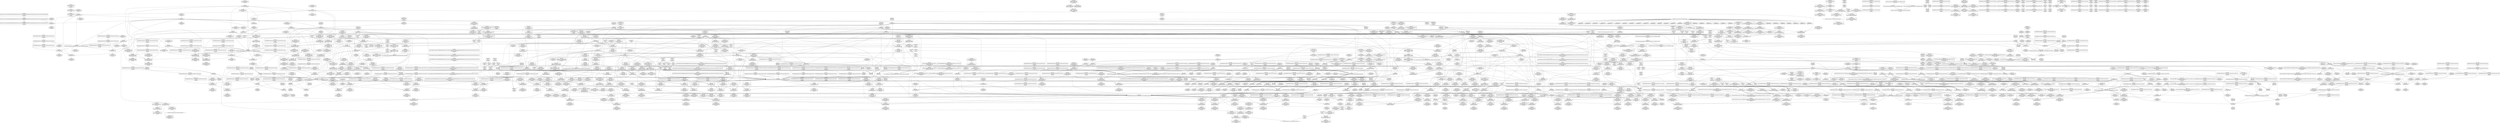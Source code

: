 digraph {
	CE0x5086650 [shape=record,shape=Mrecord,label="{CE0x5086650|i32_(i32,_i32,_i16,_i32,_%struct.common_audit_data*)*_bitcast_(i32_(i32,_i32,_i16,_i32,_%struct.common_audit_data.495*)*_avc_has_perm_to_i32_(i32,_i32,_i16,_i32,_%struct.common_audit_data*)*)|*Constant*|*SummSink*}"]
	CE0x50c5820 [shape=record,shape=Mrecord,label="{CE0x50c5820|%struct.task_struct*_(%struct.task_struct**)*_asm_movq_%gs:$_1:P_,$0_,_r,im,_dirflag_,_fpsr_,_flags_}"]
	CE0x511b4b0 [shape=record,shape=Mrecord,label="{CE0x511b4b0|i64*_getelementptr_inbounds_(_4_x_i64_,_4_x_i64_*___llvm_gcov_ctr134,_i64_0,_i64_3)|*Constant*|*SummSink*}"]
	CE0x51c65f0 [shape=record,shape=Mrecord,label="{CE0x51c65f0|__preempt_count_sub:_do.end|*SummSink*}"]
	CE0x50a9420 [shape=record,shape=Mrecord,label="{CE0x50a9420|_ret_i32_%retval.0,_!dbg_!27728|security/selinux/avc.c,775|*SummSource*}"]
	CE0x509abc0 [shape=record,shape=Mrecord,label="{CE0x509abc0|selinux_task_setioprio:_tmp9|security/selinux/hooks.c,3611}"]
	CE0x50944a0 [shape=record,shape=Mrecord,label="{CE0x50944a0|selinux_task_setioprio:_tmp4|security/selinux/hooks.c,3608|*SummSource*}"]
	CE0x5110ff0 [shape=record,shape=Mrecord,label="{CE0x5110ff0|task_sid:_tmp24|security/selinux/hooks.c,208}"]
	CE0x50a5e60 [shape=record,shape=Mrecord,label="{CE0x50a5e60|task_sid:_tmp25|security/selinux/hooks.c,208|*SummSink*}"]
	CE0x51c87e0 [shape=record,shape=Mrecord,label="{CE0x51c87e0|__preempt_count_add:_tmp7|./arch/x86/include/asm/preempt.h,73|*SummSink*}"]
	CE0x5109eb0 [shape=record,shape=Mrecord,label="{CE0x5109eb0|GLOBAL:_task_sid.__warned|Global_var:task_sid.__warned|*SummSource*}"]
	CE0x50d5d40 [shape=record,shape=Mrecord,label="{CE0x50d5d40|_call_void_lockdep_rcu_suspicious(i8*_getelementptr_inbounds_(_25_x_i8_,_25_x_i8_*_.str3,_i32_0,_i32_0),_i32_218,_i8*_getelementptr_inbounds_(_45_x_i8_,_45_x_i8_*_.str12,_i32_0,_i32_0))_#10,_!dbg_!27727|security/selinux/hooks.c,218|*SummSource*}"]
	CE0x5112a80 [shape=record,shape=Mrecord,label="{CE0x5112a80|rcu_read_unlock:_tmp22|include/linux/rcupdate.h,935|*SummSource*}"]
	CE0x509f1e0 [shape=record,shape=Mrecord,label="{CE0x509f1e0|selinux_task_setioprio:_tmp6|security/selinux/hooks.c,3609|*SummSource*}"]
	CE0x480c0e0 [shape=record,shape=Mrecord,label="{CE0x480c0e0|2472:_%struct.cred*,_:_CRE:_elem_0:default:}"]
	CE0x5154560 [shape=record,shape=Mrecord,label="{CE0x5154560|rcu_lock_acquire:_tmp3|*SummSink*}"]
	CE0x50b1050 [shape=record,shape=Mrecord,label="{CE0x50b1050|selinux_task_setioprio:_tmp1|*SummSource*}"]
	CE0x50fd080 [shape=record,shape=Mrecord,label="{CE0x50fd080|_call_void_rcu_read_unlock()_#10,_!dbg_!27748|security/selinux/hooks.c,209}"]
	CE0x511c300 [shape=record,shape=Mrecord,label="{CE0x511c300|__rcu_read_lock:_tmp2|*SummSink*}"]
	CE0x5125c80 [shape=record,shape=Mrecord,label="{CE0x5125c80|__rcu_read_lock:_tmp7|include/linux/rcupdate.h,240|*SummSink*}"]
	CE0x5085c10 [shape=record,shape=Mrecord,label="{CE0x5085c10|i64*_getelementptr_inbounds_(_11_x_i64_,_11_x_i64_*___llvm_gcov_ctr125,_i64_0,_i64_10)|*Constant*|*SummSource*}"]
	CE0x51c84d0 [shape=record,shape=Mrecord,label="{CE0x51c84d0|__preempt_count_add:_tmp6|./arch/x86/include/asm/preempt.h,73|*SummSink*}"]
	CE0x50d5db0 [shape=record,shape=Mrecord,label="{CE0x50d5db0|_call_void_lockdep_rcu_suspicious(i8*_getelementptr_inbounds_(_25_x_i8_,_25_x_i8_*_.str3,_i32_0,_i32_0),_i32_218,_i8*_getelementptr_inbounds_(_45_x_i8_,_45_x_i8_*_.str12,_i32_0,_i32_0))_#10,_!dbg_!27727|security/selinux/hooks.c,218|*SummSink*}"]
	CE0x509c990 [shape=record,shape=Mrecord,label="{CE0x509c990|selinux_task_setioprio:_tmp5|security/selinux/hooks.c,3608|*SummSink*}"]
	CE0x50e4eb0 [shape=record,shape=Mrecord,label="{CE0x50e4eb0|rcu_read_lock:_tmp18|include/linux/rcupdate.h,882|*SummSink*}"]
	CE0x5086350 [shape=record,shape=Mrecord,label="{CE0x5086350|current_has_perm:_call2|security/selinux/hooks.c,1544|*SummSource*}"]
	CE0x5182270 [shape=record,shape=Mrecord,label="{CE0x5182270|i64*_getelementptr_inbounds_(_4_x_i64_,_4_x_i64_*___llvm_gcov_ctr133,_i64_0,_i64_0)|*Constant*|*SummSource*}"]
	CE0x5107ad0 [shape=record,shape=Mrecord,label="{CE0x5107ad0|get_current:_tmp2|*SummSource*}"]
	CE0x508f200 [shape=record,shape=Mrecord,label="{CE0x508f200|cred_sid:_entry|*SummSource*}"]
	CE0x5120920 [shape=record,shape=Mrecord,label="{CE0x5120920|i64*_getelementptr_inbounds_(_4_x_i64_,_4_x_i64_*___llvm_gcov_ctr129,_i64_0,_i64_2)|*Constant*|*SummSource*}"]
	CE0x508ef40 [shape=record,shape=Mrecord,label="{CE0x508ef40|GLOBAL:_cred_sid|*Constant*|*SummSource*}"]
	CE0x510d640 [shape=record,shape=Mrecord,label="{CE0x510d640|i64*_getelementptr_inbounds_(_11_x_i64_,_11_x_i64_*___llvm_gcov_ctr132,_i64_0,_i64_9)|*Constant*}"]
	CE0x5096dd0 [shape=record,shape=Mrecord,label="{CE0x5096dd0|task_sid:_if.end|*SummSink*}"]
	CE0x50b4150 [shape=record,shape=Mrecord,label="{CE0x50b4150|VOIDTB_TE:_CE_104,112_}"]
	CE0x51457d0 [shape=record,shape=Mrecord,label="{CE0x51457d0|i64*_getelementptr_inbounds_(_4_x_i64_,_4_x_i64_*___llvm_gcov_ctr128,_i64_0,_i64_3)|*Constant*|*SummSink*}"]
	CE0x50d6940 [shape=record,shape=Mrecord,label="{CE0x50d6940|get_current:_tmp|*SummSink*}"]
	CE0x511df40 [shape=record,shape=Mrecord,label="{CE0x511df40|rcu_lock_acquire:_tmp}"]
	CE0x51bb220 [shape=record,shape=Mrecord,label="{CE0x51bb220|GLOBAL:___preempt_count|Global_var:__preempt_count|*SummSink*}"]
	CE0x5133020 [shape=record,shape=Mrecord,label="{CE0x5133020|i64*_getelementptr_inbounds_(_4_x_i64_,_4_x_i64_*___llvm_gcov_ctr135,_i64_0,_i64_0)|*Constant*}"]
	CE0x512c350 [shape=record,shape=Mrecord,label="{CE0x512c350|rcu_read_lock:_tmp6|include/linux/rcupdate.h,882|*SummSource*}"]
	CE0x5138800 [shape=record,shape=Mrecord,label="{CE0x5138800|rcu_read_unlock:_tmp13|include/linux/rcupdate.h,933|*SummSource*}"]
	CE0x5139f00 [shape=record,shape=Mrecord,label="{CE0x5139f00|__rcu_read_lock:_tmp7|include/linux/rcupdate.h,240}"]
	CE0x508d060 [shape=record,shape=Mrecord,label="{CE0x508d060|selinux_task_setioprio:_p|Function::selinux_task_setioprio&Arg::p::|*SummSink*}"]
	CE0x5093a90 [shape=record,shape=Mrecord,label="{CE0x5093a90|current_sid:_do.end|*SummSink*}"]
	CE0x511dfb0 [shape=record,shape=Mrecord,label="{CE0x511dfb0|COLLAPSED:_GCMRE___llvm_gcov_ctr130_internal_global_4_x_i64_zeroinitializer:_elem_0:default:}"]
	CE0x51225c0 [shape=record,shape=Mrecord,label="{CE0x51225c0|get_current:_tmp}"]
	CE0x50f2f30 [shape=record,shape=Mrecord,label="{CE0x50f2f30|task_sid:_call3|security/selinux/hooks.c,208|*SummSource*}"]
	CE0x50fdd20 [shape=record,shape=Mrecord,label="{CE0x50fdd20|get_current:_bb}"]
	CE0x511c220 [shape=record,shape=Mrecord,label="{CE0x511c220|__rcu_read_lock:_tmp2}"]
	CE0x5137ce0 [shape=record,shape=Mrecord,label="{CE0x5137ce0|_call_void_mcount()_#3|*SummSink*}"]
	CE0x50d8450 [shape=record,shape=Mrecord,label="{CE0x50d8450|rcu_read_unlock:_tmp14|include/linux/rcupdate.h,933|*SummSource*}"]
	CE0x5108fb0 [shape=record,shape=Mrecord,label="{CE0x5108fb0|task_sid:_bb}"]
	CE0x513df40 [shape=record,shape=Mrecord,label="{CE0x513df40|rcu_lock_release:_tmp3|*SummSink*}"]
	CE0x50fd650 [shape=record,shape=Mrecord,label="{CE0x50fd650|GLOBAL:_rcu_read_unlock|*Constant*|*SummSource*}"]
	CE0x50acba0 [shape=record,shape=Mrecord,label="{CE0x50acba0|_ret_i32_%call2,_!dbg_!27718|security/selinux/hooks.c,1544|*SummSink*}"]
	CE0x5105020 [shape=record,shape=Mrecord,label="{CE0x5105020|rcu_read_lock:_tmp8|include/linux/rcupdate.h,882|*SummSource*}"]
	CE0x50d5730 [shape=record,shape=Mrecord,label="{CE0x50d5730|i8_1|*Constant*}"]
	CE0x50ff3e0 [shape=record,shape=Mrecord,label="{CE0x50ff3e0|task_sid:_tmp5|security/selinux/hooks.c,208|*SummSource*}"]
	CE0x50d9bf0 [shape=record,shape=Mrecord,label="{CE0x50d9bf0|_ret_void,_!dbg_!27717|include/linux/rcupdate.h,419|*SummSource*}"]
	CE0x50bfb70 [shape=record,shape=Mrecord,label="{CE0x50bfb70|current_sid:_if.end|*SummSource*}"]
	CE0x5141de0 [shape=record,shape=Mrecord,label="{CE0x5141de0|rcu_read_lock:_tmp7|include/linux/rcupdate.h,882|*SummSource*}"]
	CE0x5123ab0 [shape=record,shape=Mrecord,label="{CE0x5123ab0|rcu_read_unlock:_tmp8|include/linux/rcupdate.h,933|*SummSink*}"]
	CE0x5191100 [shape=record,shape=Mrecord,label="{CE0x5191100|i64*_getelementptr_inbounds_(_4_x_i64_,_4_x_i64_*___llvm_gcov_ctr130,_i64_0,_i64_3)|*Constant*|*SummSource*}"]
	CE0x509d420 [shape=record,shape=Mrecord,label="{CE0x509d420|selinux_task_setioprio:_return|*SummSource*}"]
	CE0x50f5990 [shape=record,shape=Mrecord,label="{CE0x50f5990|task_sid:_tmp24|security/selinux/hooks.c,208|*SummSink*}"]
	CE0x5134350 [shape=record,shape=Mrecord,label="{CE0x5134350|__preempt_count_sub:_entry|*SummSink*}"]
	CE0x50c5e40 [shape=record,shape=Mrecord,label="{CE0x50c5e40|current_sid:_tmp5|security/selinux/hooks.c,218}"]
	CE0x5139060 [shape=record,shape=Mrecord,label="{CE0x5139060|__rcu_read_lock:_tmp4|include/linux/rcupdate.h,239}"]
	CE0x51d0f60 [shape=record,shape=Mrecord,label="{CE0x51d0f60|_call_void_asm_addl_$1,_%gs:$0_,_*m,ri,*m,_dirflag_,_fpsr_,_flags_(i32*___preempt_count,_i32_%sub,_i32*___preempt_count)_#3,_!dbg_!27717,_!srcloc_!27718|./arch/x86/include/asm/preempt.h,77|*SummSink*}"]
	CE0x50b1950 [shape=record,shape=Mrecord,label="{CE0x50b1950|VOIDTB_TE:_CE_72,80_}"]
	CE0x50d9a70 [shape=record,shape=Mrecord,label="{CE0x50d9a70|current_sid:_tmp18|security/selinux/hooks.c,218}"]
	CE0x50f4fd0 [shape=record,shape=Mrecord,label="{CE0x50f4fd0|_call_void_mcount()_#3|*SummSource*}"]
	CE0x5134b50 [shape=record,shape=Mrecord,label="{CE0x5134b50|__preempt_count_sub:_tmp7|./arch/x86/include/asm/preempt.h,78|*SummSource*}"]
	CE0x51295e0 [shape=record,shape=Mrecord,label="{CE0x51295e0|i64_6|*Constant*}"]
	CE0x50d7c50 [shape=record,shape=Mrecord,label="{CE0x50d7c50|get_current:_tmp3|*SummSource*}"]
	CE0x50bad80 [shape=record,shape=Mrecord,label="{CE0x50bad80|current_sid:_tmp15|security/selinux/hooks.c,218}"]
	CE0x508c070 [shape=record,shape=Mrecord,label="{CE0x508c070|GLOBAL:_current_has_perm|*Constant*|*SummSink*}"]
	CE0x509e470 [shape=record,shape=Mrecord,label="{CE0x509e470|selinux_task_setioprio:_tmp11|security/selinux/hooks.c,3612|*SummSink*}"]
	CE0x5182790 [shape=record,shape=Mrecord,label="{CE0x5182790|i64*_getelementptr_inbounds_(_4_x_i64_,_4_x_i64_*___llvm_gcov_ctr134,_i64_0,_i64_3)|*Constant*}"]
	CE0x50df270 [shape=record,shape=Mrecord,label="{CE0x50df270|current_sid:_if.then|*SummSource*}"]
	CE0x50a8cd0 [shape=record,shape=Mrecord,label="{CE0x50a8cd0|%struct.common_audit_data*_null|*Constant*|*SummSource*}"]
	CE0x51106b0 [shape=record,shape=Mrecord,label="{CE0x51106b0|task_sid:_tmp24|security/selinux/hooks.c,208|*SummSource*}"]
	CE0x5084e00 [shape=record,shape=Mrecord,label="{CE0x5084e00|task_sid:_entry|*SummSource*}"]
	CE0x5112610 [shape=record,shape=Mrecord,label="{CE0x5112610|_call_void_rcu_lock_release(%struct.lockdep_map*_rcu_lock_map)_#10,_!dbg_!27733|include/linux/rcupdate.h,935}"]
	CE0x5103340 [shape=record,shape=Mrecord,label="{CE0x5103340|rcu_read_lock:_tmp3|*SummSource*}"]
	CE0x5114da0 [shape=record,shape=Mrecord,label="{CE0x5114da0|__rcu_read_unlock:_entry|*SummSource*}"]
	CE0x512d330 [shape=record,shape=Mrecord,label="{CE0x512d330|i64_4|*Constant*}"]
	CE0x51dcc10 [shape=record,shape=Mrecord,label="{CE0x51dcc10|__preempt_count_sub:_tmp4|./arch/x86/include/asm/preempt.h,77|*SummSource*}"]
	CE0x51d3d50 [shape=record,shape=Mrecord,label="{CE0x51d3d50|__preempt_count_sub:_tmp1}"]
	CE0x50c1e50 [shape=record,shape=Mrecord,label="{CE0x50c1e50|current_sid:_tmp23|security/selinux/hooks.c,218|*SummSink*}"]
	"CONST[source:1(input),value:2(dynamic)][purpose:{object}]"
	CE0x50bb410 [shape=record,shape=Mrecord,label="{CE0x50bb410|current_sid:_if.end|*SummSink*}"]
	CE0x50d9120 [shape=record,shape=Mrecord,label="{CE0x50d9120|rcu_read_lock:_tmp14|include/linux/rcupdate.h,882|*SummSink*}"]
	CE0x5196b30 [shape=record,shape=Mrecord,label="{CE0x5196b30|rcu_lock_acquire:_indirectgoto}"]
	CE0x509ba30 [shape=record,shape=Mrecord,label="{CE0x509ba30|i32_512|*Constant*|*SummSource*}"]
	CE0x50bfce0 [shape=record,shape=Mrecord,label="{CE0x50bfce0|i64*_getelementptr_inbounds_(_2_x_i64_,_2_x_i64_*___llvm_gcov_ctr98,_i64_0,_i64_1)|*Constant*|*SummSource*}"]
	CE0x51c1690 [shape=record,shape=Mrecord,label="{CE0x51c1690|__rcu_read_unlock:_tmp7|include/linux/rcupdate.h,245|*SummSource*}"]
	CE0x50d5190 [shape=record,shape=Mrecord,label="{CE0x50d5190|task_sid:_tmp10|security/selinux/hooks.c,208|*SummSource*}"]
	CE0x50a0310 [shape=record,shape=Mrecord,label="{CE0x50a0310|current_sid:_tmp3}"]
	CE0x50966e0 [shape=record,shape=Mrecord,label="{CE0x50966e0|current_has_perm:_tmp2|*SummSource*}"]
	CE0x5110830 [shape=record,shape=Mrecord,label="{CE0x5110830|task_sid:_tmp23|security/selinux/hooks.c,208}"]
	CE0x50c1660 [shape=record,shape=Mrecord,label="{CE0x50c1660|current_sid:_tmp22|security/selinux/hooks.c,218}"]
	CE0x509ad80 [shape=record,shape=Mrecord,label="{CE0x509ad80|selinux_task_setioprio:_tmp9|security/selinux/hooks.c,3611|*SummSource*}"]
	CE0x50c2990 [shape=record,shape=Mrecord,label="{CE0x50c2990|rcu_read_lock:_tmp12|include/linux/rcupdate.h,882|*SummSource*}"]
	CE0x50f07d0 [shape=record,shape=Mrecord,label="{CE0x50f07d0|task_sid:_tmp2}"]
	CE0x514d8b0 [shape=record,shape=Mrecord,label="{CE0x514d8b0|__preempt_count_add:_entry|*SummSource*}"]
	CE0x517e800 [shape=record,shape=Mrecord,label="{CE0x517e800|_call_void_lock_release(%struct.lockdep_map*_%map,_i32_1,_i64_ptrtoint_(i8*_blockaddress(_rcu_lock_release,_%__here)_to_i64))_#10,_!dbg_!27716|include/linux/rcupdate.h,423|*SummSource*}"]
	CE0x50a0dd0 [shape=record,shape=Mrecord,label="{CE0x50a0dd0|VOIDTB_TE:_CE_36,40_}"]
	CE0x50da8c0 [shape=record,shape=Mrecord,label="{CE0x50da8c0|current_sid:_tmp8|security/selinux/hooks.c,218|*SummSink*}"]
	CE0x5115340 [shape=record,shape=Mrecord,label="{CE0x5115340|_ret_void,_!dbg_!27717|include/linux/rcupdate.h,245}"]
	CE0x512cc40 [shape=record,shape=Mrecord,label="{CE0x512cc40|_call_void___rcu_read_lock()_#10,_!dbg_!27710|include/linux/rcupdate.h,879}"]
	CE0x50e3fb0 [shape=record,shape=Mrecord,label="{CE0x50e3fb0|i8*_getelementptr_inbounds_(_42_x_i8_,_42_x_i8_*_.str46,_i32_0,_i32_0)|*Constant*|*SummSource*}"]
	CE0x5144250 [shape=record,shape=Mrecord,label="{CE0x5144250|_call_void_lockdep_rcu_suspicious(i8*_getelementptr_inbounds_(_25_x_i8_,_25_x_i8_*_.str45,_i32_0,_i32_0),_i32_934,_i8*_getelementptr_inbounds_(_44_x_i8_,_44_x_i8_*_.str47,_i32_0,_i32_0))_#10,_!dbg_!27726|include/linux/rcupdate.h,933}"]
	CE0x513c3b0 [shape=record,shape=Mrecord,label="{CE0x513c3b0|rcu_read_unlock:_tmp16|include/linux/rcupdate.h,933|*SummSource*}"]
	CE0x5152d60 [shape=record,shape=Mrecord,label="{CE0x5152d60|__preempt_count_add:_val|Function::__preempt_count_add&Arg::val::}"]
	CE0x513a250 [shape=record,shape=Mrecord,label="{CE0x513a250|rcu_read_unlock:_do.body|*SummSource*}"]
	CE0x517e480 [shape=record,shape=Mrecord,label="{CE0x517e480|rcu_lock_release:_tmp5|include/linux/rcupdate.h,423|*SummSource*}"]
	CE0x50fc100 [shape=record,shape=Mrecord,label="{CE0x50fc100|__preempt_count_sub:_val|Function::__preempt_count_sub&Arg::val::|*SummSink*}"]
	CE0x50afc10 [shape=record,shape=Mrecord,label="{CE0x50afc10|selinux_task_setioprio:_call|security/selinux/hooks.c,3607}"]
	CE0x50fce20 [shape=record,shape=Mrecord,label="{CE0x50fce20|__rcu_read_unlock:_tmp4|include/linux/rcupdate.h,244|*SummSink*}"]
	CE0x5085cc0 [shape=record,shape=Mrecord,label="{CE0x5085cc0|i64*_getelementptr_inbounds_(_11_x_i64_,_11_x_i64_*___llvm_gcov_ctr125,_i64_0,_i64_10)|*Constant*|*SummSink*}"]
	CE0x5144bd0 [shape=record,shape=Mrecord,label="{CE0x5144bd0|rcu_lock_release:_tmp1|*SummSource*}"]
	CE0x510c0c0 [shape=record,shape=Mrecord,label="{CE0x510c0c0|cred_sid:_tmp}"]
	CE0x5129750 [shape=record,shape=Mrecord,label="{CE0x5129750|rcu_read_lock:_tmp13|include/linux/rcupdate.h,882}"]
	CE0x5145110 [shape=record,shape=Mrecord,label="{CE0x5145110|rcu_read_unlock:_tmp4|include/linux/rcupdate.h,933|*SummSource*}"]
	CE0x5133ff0 [shape=record,shape=Mrecord,label="{CE0x5133ff0|__preempt_count_add:_tmp3|*SummSink*}"]
	CE0x51158e0 [shape=record,shape=Mrecord,label="{CE0x51158e0|__rcu_read_lock:_do.end}"]
	CE0x5091370 [shape=record,shape=Mrecord,label="{CE0x5091370|i64*_getelementptr_inbounds_(_6_x_i64_,_6_x_i64_*___llvm_gcov_ctr284,_i64_0,_i64_5)|*Constant*}"]
	CE0x5145af0 [shape=record,shape=Mrecord,label="{CE0x5145af0|__rcu_read_lock:_tmp6|include/linux/rcupdate.h,240|*SummSink*}"]
	CE0x517c010 [shape=record,shape=Mrecord,label="{CE0x517c010|void_(i32*,_i32,_i32*)*_asm_addl_$1,_%gs:$0_,_*m,ri,*m,_dirflag_,_fpsr_,_flags_}"]
	CE0x51497b0 [shape=record,shape=Mrecord,label="{CE0x51497b0|rcu_read_lock:_do.body|*SummSink*}"]
	CE0x50a27b0 [shape=record,shape=Mrecord,label="{CE0x50a27b0|avc_has_perm:_tclass|Function::avc_has_perm&Arg::tclass::|*SummSink*}"]
	CE0x509feb0 [shape=record,shape=Mrecord,label="{CE0x509feb0|selinux_task_setioprio:_tmp9|security/selinux/hooks.c,3611|*SummSink*}"]
	CE0x5191540 [shape=record,shape=Mrecord,label="{CE0x5191540|rcu_lock_acquire:_tmp6|*SummSink*}"]
	CE0x509cfd0 [shape=record,shape=Mrecord,label="{CE0x509cfd0|i64_1|*Constant*|*SummSource*}"]
	CE0x50b10f0 [shape=record,shape=Mrecord,label="{CE0x50b10f0|_call_void_mcount()_#3}"]
	CE0x5149880 [shape=record,shape=Mrecord,label="{CE0x5149880|rcu_read_lock:_bb}"]
	CE0x5121b00 [shape=record,shape=Mrecord,label="{CE0x5121b00|i64*_getelementptr_inbounds_(_4_x_i64_,_4_x_i64_*___llvm_gcov_ctr130,_i64_0,_i64_2)|*Constant*}"]
	CE0x50e1c20 [shape=record,shape=Mrecord,label="{CE0x50e1c20|rcu_read_lock:_tmp16|include/linux/rcupdate.h,882|*SummSink*}"]
	CE0x514a980 [shape=record,shape=Mrecord,label="{CE0x514a980|rcu_read_unlock:_bb|*SummSource*}"]
	CE0x50f08b0 [shape=record,shape=Mrecord,label="{CE0x50f08b0|task_sid:_tmp2|*SummSink*}"]
	CE0x50b6190 [shape=record,shape=Mrecord,label="{CE0x50b6190|_ret_i32_%tmp24,_!dbg_!27742|security/selinux/hooks.c,220|*SummSink*}"]
	CE0x51079d0 [shape=record,shape=Mrecord,label="{CE0x51079d0|task_sid:_tmp}"]
	CE0x5124cc0 [shape=record,shape=Mrecord,label="{CE0x5124cc0|rcu_read_lock:_tmp8|include/linux/rcupdate.h,882}"]
	CE0x5100130 [shape=record,shape=Mrecord,label="{CE0x5100130|cred_sid:_tmp3|*SummSource*}"]
	CE0x50ba9d0 [shape=record,shape=Mrecord,label="{CE0x50ba9d0|i64*_getelementptr_inbounds_(_11_x_i64_,_11_x_i64_*___llvm_gcov_ctr125,_i64_0,_i64_8)|*Constant*|*SummSource*}"]
	CE0x5120210 [shape=record,shape=Mrecord,label="{CE0x5120210|i64*_getelementptr_inbounds_(_4_x_i64_,_4_x_i64_*___llvm_gcov_ctr129,_i64_0,_i64_0)|*Constant*}"]
	CE0x50bb340 [shape=record,shape=Mrecord,label="{CE0x50bb340|current_sid:_tmp16|security/selinux/hooks.c,218}"]
	CE0x50935f0 [shape=record,shape=Mrecord,label="{CE0x50935f0|current_has_perm:_tmp}"]
	CE0x513bc20 [shape=record,shape=Mrecord,label="{CE0x513bc20|rcu_read_lock:_tmp7|include/linux/rcupdate.h,882|*SummSink*}"]
	CE0x5191cd0 [shape=record,shape=Mrecord,label="{CE0x5191cd0|i8*_undef|*Constant*}"]
	CE0x50d5a20 [shape=record,shape=Mrecord,label="{CE0x50d5a20|i8_1|*Constant*|*SummSink*}"]
	CE0x5106770 [shape=record,shape=Mrecord,label="{CE0x5106770|cred_sid:_tmp4|*LoadInst*|security/selinux/hooks.c,196}"]
	CE0x5096f40 [shape=record,shape=Mrecord,label="{CE0x5096f40|task_sid:_do.body5}"]
	CE0x5149030 [shape=record,shape=Mrecord,label="{CE0x5149030|rcu_read_lock:_tmp5|include/linux/rcupdate.h,882}"]
	CE0x513a400 [shape=record,shape=Mrecord,label="{CE0x513a400|rcu_read_unlock:_do.end|*SummSink*}"]
	CE0x517c690 [shape=record,shape=Mrecord,label="{CE0x517c690|_call_void_mcount()_#3|*SummSource*}"]
	CE0x509d490 [shape=record,shape=Mrecord,label="{CE0x509d490|selinux_task_setioprio:_return|*SummSink*}"]
	CE0x5109080 [shape=record,shape=Mrecord,label="{CE0x5109080|task_sid:_bb|*SummSource*}"]
	CE0x50a6b00 [shape=record,shape=Mrecord,label="{CE0x50a6b00|task_sid:_tmp27|security/selinux/hooks.c,208|*SummSource*}"]
	CE0x5194fe0 [shape=record,shape=Mrecord,label="{CE0x5194fe0|i32_1|*Constant*}"]
	CE0x50fdde0 [shape=record,shape=Mrecord,label="{CE0x50fdde0|_ret_void,_!dbg_!27735|include/linux/rcupdate.h,938}"]
	CE0x50b2230 [shape=record,shape=Mrecord,label="{CE0x50b2230|current_sid:_tmp13|security/selinux/hooks.c,218|*SummSink*}"]
	CE0x509b460 [shape=record,shape=Mrecord,label="{CE0x509b460|selinux_task_setioprio:_tmp1}"]
	CE0x5085fa0 [shape=record,shape=Mrecord,label="{CE0x5085fa0|i32_(i32,_i32,_i16,_i32,_%struct.common_audit_data*)*_bitcast_(i32_(i32,_i32,_i16,_i32,_%struct.common_audit_data.495*)*_avc_has_perm_to_i32_(i32,_i32,_i16,_i32,_%struct.common_audit_data*)*)|*Constant*}"]
	CE0x50ad970 [shape=record,shape=Mrecord,label="{CE0x50ad970|selinux_task_setioprio:_call1|security/selinux/hooks.c,3611|*SummSource*}"]
	CE0x509f3d0 [shape=record,shape=Mrecord,label="{CE0x509f3d0|selinux_task_setioprio:_tmp7|security/selinux/hooks.c,3609|*SummSink*}"]
	CE0x5145d90 [shape=record,shape=Mrecord,label="{CE0x5145d90|GLOBAL:___llvm_gcov_ctr132|Global_var:__llvm_gcov_ctr132|*SummSource*}"]
	CE0x513fa20 [shape=record,shape=Mrecord,label="{CE0x513fa20|rcu_read_lock:_tmp20|include/linux/rcupdate.h,882}"]
	CE0x50a2130 [shape=record,shape=Mrecord,label="{CE0x50a2130|avc_has_perm:_tsid|Function::avc_has_perm&Arg::tsid::|*SummSink*}"]
	CE0x5096c00 [shape=record,shape=Mrecord,label="{CE0x5096c00|current_has_perm:_tmp3}"]
	CE0x50dbe60 [shape=record,shape=Mrecord,label="{CE0x50dbe60|current_sid:_tmp14|security/selinux/hooks.c,218}"]
	CE0x51538f0 [shape=record,shape=Mrecord,label="{CE0x51538f0|rcu_read_unlock:_tmp10|include/linux/rcupdate.h,933|*SummSink*}"]
	CE0x50b6a00 [shape=record,shape=Mrecord,label="{CE0x50b6a00|i64*_getelementptr_inbounds_(_2_x_i64_,_2_x_i64_*___llvm_gcov_ctr136,_i64_0,_i64_0)|*Constant*}"]
	CE0x50d4240 [shape=record,shape=Mrecord,label="{CE0x50d4240|current_sid:_do.body|*SummSink*}"]
	CE0x514f470 [shape=record,shape=Mrecord,label="{CE0x514f470|rcu_read_unlock:_do.end|*SummSource*}"]
	CE0x513bf00 [shape=record,shape=Mrecord,label="{CE0x513bf00|GLOBAL:_rcu_read_lock.__warned|Global_var:rcu_read_lock.__warned}"]
	CE0x510ffc0 [shape=record,shape=Mrecord,label="{CE0x510ffc0|task_sid:_tmp22|security/selinux/hooks.c,208}"]
	CE0x5105910 [shape=record,shape=Mrecord,label="{CE0x5105910|task_sid:_tmp14|security/selinux/hooks.c,208|*SummSource*}"]
	CE0x510dec0 [shape=record,shape=Mrecord,label="{CE0x510dec0|rcu_read_unlock:_tmp19|include/linux/rcupdate.h,933}"]
	CE0x50e60f0 [shape=record,shape=Mrecord,label="{CE0x50e60f0|i64*_getelementptr_inbounds_(_11_x_i64_,_11_x_i64_*___llvm_gcov_ctr125,_i64_0,_i64_9)|*Constant*|*SummSink*}"]
	CE0x51174d0 [shape=record,shape=Mrecord,label="{CE0x51174d0|i64*_getelementptr_inbounds_(_4_x_i64_,_4_x_i64_*___llvm_gcov_ctr133,_i64_0,_i64_0)|*Constant*}"]
	CE0x50d8fb0 [shape=record,shape=Mrecord,label="{CE0x50d8fb0|rcu_read_lock:_tmp14|include/linux/rcupdate.h,882|*SummSource*}"]
	CE0x510a160 [shape=record,shape=Mrecord,label="{CE0x510a160|i64*_getelementptr_inbounds_(_2_x_i64_,_2_x_i64_*___llvm_gcov_ctr131,_i64_0,_i64_0)|*Constant*|*SummSource*}"]
	CE0x5103b00 [shape=record,shape=Mrecord,label="{CE0x5103b00|rcu_lock_acquire:_entry|*SummSource*}"]
	CE0x514dac0 [shape=record,shape=Mrecord,label="{CE0x514dac0|rcu_read_unlock:_tmp}"]
	CE0x512d3c0 [shape=record,shape=Mrecord,label="{CE0x512d3c0|rcu_read_lock:_tobool1|include/linux/rcupdate.h,882}"]
	CE0x51d4040 [shape=record,shape=Mrecord,label="{CE0x51d4040|COLLAPSED:_GCMRE___llvm_gcov_ctr129_internal_global_4_x_i64_zeroinitializer:_elem_0:default:}"]
	CE0x509dc80 [shape=record,shape=Mrecord,label="{CE0x509dc80|selinux_task_setioprio:_if.end}"]
	CE0x519b860 [shape=record,shape=Mrecord,label="{CE0x519b860|__rcu_read_unlock:_bb|*SummSource*}"]
	CE0x51800e0 [shape=record,shape=Mrecord,label="{CE0x51800e0|__rcu_read_unlock:_tmp1|*SummSink*}"]
	CE0x50e2ed0 [shape=record,shape=Mrecord,label="{CE0x50e2ed0|i8*_getelementptr_inbounds_(_25_x_i8_,_25_x_i8_*_.str45,_i32_0,_i32_0)|*Constant*|*SummSource*}"]
	CE0x51904a0 [shape=record,shape=Mrecord,label="{CE0x51904a0|__rcu_read_unlock:_tmp|*SummSource*}"]
	CE0x511c290 [shape=record,shape=Mrecord,label="{CE0x511c290|__rcu_read_lock:_tmp2|*SummSource*}"]
	CE0x5108920 [shape=record,shape=Mrecord,label="{CE0x5108920|GLOBAL:_task_sid.__warned|Global_var:task_sid.__warned}"]
	CE0x5137e80 [shape=record,shape=Mrecord,label="{CE0x5137e80|GLOBAL:_rcu_read_unlock.__warned|Global_var:rcu_read_unlock.__warned|*SummSink*}"]
	CE0x50fbf90 [shape=record,shape=Mrecord,label="{CE0x50fbf90|GLOBAL:___preempt_count_sub|*Constant*|*SummSink*}"]
	CE0x5100340 [shape=record,shape=Mrecord,label="{CE0x5100340|task_sid:_tmp6|security/selinux/hooks.c,208}"]
	CE0x508f070 [shape=record,shape=Mrecord,label="{CE0x508f070|GLOBAL:_cred_sid|*Constant*|*SummSink*}"]
	CE0x50d4dd0 [shape=record,shape=Mrecord,label="{CE0x50d4dd0|current_sid:_tmp4|security/selinux/hooks.c,218|*SummSource*}"]
	CE0x51c0e80 [shape=record,shape=Mrecord,label="{CE0x51c0e80|_call_void_mcount()_#3|*SummSource*}"]
	CE0x50d6530 [shape=record,shape=Mrecord,label="{CE0x50d6530|i64*_getelementptr_inbounds_(_11_x_i64_,_11_x_i64_*___llvm_gcov_ctr125,_i64_0,_i64_6)|*Constant*|*SummSink*}"]
	CE0x5111fc0 [shape=record,shape=Mrecord,label="{CE0x5111fc0|_call_void___preempt_count_add(i32_1)_#10,_!dbg_!27711|include/linux/rcupdate.h,239}"]
	CE0x50f5390 [shape=record,shape=Mrecord,label="{CE0x50f5390|__rcu_read_lock:_entry}"]
	CE0x517dc30 [shape=record,shape=Mrecord,label="{CE0x517dc30|rcu_lock_release:_tmp4|include/linux/rcupdate.h,423}"]
	CE0x514a780 [shape=record,shape=Mrecord,label="{CE0x514a780|__preempt_count_add:_tmp5|./arch/x86/include/asm/preempt.h,72|*SummSource*}"]
	CE0x5102920 [shape=record,shape=Mrecord,label="{CE0x5102920|task_sid:_tmp13|security/selinux/hooks.c,208|*SummSource*}"]
	CE0x5107650 [shape=record,shape=Mrecord,label="{CE0x5107650|task_sid:_do.end6|*SummSink*}"]
	CE0x511c4e0 [shape=record,shape=Mrecord,label="{CE0x511c4e0|i64*_getelementptr_inbounds_(_4_x_i64_,_4_x_i64_*___llvm_gcov_ctr130,_i64_0,_i64_3)|*Constant*}"]
	CE0x50c5570 [shape=record,shape=Mrecord,label="{CE0x50c5570|GLOBAL:_current_task|Global_var:current_task|*SummSource*}"]
	CE0x51c1520 [shape=record,shape=Mrecord,label="{CE0x51c1520|__rcu_read_unlock:_tmp7|include/linux/rcupdate.h,245}"]
	CE0x5086220 [shape=record,shape=Mrecord,label="{CE0x5086220|current_has_perm:_call2|security/selinux/hooks.c,1544}"]
	CE0x50f4330 [shape=record,shape=Mrecord,label="{CE0x50f4330|task_sid:_tmp18|security/selinux/hooks.c,208}"]
	CE0x5147770 [shape=record,shape=Mrecord,label="{CE0x5147770|rcu_read_lock:_tmp1|*SummSource*}"]
	CE0x5138970 [shape=record,shape=Mrecord,label="{CE0x5138970|rcu_read_unlock:_tmp13|include/linux/rcupdate.h,933|*SummSink*}"]
	CE0x51c18f0 [shape=record,shape=Mrecord,label="{CE0x51c18f0|i64*_getelementptr_inbounds_(_4_x_i64_,_4_x_i64_*___llvm_gcov_ctr135,_i64_0,_i64_1)|*Constant*|*SummSink*}"]
	CE0x517dca0 [shape=record,shape=Mrecord,label="{CE0x517dca0|rcu_lock_release:_tmp4|include/linux/rcupdate.h,423|*SummSource*}"]
	CE0x5112ec0 [shape=record,shape=Mrecord,label="{CE0x5112ec0|_call_void_rcu_lock_release(%struct.lockdep_map*_rcu_lock_map)_#10,_!dbg_!27733|include/linux/rcupdate.h,935|*SummSource*}"]
	CE0x50fcf40 [shape=record,shape=Mrecord,label="{CE0x50fcf40|GLOBAL:_rcu_read_unlock|*Constant*}"]
	CE0x50a7280 [shape=record,shape=Mrecord,label="{CE0x50a7280|task_sid:_call7|security/selinux/hooks.c,208|*SummSource*}"]
	CE0x5146f50 [shape=record,shape=Mrecord,label="{CE0x5146f50|_call_void_mcount()_#3|*SummSource*}"]
	CE0x5100730 [shape=record,shape=Mrecord,label="{CE0x5100730|rcu_lock_acquire:_map|Function::rcu_lock_acquire&Arg::map::}"]
	CE0x5101a40 [shape=record,shape=Mrecord,label="{CE0x5101a40|i64*_getelementptr_inbounds_(_13_x_i64_,_13_x_i64_*___llvm_gcov_ctr126,_i64_0,_i64_8)|*Constant*|*SummSink*}"]
	CE0x50d4650 [shape=record,shape=Mrecord,label="{CE0x50d4650|i64*_getelementptr_inbounds_(_2_x_i64_,_2_x_i64_*___llvm_gcov_ctr98,_i64_0,_i64_1)|*Constant*|*SummSink*}"]
	CE0x50f4d10 [shape=record,shape=Mrecord,label="{CE0x50f4d10|_call_void_mcount()_#3}"]
	CE0x50a9840 [shape=record,shape=Mrecord,label="{CE0x50a9840|current_sid:_bb|*SummSource*}"]
	CE0x514bb20 [shape=record,shape=Mrecord,label="{CE0x514bb20|GLOBAL:___rcu_read_lock|*Constant*}"]
	CE0x508f310 [shape=record,shape=Mrecord,label="{CE0x508f310|cred_sid:_entry|*SummSink*}"]
	CE0x5140eb0 [shape=record,shape=Mrecord,label="{CE0x5140eb0|rcu_read_unlock:_tmp2|*SummSink*}"]
	CE0x50aa300 [shape=record,shape=Mrecord,label="{CE0x50aa300|current_sid:_tmp3|*SummSink*}"]
	CE0x50f4410 [shape=record,shape=Mrecord,label="{CE0x50f4410|task_sid:_tmp18|security/selinux/hooks.c,208|*SummSink*}"]
	CE0x50e5ae0 [shape=record,shape=Mrecord,label="{CE0x50e5ae0|i8*_getelementptr_inbounds_(_45_x_i8_,_45_x_i8_*_.str12,_i32_0,_i32_0)|*Constant*|*SummSink*}"]
	CE0x51c89e0 [shape=record,shape=Mrecord,label="{CE0x51c89e0|__preempt_count_add:_tmp2|*SummSink*}"]
	CE0x50b0200 [shape=record,shape=Mrecord,label="{CE0x50b0200|VOIDTB_TE:_CE_152,160_}"]
	CE0x5109e40 [shape=record,shape=Mrecord,label="{CE0x5109e40|task_sid:_tmp9|security/selinux/hooks.c,208|*SummSource*}"]
	CE0x50a1fc0 [shape=record,shape=Mrecord,label="{CE0x50a1fc0|avc_has_perm:_tsid|Function::avc_has_perm&Arg::tsid::|*SummSource*}"]
	CE0x50f5d20 [shape=record,shape=Mrecord,label="{CE0x50f5d20|task_sid:_tmp25|security/selinux/hooks.c,208|*SummSource*}"]
	CE0x50a8fa0 [shape=record,shape=Mrecord,label="{CE0x50a8fa0|avc_has_perm:_auditdata|Function::avc_has_perm&Arg::auditdata::|*SummSink*}"]
	CE0x517c080 [shape=record,shape=Mrecord,label="{CE0x517c080|_call_void_asm_addl_$1,_%gs:$0_,_*m,ri,*m,_dirflag_,_fpsr_,_flags_(i32*___preempt_count,_i32_%val,_i32*___preempt_count)_#3,_!dbg_!27714,_!srcloc_!27717|./arch/x86/include/asm/preempt.h,72}"]
	CE0x5096750 [shape=record,shape=Mrecord,label="{CE0x5096750|current_has_perm:_tmp2|*SummSink*}"]
	CE0x50a59d0 [shape=record,shape=Mrecord,label="{CE0x50a59d0|_call_void_mcount()_#3}"]
	CE0x5182610 [shape=record,shape=Mrecord,label="{CE0x5182610|_ret_void,_!dbg_!27720|./arch/x86/include/asm/preempt.h,78|*SummSink*}"]
	CE0x51530c0 [shape=record,shape=Mrecord,label="{CE0x51530c0|i64*_getelementptr_inbounds_(_11_x_i64_,_11_x_i64_*___llvm_gcov_ctr132,_i64_0,_i64_0)|*Constant*|*SummSource*}"]
	CE0x5084f10 [shape=record,shape=Mrecord,label="{CE0x5084f10|task_sid:_entry|*SummSink*}"]
	CE0x510fdf0 [shape=record,shape=Mrecord,label="{CE0x510fdf0|task_sid:_tmp21|security/selinux/hooks.c,208|*SummSink*}"]
	CE0x5121870 [shape=record,shape=Mrecord,label="{CE0x5121870|rcu_lock_acquire:_tmp2|*SummSink*}"]
	CE0x5195a40 [shape=record,shape=Mrecord,label="{CE0x5195a40|i64*_getelementptr_inbounds_(_4_x_i64_,_4_x_i64_*___llvm_gcov_ctr133,_i64_0,_i64_3)|*Constant*|*SummSource*}"]
	CE0x5112910 [shape=record,shape=Mrecord,label="{CE0x5112910|rcu_read_unlock:_tmp22|include/linux/rcupdate.h,935}"]
	CE0x51044e0 [shape=record,shape=Mrecord,label="{CE0x51044e0|rcu_read_lock:_if.then}"]
	CE0x50d4500 [shape=record,shape=Mrecord,label="{CE0x50d4500|current_sid:_land.lhs.true2|*SummSink*}"]
	CE0x5146ee0 [shape=record,shape=Mrecord,label="{CE0x5146ee0|_call_void_mcount()_#3}"]
	CE0x5193570 [shape=record,shape=Mrecord,label="{CE0x5193570|i64*_getelementptr_inbounds_(_4_x_i64_,_4_x_i64_*___llvm_gcov_ctr134,_i64_0,_i64_1)|*Constant*}"]
	CE0x5113160 [shape=record,shape=Mrecord,label="{CE0x5113160|rcu_lock_release:_entry|*SummSource*}"]
	CE0x5124550 [shape=record,shape=Mrecord,label="{CE0x5124550|rcu_read_lock:_tmp10|include/linux/rcupdate.h,882|*SummSink*}"]
	CE0x509a5e0 [shape=record,shape=Mrecord,label="{CE0x509a5e0|_call_void_mcount()_#3|*SummSink*}"]
	CE0x5105290 [shape=record,shape=Mrecord,label="{CE0x5105290|rcu_read_lock:_if.then|*SummSource*}"]
	CE0x5142ca0 [shape=record,shape=Mrecord,label="{CE0x5142ca0|cred_sid:_tmp6|security/selinux/hooks.c,197}"]
	CE0x50df1d0 [shape=record,shape=Mrecord,label="{CE0x50df1d0|current_sid:_if.then}"]
	CE0x50c0f50 [shape=record,shape=Mrecord,label="{CE0x50c0f50|i32_22|*Constant*|*SummSink*}"]
	CE0x51500a0 [shape=record,shape=Mrecord,label="{CE0x51500a0|rcu_read_unlock:_do.body}"]
	CE0x5092c80 [shape=record,shape=Mrecord,label="{CE0x5092c80|current_sid:_tmp2}"]
	CE0x51081d0 [shape=record,shape=Mrecord,label="{CE0x51081d0|_call_void_mcount()_#3|*SummSource*}"]
	CE0x50dadd0 [shape=record,shape=Mrecord,label="{CE0x50dadd0|task_sid:_tmp5|security/selinux/hooks.c,208}"]
	CE0x50c0d50 [shape=record,shape=Mrecord,label="{CE0x50c0d50|i32_22|*Constant*|*SummSource*}"]
	CE0x5138e20 [shape=record,shape=Mrecord,label="{CE0x5138e20|i64*_getelementptr_inbounds_(_4_x_i64_,_4_x_i64_*___llvm_gcov_ctr128,_i64_0,_i64_2)|*Constant*|*SummSink*}"]
	CE0x5125780 [shape=record,shape=Mrecord,label="{CE0x5125780|_ret_void,_!dbg_!27717|include/linux/rcupdate.h,419|*SummSink*}"]
	CE0x5190ae0 [shape=record,shape=Mrecord,label="{CE0x5190ae0|i64_ptrtoint_(i8*_blockaddress(_rcu_lock_acquire,_%__here)_to_i64)|*Constant*|*SummSource*}"]
	CE0x5098370 [shape=record,shape=Mrecord,label="{CE0x5098370|selinux_task_setioprio:_tobool|security/selinux/hooks.c,3608|*SummSink*}"]
	CE0x50de230 [shape=record,shape=Mrecord,label="{CE0x50de230|_call_void_mcount()_#3|*SummSource*}"]
	CE0x517f310 [shape=record,shape=Mrecord,label="{CE0x517f310|void_(i32*,_i32,_i32*)*_asm_addl_$1,_%gs:$0_,_*m,ri,*m,_dirflag_,_fpsr_,_flags_|*SummSource*}"]
	CE0x5154b70 [shape=record,shape=Mrecord,label="{CE0x5154b70|rcu_read_unlock:_tmp12|include/linux/rcupdate.h,933}"]
	CE0x5101ba0 [shape=record,shape=Mrecord,label="{CE0x5101ba0|task_sid:_tmp16|security/selinux/hooks.c,208|*SummSource*}"]
	CE0x510ef40 [shape=record,shape=Mrecord,label="{CE0x510ef40|i64*_getelementptr_inbounds_(_11_x_i64_,_11_x_i64_*___llvm_gcov_ctr132,_i64_0,_i64_10)|*Constant*|*SummSink*}"]
	CE0x51223d0 [shape=record,shape=Mrecord,label="{CE0x51223d0|get_current:_bb|*SummSource*}"]
	CE0x50af9b0 [shape=record,shape=Mrecord,label="{CE0x50af9b0|current_has_perm:_perms|Function::current_has_perm&Arg::perms::|*SummSink*}"]
	CE0x5144960 [shape=record,shape=Mrecord,label="{CE0x5144960|rcu_read_unlock:_tmp17|include/linux/rcupdate.h,933}"]
	CE0x5193630 [shape=record,shape=Mrecord,label="{CE0x5193630|i64*_getelementptr_inbounds_(_4_x_i64_,_4_x_i64_*___llvm_gcov_ctr134,_i64_0,_i64_1)|*Constant*|*SummSource*}"]
	CE0x5140dd0 [shape=record,shape=Mrecord,label="{CE0x5140dd0|rcu_read_unlock:_tmp2}"]
	CE0x5120ca0 [shape=record,shape=Mrecord,label="{CE0x5120ca0|i64*_getelementptr_inbounds_(_4_x_i64_,_4_x_i64_*___llvm_gcov_ctr135,_i64_0,_i64_2)|*Constant*}"]
	CE0x514a040 [shape=record,shape=Mrecord,label="{CE0x514a040|rcu_read_lock:_tobool|include/linux/rcupdate.h,882}"]
	CE0x50939a0 [shape=record,shape=Mrecord,label="{CE0x50939a0|current_sid:_do.end|*SummSource*}"]
	CE0x50f0bf0 [shape=record,shape=Mrecord,label="{CE0x50f0bf0|_ret_void,_!dbg_!27717|include/linux/rcupdate.h,419}"]
	CE0x5149aa0 [shape=record,shape=Mrecord,label="{CE0x5149aa0|rcu_read_lock:_if.end|*SummSource*}"]
	CE0x511d7a0 [shape=record,shape=Mrecord,label="{CE0x511d7a0|rcu_lock_acquire:_tmp2}"]
	CE0x50b21c0 [shape=record,shape=Mrecord,label="{CE0x50b21c0|current_sid:_tmp13|security/selinux/hooks.c,218|*SummSource*}"]
	CE0x50b65f0 [shape=record,shape=Mrecord,label="{CE0x50b65f0|current_sid:_tobool|security/selinux/hooks.c,218|*SummSink*}"]
	CE0x50ac530 [shape=record,shape=Mrecord,label="{CE0x50ac530|selinux_task_setioprio:_bb}"]
	CE0x5193100 [shape=record,shape=Mrecord,label="{CE0x5193100|i64*_getelementptr_inbounds_(_4_x_i64_,_4_x_i64_*___llvm_gcov_ctr128,_i64_0,_i64_0)|*Constant*}"]
	CE0x51969b0 [shape=record,shape=Mrecord,label="{CE0x51969b0|i64*_getelementptr_inbounds_(_4_x_i64_,_4_x_i64_*___llvm_gcov_ctr130,_i64_0,_i64_0)|*Constant*|*SummSource*}"]
	CE0x51242b0 [shape=record,shape=Mrecord,label="{CE0x51242b0|rcu_read_lock:_tmp10|include/linux/rcupdate.h,882}"]
	CE0x50bb6c0 [shape=record,shape=Mrecord,label="{CE0x50bb6c0|_call_void_lockdep_rcu_suspicious(i8*_getelementptr_inbounds_(_25_x_i8_,_25_x_i8_*_.str3,_i32_0,_i32_0),_i32_208,_i8*_getelementptr_inbounds_(_41_x_i8_,_41_x_i8_*_.str44,_i32_0,_i32_0))_#10,_!dbg_!27732|security/selinux/hooks.c,208|*SummSource*}"]
	CE0x50d8610 [shape=record,shape=Mrecord,label="{CE0x50d8610|rcu_read_unlock:_tmp14|include/linux/rcupdate.h,933|*SummSink*}"]
	CE0x62f3a30 [shape=record,shape=Mrecord,label="{CE0x62f3a30|GLOBAL:_cap_task_setioprio|*Constant*}"]
	CE0x5111280 [shape=record,shape=Mrecord,label="{CE0x5111280|i64*_getelementptr_inbounds_(_13_x_i64_,_13_x_i64_*___llvm_gcov_ctr126,_i64_0,_i64_11)|*Constant*}"]
	CE0x50e1210 [shape=record,shape=Mrecord,label="{CE0x50e1210|current_sid:_bb|*SummSink*}"]
	CE0x5134960 [shape=record,shape=Mrecord,label="{CE0x5134960|_ret_void,_!dbg_!27720|./arch/x86/include/asm/preempt.h,78|*SummSource*}"]
	CE0x5133450 [shape=record,shape=Mrecord,label="{CE0x5133450|__preempt_count_sub:_tmp}"]
	CE0x5129cd0 [shape=record,shape=Mrecord,label="{CE0x5129cd0|GLOBAL:_lock_acquire|*Constant*}"]
	CE0x514fef0 [shape=record,shape=Mrecord,label="{CE0x514fef0|rcu_read_unlock:_if.end|*SummSource*}"]
	CE0x50d9f90 [shape=record,shape=Mrecord,label="{CE0x50d9f90|current_sid:_if.end}"]
	CE0x5111b00 [shape=record,shape=Mrecord,label="{CE0x5111b00|i32_208|*Constant*|*SummSource*}"]
	CE0x513ae90 [shape=record,shape=Mrecord,label="{CE0x513ae90|rcu_read_unlock:_if.end}"]
	CE0x50ff8c0 [shape=record,shape=Mrecord,label="{CE0x50ff8c0|cred_sid:_tmp|*SummSink*}"]
	CE0x514a2a0 [shape=record,shape=Mrecord,label="{CE0x514a2a0|rcu_read_unlock:_tobool|include/linux/rcupdate.h,933|*SummSource*}"]
	CE0x5140680 [shape=record,shape=Mrecord,label="{CE0x5140680|i64*_getelementptr_inbounds_(_11_x_i64_,_11_x_i64_*___llvm_gcov_ctr127,_i64_0,_i64_10)|*Constant*|*SummSink*}"]
	CE0x5120730 [shape=record,shape=Mrecord,label="{CE0x5120730|__preempt_count_sub:_tmp3|*SummSink*}"]
	CE0x5148070 [shape=record,shape=Mrecord,label="{CE0x5148070|rcu_read_lock:_tmp1}"]
	CE0x51043f0 [shape=record,shape=Mrecord,label="{CE0x51043f0|i64*_getelementptr_inbounds_(_11_x_i64_,_11_x_i64_*___llvm_gcov_ctr127,_i64_0,_i64_0)|*Constant*|*SummSource*}"]
	CE0x51229d0 [shape=record,shape=Mrecord,label="{CE0x51229d0|rcu_read_unlock:_tmp5|include/linux/rcupdate.h,933|*SummSink*}"]
	CE0x517e120 [shape=record,shape=Mrecord,label="{CE0x517e120|rcu_lock_release:_tmp5|include/linux/rcupdate.h,423|*SummSink*}"]
	CE0x5108160 [shape=record,shape=Mrecord,label="{CE0x5108160|_call_void_mcount()_#3}"]
	CE0x50fb800 [shape=record,shape=Mrecord,label="{CE0x50fb800|__rcu_read_unlock:_tmp2}"]
	CE0x517fdb0 [shape=record,shape=Mrecord,label="{CE0x517fdb0|__preempt_count_sub:_tmp2|*SummSink*}"]
	CE0x50fd800 [shape=record,shape=Mrecord,label="{CE0x50fd800|rcu_read_unlock:_entry}"]
	CE0x512b7a0 [shape=record,shape=Mrecord,label="{CE0x512b7a0|rcu_read_lock:_tmp11|include/linux/rcupdate.h,882|*SummSink*}"]
	CE0x51bcda0 [shape=record,shape=Mrecord,label="{CE0x51bcda0|__rcu_read_unlock:_tmp1|*SummSource*}"]
	CE0x50a6380 [shape=record,shape=Mrecord,label="{CE0x50a6380|i64*_getelementptr_inbounds_(_13_x_i64_,_13_x_i64_*___llvm_gcov_ctr126,_i64_0,_i64_12)|*Constant*}"]
	CE0x51537a0 [shape=record,shape=Mrecord,label="{CE0x51537a0|rcu_read_unlock:_tmp9|include/linux/rcupdate.h,933|*SummSink*}"]
	CE0x514d520 [shape=record,shape=Mrecord,label="{CE0x514d520|0:_i8,_:_GCMR_rcu_read_unlock.__warned_internal_global_i8_0,_section_.data.unlikely_,_align_1:_elem_0:default:}"]
	CE0x51955b0 [shape=record,shape=Mrecord,label="{CE0x51955b0|i64_ptrtoint_(i8*_blockaddress(_rcu_lock_release,_%__here)_to_i64)|*Constant*|*SummSink*}"]
	CE0x510c1a0 [shape=record,shape=Mrecord,label="{CE0x510c1a0|cred_sid:_tmp|*SummSource*}"]
	CE0x50c1060 [shape=record,shape=Mrecord,label="{CE0x50c1060|current_sid:_security|security/selinux/hooks.c,218}"]
	CE0x5099470 [shape=record,shape=Mrecord,label="{CE0x5099470|i32_0|*Constant*|*SummSource*}"]
	CE0x513e8a0 [shape=record,shape=Mrecord,label="{CE0x513e8a0|cred_sid:_sid|security/selinux/hooks.c,197|*SummSource*}"]
	CE0x51ae100 [shape=record,shape=Mrecord,label="{CE0x51ae100|__preempt_count_sub:_tmp5|./arch/x86/include/asm/preempt.h,77|*SummSink*}"]
	CE0x513fd10 [shape=record,shape=Mrecord,label="{CE0x513fd10|rcu_read_lock:_tmp20|include/linux/rcupdate.h,882|*SummSink*}"]
	CE0x510f7d0 [shape=record,shape=Mrecord,label="{CE0x510f7d0|task_sid:_tmp20|security/selinux/hooks.c,208|*SummSource*}"]
	CE0x5098dc0 [shape=record,shape=Mrecord,label="{CE0x5098dc0|_call_void_mcount()_#3|*SummSink*}"]
	CE0x510b930 [shape=record,shape=Mrecord,label="{CE0x510b930|%struct.task_struct*_(%struct.task_struct**)*_asm_movq_%gs:$_1:P_,$0_,_r,im,_dirflag_,_fpsr_,_flags_|*SummSink*}"]
	CE0x5112ff0 [shape=record,shape=Mrecord,label="{CE0x5112ff0|_call_void_rcu_lock_release(%struct.lockdep_map*_rcu_lock_map)_#10,_!dbg_!27733|include/linux/rcupdate.h,935|*SummSink*}"]
	CE0x511cfc0 [shape=record,shape=Mrecord,label="{CE0x511cfc0|i32_2|*Constant*|*SummSink*}"]
	CE0x5109190 [shape=record,shape=Mrecord,label="{CE0x5109190|task_sid:_bb|*SummSink*}"]
	CE0x519c7d0 [shape=record,shape=Mrecord,label="{CE0x519c7d0|__preempt_count_add:_bb|*SummSource*}"]
	CE0x50a7a40 [shape=record,shape=Mrecord,label="{CE0x50a7a40|current_sid:_tmp11|security/selinux/hooks.c,218|*SummSink*}"]
	CE0x51394d0 [shape=record,shape=Mrecord,label="{CE0x51394d0|rcu_read_unlock:_tmp3|*SummSource*}"]
	CE0x5152b40 [shape=record,shape=Mrecord,label="{CE0x5152b40|i32_1|*Constant*}"]
	CE0x5101350 [shape=record,shape=Mrecord,label="{CE0x5101350|task_sid:_tmp7|security/selinux/hooks.c,208}"]
	CE0x50d58b0 [shape=record,shape=Mrecord,label="{CE0x50d58b0|i8_1|*Constant*|*SummSource*}"]
	CE0x517fd40 [shape=record,shape=Mrecord,label="{CE0x517fd40|__preempt_count_sub:_tmp2|*SummSource*}"]
	CE0x50e4c10 [shape=record,shape=Mrecord,label="{CE0x50e4c10|rcu_read_lock:_tmp18|include/linux/rcupdate.h,882}"]
	CE0x5143ed0 [shape=record,shape=Mrecord,label="{CE0x5143ed0|_call_void_lock_acquire(%struct.lockdep_map*_%map,_i32_0,_i32_0,_i32_2,_i32_0,_%struct.lockdep_map*_null,_i64_ptrtoint_(i8*_blockaddress(_rcu_lock_acquire,_%__here)_to_i64))_#10,_!dbg_!27716|include/linux/rcupdate.h,418}"]
	CE0x510fcc0 [shape=record,shape=Mrecord,label="{CE0x510fcc0|task_sid:_tmp21|security/selinux/hooks.c,208|*SummSource*}"]
	CE0x5090fd0 [shape=record,shape=Mrecord,label="{CE0x5090fd0|selinux_task_setioprio:_retval.0|*SummSource*}"]
	CE0x5101cd0 [shape=record,shape=Mrecord,label="{CE0x5101cd0|task_sid:_tmp16|security/selinux/hooks.c,208|*SummSink*}"]
	CE0x51032a0 [shape=record,shape=Mrecord,label="{CE0x51032a0|rcu_read_lock:_tmp3}"]
	CE0x509bde0 [shape=record,shape=Mrecord,label="{CE0x509bde0|selinux_task_setioprio:_ioprio|Function::selinux_task_setioprio&Arg::ioprio::|*SummSource*}"]
	CE0x50daeb0 [shape=record,shape=Mrecord,label="{CE0x50daeb0|GLOBAL:___llvm_gcov_ctr126|Global_var:__llvm_gcov_ctr126|*SummSource*}"]
	CE0x5129980 [shape=record,shape=Mrecord,label="{CE0x5129980|rcu_read_lock:_tmp13|include/linux/rcupdate.h,882|*SummSink*}"]
	CE0x51246e0 [shape=record,shape=Mrecord,label="{CE0x51246e0|rcu_read_lock:_if.end|*SummSink*}"]
	CE0x50d5390 [shape=record,shape=Mrecord,label="{CE0x50d5390|current_sid:_tmp16|security/selinux/hooks.c,218|*SummSource*}"]
	CE0x50f1340 [shape=record,shape=Mrecord,label="{CE0x50f1340|rcu_read_lock:_tmp4|include/linux/rcupdate.h,882}"]
	CE0x519c4e0 [shape=record,shape=Mrecord,label="{CE0x519c4e0|__preempt_count_add:_do.end|*SummSink*}"]
	CE0x509f090 [shape=record,shape=Mrecord,label="{CE0x509f090|_ret_i32_%retval.0,_!dbg_!27723|security/selinux/hooks.c,3612|*SummSink*}"]
	CE0x517d050 [shape=record,shape=Mrecord,label="{CE0x517d050|rcu_lock_release:___here|*SummSink*}"]
	CE0x514eec0 [shape=record,shape=Mrecord,label="{CE0x514eec0|i32_934|*Constant*}"]
	CE0x50e0700 [shape=record,shape=Mrecord,label="{CE0x50e0700|task_sid:_tmp4|*LoadInst*|security/selinux/hooks.c,208|*SummSink*}"]
	CE0x513f050 [shape=record,shape=Mrecord,label="{CE0x513f050|i64*_getelementptr_inbounds_(_11_x_i64_,_11_x_i64_*___llvm_gcov_ctr127,_i64_0,_i64_9)|*Constant*|*SummSink*}"]
	CE0x50b5920 [shape=record,shape=Mrecord,label="{CE0x50b5920|i64*_getelementptr_inbounds_(_11_x_i64_,_11_x_i64_*___llvm_gcov_ctr125,_i64_0,_i64_6)|*Constant*}"]
	CE0x5120d60 [shape=record,shape=Mrecord,label="{CE0x5120d60|__preempt_count_sub:_tmp3}"]
	CE0x510b2d0 [shape=record,shape=Mrecord,label="{CE0x510b2d0|i64_2|*Constant*}"]
	CE0x50b75b0 [shape=record,shape=Mrecord,label="{CE0x50b75b0|i64*_getelementptr_inbounds_(_6_x_i64_,_6_x_i64_*___llvm_gcov_ctr284,_i64_0,_i64_4)|*Constant*|*SummSource*}"]
	CE0x50f9f40 [shape=record,shape=Mrecord,label="{CE0x50f9f40|__preempt_count_add:_tmp1|*SummSource*}"]
	CE0x517fcd0 [shape=record,shape=Mrecord,label="{CE0x517fcd0|__preempt_count_sub:_tmp2}"]
	CE0x5196fd0 [shape=record,shape=Mrecord,label="{CE0x5196fd0|__rcu_read_lock:_bb}"]
	CE0x5145350 [shape=record,shape=Mrecord,label="{CE0x5145350|__rcu_read_unlock:_tmp5|include/linux/rcupdate.h,244}"]
	CE0x50db3d0 [shape=record,shape=Mrecord,label="{CE0x50db3d0|current_sid:_tmp1|*SummSink*}"]
	CE0x50a2670 [shape=record,shape=Mrecord,label="{CE0x50a2670|avc_has_perm:_tclass|Function::avc_has_perm&Arg::tclass::}"]
	CE0x509cf60 [shape=record,shape=Mrecord,label="{CE0x509cf60|i64_1|*Constant*}"]
	CE0x5094780 [shape=record,shape=Mrecord,label="{CE0x5094780|selinux_task_setioprio:_tmp7|security/selinux/hooks.c,3609|*SummSource*}"]
	CE0x511bdc0 [shape=record,shape=Mrecord,label="{CE0x511bdc0|i32_2|*Constant*}"]
	CE0x515be90 [shape=record,shape=Mrecord,label="{CE0x515be90|rcu_lock_acquire:___here}"]
	CE0x50c0160 [shape=record,shape=Mrecord,label="{CE0x50c0160|i32_1|*Constant*|*SummSink*}"]
	CE0x5103960 [shape=record,shape=Mrecord,label="{CE0x5103960|_call_void_rcu_lock_acquire(%struct.lockdep_map*_rcu_lock_map)_#10,_!dbg_!27711|include/linux/rcupdate.h,881|*SummSource*}"]
	CE0x513c940 [shape=record,shape=Mrecord,label="{CE0x513c940|rcu_read_lock:_do.body}"]
	CE0x5093bd0 [shape=record,shape=Mrecord,label="{CE0x5093bd0|current_sid:_do.body}"]
	CE0x50f20c0 [shape=record,shape=Mrecord,label="{CE0x50f20c0|i64_7|*Constant*}"]
	CE0x50af750 [shape=record,shape=Mrecord,label="{CE0x50af750|GLOBAL:_current_has_perm|*Constant*|*SummSource*}"]
	CE0x515b0b0 [shape=record,shape=Mrecord,label="{CE0x515b0b0|i32_934|*Constant*|*SummSource*}"]
	CE0x5196d00 [shape=record,shape=Mrecord,label="{CE0x5196d00|_call_void_mcount()_#3|*SummSource*}"]
	CE0x517c490 [shape=record,shape=Mrecord,label="{CE0x517c490|i64_1|*Constant*}"]
	CE0x508ce80 [shape=record,shape=Mrecord,label="{CE0x508ce80|COLLAPSED:_GCMRE___llvm_gcov_ctr284_internal_global_6_x_i64_zeroinitializer:_elem_0:default:}"]
	CE0x50b90e0 [shape=record,shape=Mrecord,label="{CE0x50b90e0|get_current:_entry|*SummSink*}"]
	CE0x5143210 [shape=record,shape=Mrecord,label="{CE0x5143210|rcu_read_unlock:_land.lhs.true2}"]
	CE0x5108bd0 [shape=record,shape=Mrecord,label="{CE0x5108bd0|rcu_read_unlock:_tmp7|include/linux/rcupdate.h,933|*SummSource*}"]
	CE0x5153330 [shape=record,shape=Mrecord,label="{CE0x5153330|COLLAPSED:_GCMRE___llvm_gcov_ctr133_internal_global_4_x_i64_zeroinitializer:_elem_0:default:}"]
	CE0x50a2400 [shape=record,shape=Mrecord,label="{CE0x50a2400|i16_2|*Constant*|*SummSource*}"]
	CE0x5106970 [shape=record,shape=Mrecord,label="{CE0x5106970|cred_sid:_tmp4|*LoadInst*|security/selinux/hooks.c,196|*SummSource*}"]
	CE0x51437d0 [shape=record,shape=Mrecord,label="{CE0x51437d0|rcu_read_unlock:_land.lhs.true|*SummSink*}"]
	CE0x5125050 [shape=record,shape=Mrecord,label="{CE0x5125050|i32_1|*Constant*}"]
	CE0x50aa9e0 [shape=record,shape=Mrecord,label="{CE0x50aa9e0|selinux_task_setioprio:_entry}"]
	CE0x5100610 [shape=record,shape=Mrecord,label="{CE0x5100610|GLOBAL:_rcu_lock_map|Global_var:rcu_lock_map|*SummSink*}"]
	CE0x50b82d0 [shape=record,shape=Mrecord,label="{CE0x50b82d0|current_sid:_tmp20|security/selinux/hooks.c,218|*SummSink*}"]
	CE0x50ae300 [shape=record,shape=Mrecord,label="{CE0x50ae300|selinux_task_setioprio:_if.then|*SummSink*}"]
	CE0x5114b60 [shape=record,shape=Mrecord,label="{CE0x5114b60|GLOBAL:___rcu_read_unlock|*Constant*|*SummSink*}"]
	CE0x64d4870 [shape=record,shape=Mrecord,label="{CE0x64d4870|GLOBAL:___llvm_gcov_ctr284|Global_var:__llvm_gcov_ctr284|*SummSink*}"]
	CE0x519bab0 [shape=record,shape=Mrecord,label="{CE0x519bab0|GLOBAL:___preempt_count_sub|*Constant*}"]
	CE0x51c6930 [shape=record,shape=Mrecord,label="{CE0x51c6930|__preempt_count_sub:_do.body|*SummSink*}"]
	CE0x5150c10 [shape=record,shape=Mrecord,label="{CE0x5150c10|_call_void___preempt_count_sub(i32_1)_#10,_!dbg_!27715|include/linux/rcupdate.h,244}"]
	CE0x5114360 [shape=record,shape=Mrecord,label="{CE0x5114360|_ret_void,_!dbg_!27717|include/linux/rcupdate.h,424|*SummSource*}"]
	CE0x50f15e0 [shape=record,shape=Mrecord,label="{CE0x50f15e0|task_sid:_tmp3|*SummSource*}"]
	CE0x5141c60 [shape=record,shape=Mrecord,label="{CE0x5141c60|rcu_read_lock:_tmp7|include/linux/rcupdate.h,882}"]
	CE0x50fb3f0 [shape=record,shape=Mrecord,label="{CE0x50fb3f0|__preempt_count_add:_tmp4|./arch/x86/include/asm/preempt.h,72}"]
	CE0x5105a00 [shape=record,shape=Mrecord,label="{CE0x5105a00|GLOBAL:___llvm_gcov_ctr127|Global_var:__llvm_gcov_ctr127|*SummSource*}"]
	CE0x50c08a0 [shape=record,shape=Mrecord,label="{CE0x50c08a0|current_sid:_tmp21|security/selinux/hooks.c,218|*SummSource*}"]
	CE0x5108820 [shape=record,shape=Mrecord,label="{CE0x5108820|task_sid:_tmp8|security/selinux/hooks.c,208|*SummSink*}"]
	CE0x512bf10 [shape=record,shape=Mrecord,label="{CE0x512bf10|rcu_read_lock:_do.end|*SummSink*}"]
	CE0x5120360 [shape=record,shape=Mrecord,label="{CE0x5120360|_call_void_mcount()_#3|*SummSink*}"]
	CE0x51925a0 [shape=record,shape=Mrecord,label="{CE0x51925a0|i8*_undef|*Constant*|*SummSource*}"]
	CE0x514a190 [shape=record,shape=Mrecord,label="{CE0x514a190|rcu_read_unlock:_call|include/linux/rcupdate.h,933|*SummSink*}"]
	CE0x51c0f40 [shape=record,shape=Mrecord,label="{CE0x51c0f40|__rcu_read_unlock:_tmp6|include/linux/rcupdate.h,245}"]
	CE0x5191220 [shape=record,shape=Mrecord,label="{CE0x5191220|rcu_lock_acquire:_tmp6}"]
	CE0x50aca50 [shape=record,shape=Mrecord,label="{CE0x50aca50|_ret_i32_%call2,_!dbg_!27718|security/selinux/hooks.c,1544|*SummSource*}"]
	CE0x509b4d0 [shape=record,shape=Mrecord,label="{CE0x509b4d0|selinux_task_setioprio:_tmp1|*SummSink*}"]
	CE0x5123680 [shape=record,shape=Mrecord,label="{CE0x5123680|i64*_getelementptr_inbounds_(_11_x_i64_,_11_x_i64_*___llvm_gcov_ctr127,_i64_0,_i64_1)|*Constant*}"]
	CE0x512b4b0 [shape=record,shape=Mrecord,label="{CE0x512b4b0|rcu_read_lock:_tmp11|include/linux/rcupdate.h,882}"]
	CE0x50e0530 [shape=record,shape=Mrecord,label="{CE0x50e0530|GLOBAL:_lockdep_rcu_suspicious|*Constant*|*SummSink*}"]
	CE0x5192d10 [shape=record,shape=Mrecord,label="{CE0x5192d10|i64*_getelementptr_inbounds_(_4_x_i64_,_4_x_i64_*___llvm_gcov_ctr134,_i64_0,_i64_0)|*Constant*|*SummSource*}"]
	CE0x51919a0 [shape=record,shape=Mrecord,label="{CE0x51919a0|rcu_lock_acquire:_tmp7|*SummSource*}"]
	CE0x509d210 [shape=record,shape=Mrecord,label="{CE0x509d210|VOIDTB_TE:_CE_8,16_}"]
	CE0x5143a30 [shape=record,shape=Mrecord,label="{CE0x5143a30|rcu_read_unlock:_tobool1|include/linux/rcupdate.h,933|*SummSink*}"]
	CE0x511a030 [shape=record,shape=Mrecord,label="{CE0x511a030|__preempt_count_sub:_tmp5|./arch/x86/include/asm/preempt.h,77|*SummSource*}"]
	CE0x5154230 [shape=record,shape=Mrecord,label="{CE0x5154230|rcu_read_unlock:_tmp10|include/linux/rcupdate.h,933}"]
	CE0x50a8a70 [shape=record,shape=Mrecord,label="{CE0x50a8a70|avc_has_perm:_ssid|Function::avc_has_perm&Arg::ssid::|*SummSink*}"]
	CE0x50e0220 [shape=record,shape=Mrecord,label="{CE0x50e0220|i8*_getelementptr_inbounds_(_25_x_i8_,_25_x_i8_*_.str3,_i32_0,_i32_0)|*Constant*|*SummSource*}"]
	CE0x50ab9f0 [shape=record,shape=Mrecord,label="{CE0x50ab9f0|current_sid:_tmp9|security/selinux/hooks.c,218|*SummSink*}"]
	CE0x51479a0 [shape=record,shape=Mrecord,label="{CE0x51479a0|rcu_read_lock:_tmp1|*SummSink*}"]
	CE0x50f4780 [shape=record,shape=Mrecord,label="{CE0x50f4780|task_sid:_tmp19|security/selinux/hooks.c,208}"]
	CE0x5195270 [shape=record,shape=Mrecord,label="{CE0x5195270|i64_ptrtoint_(i8*_blockaddress(_rcu_lock_release,_%__here)_to_i64)|*Constant*|*SummSource*}"]
	CE0x50de5a0 [shape=record,shape=Mrecord,label="{CE0x50de5a0|i32_77|*Constant*|*SummSource*}"]
	CE0x51dce60 [shape=record,shape=Mrecord,label="{CE0x51dce60|__preempt_count_sub:_tmp6|./arch/x86/include/asm/preempt.h,78|*SummSink*}"]
	CE0x509f5f0 [shape=record,shape=Mrecord,label="{CE0x509f5f0|selinux_task_setioprio:_tmp7|security/selinux/hooks.c,3609}"]
	CE0x510ee90 [shape=record,shape=Mrecord,label="{CE0x510ee90|i64*_getelementptr_inbounds_(_11_x_i64_,_11_x_i64_*___llvm_gcov_ctr132,_i64_0,_i64_10)|*Constant*|*SummSource*}"]
	CE0x5112260 [shape=record,shape=Mrecord,label="{CE0x5112260|_call_void___preempt_count_add(i32_1)_#10,_!dbg_!27711|include/linux/rcupdate.h,239|*SummSink*}"]
	CE0x50f5920 [shape=record,shape=Mrecord,label="{CE0x50f5920|i64*_getelementptr_inbounds_(_13_x_i64_,_13_x_i64_*___llvm_gcov_ctr126,_i64_0,_i64_11)|*Constant*|*SummSink*}"]
	CE0x5195b60 [shape=record,shape=Mrecord,label="{CE0x5195b60|rcu_lock_release:_tmp6}"]
	CE0x5098200 [shape=record,shape=Mrecord,label="{CE0x5098200|selinux_task_setioprio:_tobool|security/selinux/hooks.c,3608|*SummSource*}"]
	CE0x50af940 [shape=record,shape=Mrecord,label="{CE0x50af940|current_has_perm:_entry|*SummSink*}"]
	CE0x51964a0 [shape=record,shape=Mrecord,label="{CE0x51964a0|rcu_lock_release:_tmp7|*SummSink*}"]
	CE0x50d7bb0 [shape=record,shape=Mrecord,label="{CE0x50d7bb0|get_current:_tmp3}"]
	CE0x50c17d0 [shape=record,shape=Mrecord,label="{CE0x50c17d0|current_sid:_tmp22|security/selinux/hooks.c,218|*SummSource*}"]
	CE0x50c46b0 [shape=record,shape=Mrecord,label="{CE0x50c46b0|_ret_void,_!dbg_!27735|include/linux/rcupdate.h,884|*SummSink*}"]
	CE0x5153ae0 [shape=record,shape=Mrecord,label="{CE0x5153ae0|_call_void_lock_acquire(%struct.lockdep_map*_%map,_i32_0,_i32_0,_i32_2,_i32_0,_%struct.lockdep_map*_null,_i64_ptrtoint_(i8*_blockaddress(_rcu_lock_acquire,_%__here)_to_i64))_#10,_!dbg_!27716|include/linux/rcupdate.h,418|*SummSink*}"]
	CE0x50a0820 [shape=record,shape=Mrecord,label="{CE0x50a0820|0:_i32,_4:_i32,_8:_i32,_12:_i32,_:_CMRE_4,8_|*MultipleSource*|security/selinux/hooks.c,218|security/selinux/hooks.c,218|security/selinux/hooks.c,220}"]
	CE0x50e59b0 [shape=record,shape=Mrecord,label="{CE0x50e59b0|i8*_getelementptr_inbounds_(_45_x_i8_,_45_x_i8_*_.str12,_i32_0,_i32_0)|*Constant*}"]
	CE0x514c560 [shape=record,shape=Mrecord,label="{CE0x514c560|GLOBAL:_rcu_read_unlock.__warned|Global_var:rcu_read_unlock.__warned|*SummSource*}"]
	CE0x50a3410 [shape=record,shape=Mrecord,label="{CE0x50a3410|i64*_getelementptr_inbounds_(_13_x_i64_,_13_x_i64_*___llvm_gcov_ctr126,_i64_0,_i64_8)|*Constant*}"]
	CE0x5135bf0 [shape=record,shape=Mrecord,label="{CE0x5135bf0|rcu_read_unlock:_tmp5|include/linux/rcupdate.h,933|*SummSource*}"]
	CE0x50c4640 [shape=record,shape=Mrecord,label="{CE0x50c4640|GLOBAL:_rcu_read_lock|*Constant*|*SummSink*}"]
	CE0x5154990 [shape=record,shape=Mrecord,label="{CE0x5154990|rcu_read_unlock:_tmp11|include/linux/rcupdate.h,933|*SummSink*}"]
	CE0x508d350 [shape=record,shape=Mrecord,label="{CE0x508d350|selinux_task_setioprio:_if.then}"]
	CE0x511d470 [shape=record,shape=Mrecord,label="{CE0x511d470|i64*_getelementptr_inbounds_(_4_x_i64_,_4_x_i64_*___llvm_gcov_ctr130,_i64_0,_i64_1)|*Constant*|*SummSink*}"]
	CE0x50e24e0 [shape=record,shape=Mrecord,label="{CE0x50e24e0|_call_void_lockdep_rcu_suspicious(i8*_getelementptr_inbounds_(_25_x_i8_,_25_x_i8_*_.str45,_i32_0,_i32_0),_i32_883,_i8*_getelementptr_inbounds_(_42_x_i8_,_42_x_i8_*_.str46,_i32_0,_i32_0))_#10,_!dbg_!27728|include/linux/rcupdate.h,882|*SummSource*}"]
	CE0x50b5d40 [shape=record,shape=Mrecord,label="{CE0x50b5d40|current_sid:_entry|*SummSource*}"]
	CE0x5133e10 [shape=record,shape=Mrecord,label="{CE0x5133e10|__preempt_count_add:_tmp3}"]
	CE0x517eaa0 [shape=record,shape=Mrecord,label="{CE0x517eaa0|i64*_getelementptr_inbounds_(_4_x_i64_,_4_x_i64_*___llvm_gcov_ctr133,_i64_0,_i64_3)|*Constant*}"]
	CE0x51444f0 [shape=record,shape=Mrecord,label="{CE0x51444f0|i64*_getelementptr_inbounds_(_11_x_i64_,_11_x_i64_*___llvm_gcov_ctr132,_i64_0,_i64_8)|*Constant*|*SummSink*}"]
	CE0x5151190 [shape=record,shape=Mrecord,label="{CE0x5151190|rcu_lock_acquire:_tmp1|*SummSource*}"]
	CE0x514ef30 [shape=record,shape=Mrecord,label="{CE0x514ef30|rcu_read_unlock:_tmp18|include/linux/rcupdate.h,933}"]
	CE0x5094e10 [shape=record,shape=Mrecord,label="{CE0x5094e10|current_has_perm:_call|security/selinux/hooks.c,1542}"]
	CE0x510b260 [shape=record,shape=Mrecord,label="{CE0x510b260|rcu_read_lock:_tobool1|include/linux/rcupdate.h,882|*SummSink*}"]
	CE0x50b0940 [shape=record,shape=Mrecord,label="{CE0x50b0940|i64_0|*Constant*|*SummSink*}"]
	CE0x5128c70 [shape=record,shape=Mrecord,label="{CE0x5128c70|i64*_getelementptr_inbounds_(_11_x_i64_,_11_x_i64_*___llvm_gcov_ctr127,_i64_0,_i64_8)|*Constant*|*SummSink*}"]
	CE0x50a73b0 [shape=record,shape=Mrecord,label="{CE0x50a73b0|task_sid:_call7|security/selinux/hooks.c,208|*SummSink*}"]
	CE0x50df940 [shape=record,shape=Mrecord,label="{CE0x50df940|task_sid:_tmp13|security/selinux/hooks.c,208}"]
	CE0x5101fa0 [shape=record,shape=Mrecord,label="{CE0x5101fa0|task_sid:_tmp17|security/selinux/hooks.c,208|*SummSource*}"]
	CE0x50a78d0 [shape=record,shape=Mrecord,label="{CE0x50a78d0|current_sid:_tmp11|security/selinux/hooks.c,218|*SummSource*}"]
	CE0x50fa2f0 [shape=record,shape=Mrecord,label="{CE0x50fa2f0|__rcu_read_unlock:_do.end|*SummSink*}"]
	CE0x5133ee0 [shape=record,shape=Mrecord,label="{CE0x5133ee0|__preempt_count_add:_tmp3|*SummSource*}"]
	CE0x50c4ab0 [shape=record,shape=Mrecord,label="{CE0x50c4ab0|GLOBAL:___rcu_read_lock|*Constant*|*SummSink*}"]
	CE0x5126700 [shape=record,shape=Mrecord,label="{CE0x5126700|rcu_lock_acquire:_tmp4|include/linux/rcupdate.h,418|*SummSource*}"]
	CE0x517c320 [shape=record,shape=Mrecord,label="{CE0x517c320|rcu_lock_acquire:_bb|*SummSource*}"]
	CE0x5122de0 [shape=record,shape=Mrecord,label="{CE0x5122de0|rcu_read_lock:_tmp|*SummSink*}"]
	CE0x5147160 [shape=record,shape=Mrecord,label="{CE0x5147160|_call_void_asm_sideeffect_,_memory_,_dirflag_,_fpsr_,_flags_()_#3,_!dbg_!27711,_!srcloc_!27714|include/linux/rcupdate.h,244|*SummSource*}"]
	CE0x514c430 [shape=record,shape=Mrecord,label="{CE0x514c430|GLOBAL:_rcu_read_unlock.__warned|Global_var:rcu_read_unlock.__warned}"]
	CE0x50f55d0 [shape=record,shape=Mrecord,label="{CE0x50f55d0|_ret_void,_!dbg_!27717|include/linux/rcupdate.h,240|*SummSink*}"]
	CE0x50add30 [shape=record,shape=Mrecord,label="{CE0x50add30|selinux_task_setioprio:_tmp5|security/selinux/hooks.c,3608|*SummSource*}"]
	CE0x512e190 [shape=record,shape=Mrecord,label="{CE0x512e190|i64*_getelementptr_inbounds_(_4_x_i64_,_4_x_i64_*___llvm_gcov_ctr129,_i64_0,_i64_1)|*Constant*|*SummSink*}"]
	CE0x51361a0 [shape=record,shape=Mrecord,label="{CE0x51361a0|GLOBAL:___preempt_count|Global_var:__preempt_count}"]
	CE0x50de700 [shape=record,shape=Mrecord,label="{CE0x50de700|i32_77|*Constant*|*SummSink*}"]
	CE0x50da2f0 [shape=record,shape=Mrecord,label="{CE0x50da2f0|current_sid:_tmp6|security/selinux/hooks.c,218|*SummSink*}"]
	CE0x5123120 [shape=record,shape=Mrecord,label="{CE0x5123120|rcu_read_lock:_land.lhs.true}"]
	CE0x51510b0 [shape=record,shape=Mrecord,label="{CE0x51510b0|i64*_getelementptr_inbounds_(_4_x_i64_,_4_x_i64_*___llvm_gcov_ctr130,_i64_0,_i64_1)|*Constant*|*SummSource*}"]
	CE0x50f1980 [shape=record,shape=Mrecord,label="{CE0x50f1980|_call_void_mcount()_#3|*SummSink*}"]
	CE0x50bfc40 [shape=record,shape=Mrecord,label="{CE0x50bfc40|i64*_getelementptr_inbounds_(_2_x_i64_,_2_x_i64_*___llvm_gcov_ctr98,_i64_0,_i64_1)|*Constant*}"]
	CE0x512de90 [shape=record,shape=Mrecord,label="{CE0x512de90|__preempt_count_sub:_sub|./arch/x86/include/asm/preempt.h,77|*SummSource*}"]
	CE0x510a450 [shape=record,shape=Mrecord,label="{CE0x510a450|task_sid:_tmp11|security/selinux/hooks.c,208|*SummSource*}"]
	CE0x50fec70 [shape=record,shape=Mrecord,label="{CE0x50fec70|i64*_getelementptr_inbounds_(_13_x_i64_,_13_x_i64_*___llvm_gcov_ctr126,_i64_0,_i64_1)|*Constant*|*SummSource*}"]
	CE0x513b290 [shape=record,shape=Mrecord,label="{CE0x513b290|__preempt_count_sub:_tmp6|./arch/x86/include/asm/preempt.h,78}"]
	CE0x5140050 [shape=record,shape=Mrecord,label="{CE0x5140050|rcu_read_lock:_tmp21|include/linux/rcupdate.h,884}"]
	CE0x50a08b0 [shape=record,shape=Mrecord,label="{CE0x50a08b0|current_sid:_tmp}"]
	CE0x5193170 [shape=record,shape=Mrecord,label="{CE0x5193170|i64*_getelementptr_inbounds_(_4_x_i64_,_4_x_i64_*___llvm_gcov_ctr128,_i64_0,_i64_0)|*Constant*|*SummSource*}"]
	CE0x50dffd0 [shape=record,shape=Mrecord,label="{CE0x50dffd0|i8*_getelementptr_inbounds_(_25_x_i8_,_25_x_i8_*_.str3,_i32_0,_i32_0)|*Constant*}"]
	CE0x51521e0 [shape=record,shape=Mrecord,label="{CE0x51521e0|_call_void_asm_addl_$1,_%gs:$0_,_*m,ri,*m,_dirflag_,_fpsr_,_flags_(i32*___preempt_count,_i32_%sub,_i32*___preempt_count)_#3,_!dbg_!27717,_!srcloc_!27718|./arch/x86/include/asm/preempt.h,77|*SummSource*}"]
	CE0x50a9140 [shape=record,shape=Mrecord,label="{CE0x50a9140|avc_has_perm:_auditdata|Function::avc_has_perm&Arg::auditdata::}"]
	CE0x50b6990 [shape=record,shape=Mrecord,label="{CE0x50b6990|i64*_getelementptr_inbounds_(_2_x_i64_,_2_x_i64_*___llvm_gcov_ctr136,_i64_0,_i64_0)|*Constant*|*SummSink*}"]
	CE0x5093470 [shape=record,shape=Mrecord,label="{CE0x5093470|current_has_perm:_bb}"]
	CE0x513bb20 [shape=record,shape=Mrecord,label="{CE0x513bb20|i64*_getelementptr_inbounds_(_11_x_i64_,_11_x_i64_*___llvm_gcov_ctr132,_i64_0,_i64_8)|*Constant*|*SummSource*}"]
	CE0x5190bf0 [shape=record,shape=Mrecord,label="{CE0x5190bf0|i64_ptrtoint_(i8*_blockaddress(_rcu_lock_acquire,_%__here)_to_i64)|*Constant*|*SummSink*}"]
	CE0x511d3d0 [shape=record,shape=Mrecord,label="{CE0x511d3d0|rcu_lock_release:_tmp3|*SummSource*}"]
	CE0x5108aa0 [shape=record,shape=Mrecord,label="{CE0x5108aa0|rcu_read_unlock:_tmp7|include/linux/rcupdate.h,933}"]
	CE0x50b2f80 [shape=record,shape=Mrecord,label="{CE0x50b2f80|i64_ptrtoint_(i8*_blockaddress(_rcu_lock_acquire,_%__here)_to_i64)|*Constant*}"]
	CE0x50b4890 [shape=record,shape=Mrecord,label="{CE0x50b4890|selinux_task_setioprio:_tmp6|security/selinux/hooks.c,3609}"]
	CE0x511e020 [shape=record,shape=Mrecord,label="{CE0x511e020|rcu_lock_acquire:_tmp|*SummSource*}"]
	CE0x50e4020 [shape=record,shape=Mrecord,label="{CE0x50e4020|i8*_getelementptr_inbounds_(_42_x_i8_,_42_x_i8_*_.str46,_i32_0,_i32_0)|*Constant*|*SummSink*}"]
	CE0x50ab540 [shape=record,shape=Mrecord,label="{CE0x50ab540|i64_4|*Constant*|*SummSink*}"]
	CE0x514af10 [shape=record,shape=Mrecord,label="{CE0x514af10|rcu_read_lock:_tmp|*SummSource*}"]
	CE0x5147630 [shape=record,shape=Mrecord,label="{CE0x5147630|rcu_read_unlock:_bb}"]
	CE0x50a03b0 [shape=record,shape=Mrecord,label="{CE0x50a03b0|current_sid:_tmp3|*SummSource*}"]
	CE0x50d7160 [shape=record,shape=Mrecord,label="{CE0x50d7160|rcu_read_lock:_entry|*SummSource*}"]
	CE0x6e8ea00 [shape=record,shape=Mrecord,label="{CE0x6e8ea00|VOIDTB_TE:_CE_4,8_}"]
	CE0x513d830 [shape=record,shape=Mrecord,label="{CE0x513d830|cred_sid:_bb|*SummSource*}"]
	CE0x514dba0 [shape=record,shape=Mrecord,label="{CE0x514dba0|rcu_read_unlock:_tmp|*SummSource*}"]
	CE0x5097010 [shape=record,shape=Mrecord,label="{CE0x5097010|task_sid:_do.body5|*SummSource*}"]
	CE0x517d6f0 [shape=record,shape=Mrecord,label="{CE0x517d6f0|i64*_getelementptr_inbounds_(_4_x_i64_,_4_x_i64_*___llvm_gcov_ctr129,_i64_0,_i64_2)|*Constant*|*SummSink*}"]
	CE0x6d00250 [shape=record,shape=Mrecord,label="{CE0x6d00250|GLOBAL:_cap_task_setioprio|*Constant*|*SummSink*}"]
	CE0x5102340 [shape=record,shape=Mrecord,label="{CE0x5102340|task_sid:_if.then|*SummSink*}"]
	CE0x51054a0 [shape=record,shape=Mrecord,label="{CE0x51054a0|i64_7|*Constant*|*SummSource*}"]
	CE0x50c2b00 [shape=record,shape=Mrecord,label="{CE0x50c2b00|rcu_read_lock:_tmp12|include/linux/rcupdate.h,882|*SummSink*}"]
	CE0x513fba0 [shape=record,shape=Mrecord,label="{CE0x513fba0|rcu_read_lock:_tmp20|include/linux/rcupdate.h,882|*SummSource*}"]
	CE0x5114510 [shape=record,shape=Mrecord,label="{CE0x5114510|_call_void___rcu_read_unlock()_#10,_!dbg_!27734|include/linux/rcupdate.h,937|*SummSource*}"]
	CE0x508d420 [shape=record,shape=Mrecord,label="{CE0x508d420|selinux_task_setioprio:_if.then|*SummSource*}"]
	CE0x51908d0 [shape=record,shape=Mrecord,label="{CE0x51908d0|rcu_lock_acquire:___here|*SummSink*}"]
	CE0x51474b0 [shape=record,shape=Mrecord,label="{CE0x51474b0|rcu_read_unlock:_land.lhs.true2|*SummSink*}"]
	CE0x5117a70 [shape=record,shape=Mrecord,label="{CE0x5117a70|__rcu_read_lock:_tmp|*SummSink*}"]
	CE0x50de900 [shape=record,shape=Mrecord,label="{CE0x50de900|i32_77|*Constant*}"]
	CE0x50b5690 [shape=record,shape=Mrecord,label="{CE0x50b5690|current_sid:_tmp12|security/selinux/hooks.c,218|*SummSink*}"]
	CE0x50d6fe0 [shape=record,shape=Mrecord,label="{CE0x50d6fe0|i64_0|*Constant*}"]
	CE0x50e5f80 [shape=record,shape=Mrecord,label="{CE0x50e5f80|i64*_getelementptr_inbounds_(_11_x_i64_,_11_x_i64_*___llvm_gcov_ctr125,_i64_0,_i64_9)|*Constant*|*SummSource*}"]
	CE0x50fd160 [shape=record,shape=Mrecord,label="{CE0x50fd160|_call_void_rcu_read_unlock()_#10,_!dbg_!27748|security/selinux/hooks.c,209|*SummSource*}"]
	CE0x5195e10 [shape=record,shape=Mrecord,label="{CE0x5195e10|rcu_lock_release:_tmp6|*SummSource*}"]
	CE0x5193370 [shape=record,shape=Mrecord,label="{CE0x5193370|_call_void_mcount()_#3|*SummSource*}"]
	CE0x5196f60 [shape=record,shape=Mrecord,label="{CE0x5196f60|__rcu_read_lock:_do.body|*SummSink*}"]
	CE0x50b8c70 [shape=record,shape=Mrecord,label="{CE0x50b8c70|GLOBAL:_get_current|*Constant*|*SummSource*}"]
	CE0x51120f0 [shape=record,shape=Mrecord,label="{CE0x51120f0|_call_void___preempt_count_add(i32_1)_#10,_!dbg_!27711|include/linux/rcupdate.h,239|*SummSource*}"]
	CE0x511e1c0 [shape=record,shape=Mrecord,label="{CE0x511e1c0|i64*_getelementptr_inbounds_(_4_x_i64_,_4_x_i64_*___llvm_gcov_ctr128,_i64_0,_i64_2)|*Constant*}"]
	CE0x50badf0 [shape=record,shape=Mrecord,label="{CE0x50badf0|current_sid:_tmp15|security/selinux/hooks.c,218|*SummSource*}"]
	CE0x50b19c0 [shape=record,shape=Mrecord,label="{CE0x50b19c0|VOIDTB_TE:_CE_80,88_}"]
	CE0x5114100 [shape=record,shape=Mrecord,label="{CE0x5114100|GLOBAL:___rcu_read_unlock|*Constant*}"]
	CE0x50c3830 [shape=record,shape=Mrecord,label="{CE0x50c3830|current_sid:_tmp24|security/selinux/hooks.c,220|*SummSink*}"]
	CE0x5180b80 [shape=record,shape=Mrecord,label="{CE0x5180b80|i64*_getelementptr_inbounds_(_4_x_i64_,_4_x_i64_*___llvm_gcov_ctr135,_i64_0,_i64_2)|*Constant*|*SummSink*}"]
	CE0x511efb0 [shape=record,shape=Mrecord,label="{CE0x511efb0|rcu_lock_release:_indirectgoto}"]
	CE0x50f5870 [shape=record,shape=Mrecord,label="{CE0x50f5870|i64*_getelementptr_inbounds_(_13_x_i64_,_13_x_i64_*___llvm_gcov_ctr126,_i64_0,_i64_11)|*Constant*|*SummSource*}"]
	CE0x5090c80 [shape=record,shape=Mrecord,label="{CE0x5090c80|current_has_perm:_bb|*SummSink*}"]
	CE0x50fcdb0 [shape=record,shape=Mrecord,label="{CE0x50fcdb0|__rcu_read_unlock:_tmp4|include/linux/rcupdate.h,244|*SummSource*}"]
	CE0x50d3a20 [shape=record,shape=Mrecord,label="{CE0x50d3a20|current_sid:_tobool|security/selinux/hooks.c,218}"]
	CE0x50f2250 [shape=record,shape=Mrecord,label="{CE0x50f2250|i64*_getelementptr_inbounds_(_2_x_i64_,_2_x_i64_*___llvm_gcov_ctr131,_i64_0,_i64_1)|*Constant*|*SummSource*}"]
	CE0x5109300 [shape=record,shape=Mrecord,label="{CE0x5109300|rcu_read_lock:_tmp4|include/linux/rcupdate.h,882|*SummSink*}"]
	CE0x50b3150 [shape=record,shape=Mrecord,label="{CE0x50b3150|i64*_getelementptr_inbounds_(_4_x_i64_,_4_x_i64_*___llvm_gcov_ctr130,_i64_0,_i64_0)|*Constant*}"]
	CE0x50ff2b0 [shape=record,shape=Mrecord,label="{CE0x50ff2b0|GLOBAL:___llvm_gcov_ctr126|Global_var:__llvm_gcov_ctr126}"]
	CE0x5107750 [shape=record,shape=Mrecord,label="{CE0x5107750|i64*_getelementptr_inbounds_(_13_x_i64_,_13_x_i64_*___llvm_gcov_ctr126,_i64_0,_i64_0)|*Constant*}"]
	CE0x50f2b00 [shape=record,shape=Mrecord,label="{CE0x50f2b00|cred_sid:_tmp2}"]
	CE0x5191aa0 [shape=record,shape=Mrecord,label="{CE0x5191aa0|rcu_lock_acquire:_tmp7|*SummSink*}"]
	CE0x50ab2a0 [shape=record,shape=Mrecord,label="{CE0x50ab2a0|i64_4|*Constant*}"]
	"CONST[source:0(mediator),value:2(dynamic)][purpose:{subject}]"
	CE0x509bba0 [shape=record,shape=Mrecord,label="{CE0x509bba0|i32_512|*Constant*|*SummSink*}"]
	CE0x5092070 [shape=record,shape=Mrecord,label="{CE0x5092070|i64*_getelementptr_inbounds_(_2_x_i64_,_2_x_i64_*___llvm_gcov_ctr136,_i64_0,_i64_1)|*Constant*|*SummSink*}"]
	CE0x51918e0 [shape=record,shape=Mrecord,label="{CE0x51918e0|rcu_lock_acquire:_tmp7}"]
	CE0x50a2c20 [shape=record,shape=Mrecord,label="{CE0x50a2c20|avc_has_perm:_requested|Function::avc_has_perm&Arg::requested::|*SummSource*}"]
	CE0x5194900 [shape=record,shape=Mrecord,label="{CE0x5194900|rcu_lock_release:_bb|*SummSink*}"]
	CE0x50c61a0 [shape=record,shape=Mrecord,label="{CE0x50c61a0|VOIDTB_TE:_CE_44,48_}"]
	CE0x5136a60 [shape=record,shape=Mrecord,label="{CE0x5136a60|_call_void_asm_sideeffect_,_memory_,_dirflag_,_fpsr_,_flags_()_#3,_!dbg_!27714,_!srcloc_!27715|include/linux/rcupdate.h,239|*SummSink*}"]
	CE0x50ba780 [shape=record,shape=Mrecord,label="{CE0x50ba780|i1_true|*Constant*|*SummSink*}"]
	CE0x5129d40 [shape=record,shape=Mrecord,label="{CE0x5129d40|_call_void_lock_acquire(%struct.lockdep_map*_%map,_i32_0,_i32_0,_i32_2,_i32_0,_%struct.lockdep_map*_null,_i64_ptrtoint_(i8*_blockaddress(_rcu_lock_acquire,_%__here)_to_i64))_#10,_!dbg_!27716|include/linux/rcupdate.h,418|*SummSource*}"]
	CE0x51dcba0 [shape=record,shape=Mrecord,label="{CE0x51dcba0|__preempt_count_sub:_tmp4|./arch/x86/include/asm/preempt.h,77}"]
	CE0x51141f0 [shape=record,shape=Mrecord,label="{CE0x51141f0|_ret_void,_!dbg_!27717|include/linux/rcupdate.h,424}"]
	CE0x519b320 [shape=record,shape=Mrecord,label="{CE0x519b320|i8*_undef|*Constant*}"]
	CE0x511dc60 [shape=record,shape=Mrecord,label="{CE0x511dc60|rcu_lock_release:_tmp2|*SummSource*}"]
	CE0x50b6080 [shape=record,shape=Mrecord,label="{CE0x50b6080|_ret_i32_%tmp24,_!dbg_!27742|security/selinux/hooks.c,220|*SummSource*}"]
	CE0x513e1c0 [shape=record,shape=Mrecord,label="{CE0x513e1c0|_call_void_mcount()_#3}"]
	CE0x514b1e0 [shape=record,shape=Mrecord,label="{CE0x514b1e0|__rcu_read_lock:_tmp3|*SummSource*}"]
	CE0x517f530 [shape=record,shape=Mrecord,label="{CE0x517f530|void_(i32*,_i32,_i32*)*_asm_addl_$1,_%gs:$0_,_*m,ri,*m,_dirflag_,_fpsr_,_flags_|*SummSink*}"]
	CE0x5100280 [shape=record,shape=Mrecord,label="{CE0x5100280|task_sid:_tmp5|security/selinux/hooks.c,208|*SummSink*}"]
	CE0x509d360 [shape=record,shape=Mrecord,label="{CE0x509d360|VOIDTB_TE:_CE_28,32_}"]
	CE0x50b70f0 [shape=record,shape=Mrecord,label="{CE0x50b70f0|selinux_task_setioprio:_tmp3|security/selinux/hooks.c,3608|*SummSink*}"]
	CE0x514aa50 [shape=record,shape=Mrecord,label="{CE0x514aa50|rcu_read_unlock:_bb|*SummSink*}"]
	CE0x508c260 [shape=record,shape=Mrecord,label="{CE0x508c260|selinux_task_setioprio:_bb|*SummSource*}"]
	CE0x508fb40 [shape=record,shape=Mrecord,label="{CE0x508fb40|_ret_i32_%tmp6,_!dbg_!27716|security/selinux/hooks.c,197|*SummSink*}"]
	CE0x51256f0 [shape=record,shape=Mrecord,label="{CE0x51256f0|rcu_read_unlock:_tmp9|include/linux/rcupdate.h,933|*SummSource*}"]
	CE0x510a9d0 [shape=record,shape=Mrecord,label="{CE0x510a9d0|_ret_void,_!dbg_!27717|include/linux/rcupdate.h,240}"]
	CE0x50859f0 [shape=record,shape=Mrecord,label="{CE0x50859f0|i64*_getelementptr_inbounds_(_11_x_i64_,_11_x_i64_*___llvm_gcov_ctr125,_i64_0,_i64_10)|*Constant*}"]
	CE0x50dd170 [shape=record,shape=Mrecord,label="{CE0x50dd170|i64*_getelementptr_inbounds_(_2_x_i64_,_2_x_i64_*___llvm_gcov_ctr131,_i64_0,_i64_1)|*Constant*|*SummSink*}"]
	CE0x50f10a0 [shape=record,shape=Mrecord,label="{CE0x50f10a0|task_sid:_tmp4|*LoadInst*|security/selinux/hooks.c,208|*SummSource*}"]
	CE0x50b5160 [shape=record,shape=Mrecord,label="{CE0x50b5160|selinux_task_setioprio:_entry|*SummSink*}"]
	CE0x5115770 [shape=record,shape=Mrecord,label="{CE0x5115770|_ret_void,_!dbg_!27717|include/linux/rcupdate.h,245|*SummSource*}"]
	CE0x50b64e0 [shape=record,shape=Mrecord,label="{CE0x50b64e0|current_sid:_call|security/selinux/hooks.c,218|*SummSink*}"]
	CE0x50c62b0 [shape=record,shape=Mrecord,label="{CE0x50c62b0|VOIDTB_TE:_CE_52,56_}"]
	CE0x51c8110 [shape=record,shape=Mrecord,label="{CE0x51c8110|i64*_getelementptr_inbounds_(_4_x_i64_,_4_x_i64_*___llvm_gcov_ctr129,_i64_0,_i64_1)|*Constant*|*SummSource*}"]
	CE0x5110d60 [shape=record,shape=Mrecord,label="{CE0x5110d60|task_sid:_tmp23|security/selinux/hooks.c,208|*SummSink*}"]
	CE0x5154710 [shape=record,shape=Mrecord,label="{CE0x5154710|rcu_read_unlock:_tmp11|include/linux/rcupdate.h,933}"]
	CE0x514e730 [shape=record,shape=Mrecord,label="{CE0x514e730|__preempt_count_add:_val|Function::__preempt_count_add&Arg::val::|*SummSource*}"]
	CE0x51d1260 [shape=record,shape=Mrecord,label="{CE0x51d1260|__preempt_count_sub:_do.end|*SummSource*}"]
	CE0x51c1110 [shape=record,shape=Mrecord,label="{CE0x51c1110|__rcu_read_unlock:_tmp6|include/linux/rcupdate.h,245|*SummSink*}"]
	CE0x50a05f0 [shape=record,shape=Mrecord,label="{CE0x50a05f0|current_has_perm:_tmp|*SummSink*}"]
	CE0x50b5aa0 [shape=record,shape=Mrecord,label="{CE0x50b5aa0|i64*_getelementptr_inbounds_(_11_x_i64_,_11_x_i64_*___llvm_gcov_ctr125,_i64_0,_i64_6)|*Constant*|*SummSource*}"]
	CE0x50c22d0 [shape=record,shape=Mrecord,label="{CE0x50c22d0|i32_1|*Constant*}"]
	CE0x50d5cd0 [shape=record,shape=Mrecord,label="{CE0x50d5cd0|_call_void_lockdep_rcu_suspicious(i8*_getelementptr_inbounds_(_25_x_i8_,_25_x_i8_*_.str3,_i32_0,_i32_0),_i32_218,_i8*_getelementptr_inbounds_(_45_x_i8_,_45_x_i8_*_.str12,_i32_0,_i32_0))_#10,_!dbg_!27727|security/selinux/hooks.c,218}"]
	CE0x513ce80 [shape=record,shape=Mrecord,label="{CE0x513ce80|rcu_read_lock:_tmp22|include/linux/rcupdate.h,884}"]
	CE0x50c5d60 [shape=record,shape=Mrecord,label="{CE0x50c5d60|GLOBAL:___llvm_gcov_ctr125|Global_var:__llvm_gcov_ctr125|*SummSink*}"]
	CE0x50a8c60 [shape=record,shape=Mrecord,label="{CE0x50a8c60|_ret_i32_%retval.0,_!dbg_!27728|security/selinux/avc.c,775}"]
	CE0x5139680 [shape=record,shape=Mrecord,label="{CE0x5139680|__rcu_read_lock:_tmp1|*SummSink*}"]
	CE0x51099e0 [shape=record,shape=Mrecord,label="{CE0x51099e0|rcu_read_lock:_if.end}"]
	CE0x50dc150 [shape=record,shape=Mrecord,label="{CE0x50dc150|current_sid:_tmp14|security/selinux/hooks.c,218|*SummSink*}"]
	CE0x514db30 [shape=record,shape=Mrecord,label="{CE0x514db30|COLLAPSED:_GCMRE___llvm_gcov_ctr132_internal_global_11_x_i64_zeroinitializer:_elem_0:default:}"]
	CE0x50b02d0 [shape=record,shape=Mrecord,label="{CE0x50b02d0|VOIDTB_TE:_CE_160,168_}"]
	CE0x50e0b70 [shape=record,shape=Mrecord,label="{CE0x50e0b70|current_sid:_tobool1|security/selinux/hooks.c,218|*SummSource*}"]
	CE0x50f28e0 [shape=record,shape=Mrecord,label="{CE0x50f28e0|task_sid:_tmp11|security/selinux/hooks.c,208}"]
	CE0x5192e20 [shape=record,shape=Mrecord,label="{CE0x5192e20|__rcu_read_lock:_bb|*SummSink*}"]
	CE0x511a7d0 [shape=record,shape=Mrecord,label="{CE0x511a7d0|__preempt_count_sub:_sub|./arch/x86/include/asm/preempt.h,77}"]
	CE0x5117610 [shape=record,shape=Mrecord,label="{CE0x5117610|__rcu_read_lock:_tmp5|include/linux/rcupdate.h,239|*SummSink*}"]
	CE0x51514f0 [shape=record,shape=Mrecord,label="{CE0x51514f0|rcu_read_unlock:_call3|include/linux/rcupdate.h,933|*SummSource*}"]
	CE0x5151ff0 [shape=record,shape=Mrecord,label="{CE0x5151ff0|_call_void_asm_addl_$1,_%gs:$0_,_*m,ri,*m,_dirflag_,_fpsr_,_flags_(i32*___preempt_count,_i32_%sub,_i32*___preempt_count)_#3,_!dbg_!27717,_!srcloc_!27718|./arch/x86/include/asm/preempt.h,77}"]
	CE0x51c83f0 [shape=record,shape=Mrecord,label="{CE0x51c83f0|__preempt_count_add:_tmp6|./arch/x86/include/asm/preempt.h,73}"]
	CE0x51ad7a0 [shape=record,shape=Mrecord,label="{CE0x51ad7a0|__preempt_count_add:_tmp7|./arch/x86/include/asm/preempt.h,73|*SummSource*}"]
	CE0x51386d0 [shape=record,shape=Mrecord,label="{CE0x51386d0|rcu_read_unlock:_tmp13|include/linux/rcupdate.h,933}"]
	CE0x514f1d0 [shape=record,shape=Mrecord,label="{CE0x514f1d0|rcu_read_unlock:_tmp18|include/linux/rcupdate.h,933|*SummSink*}"]
	CE0x510fb60 [shape=record,shape=Mrecord,label="{CE0x510fb60|task_sid:_tmp21|security/selinux/hooks.c,208}"]
	CE0x50a77a0 [shape=record,shape=Mrecord,label="{CE0x50a77a0|current_sid:_tmp11|security/selinux/hooks.c,218}"]
	CE0x514aea0 [shape=record,shape=Mrecord,label="{CE0x514aea0|COLLAPSED:_GCMRE___llvm_gcov_ctr127_internal_global_11_x_i64_zeroinitializer:_elem_0:default:}"]
	CE0x50e5a70 [shape=record,shape=Mrecord,label="{CE0x50e5a70|i8*_getelementptr_inbounds_(_45_x_i8_,_45_x_i8_*_.str12,_i32_0,_i32_0)|*Constant*|*SummSource*}"]
	CE0x514b2f0 [shape=record,shape=Mrecord,label="{CE0x514b2f0|__rcu_read_lock:_tmp3|*SummSink*}"]
	CE0x50c5cf0 [shape=record,shape=Mrecord,label="{CE0x50c5cf0|GLOBAL:___llvm_gcov_ctr125|Global_var:__llvm_gcov_ctr125|*SummSource*}"]
	CE0x51c8070 [shape=record,shape=Mrecord,label="{CE0x51c8070|i64*_getelementptr_inbounds_(_4_x_i64_,_4_x_i64_*___llvm_gcov_ctr129,_i64_0,_i64_1)|*Constant*}"]
	CE0x50b4430 [shape=record,shape=Mrecord,label="{CE0x50b4430|VOIDTB_TE:_CE_136,144_}"]
	CE0x5143d10 [shape=record,shape=Mrecord,label="{CE0x5143d10|rcu_read_unlock:_tmp6|include/linux/rcupdate.h,933}"]
	CE0x51513c0 [shape=record,shape=Mrecord,label="{CE0x51513c0|rcu_read_unlock:_call3|include/linux/rcupdate.h,933}"]
	CE0x50fc000 [shape=record,shape=Mrecord,label="{CE0x50fc000|GLOBAL:___preempt_count_sub|*Constant*|*SummSource*}"]
	CE0x508f5b0 [shape=record,shape=Mrecord,label="{CE0x508f5b0|cred_sid:_cred|Function::cred_sid&Arg::cred::|*SummSource*}"]
	CE0x5106200 [shape=record,shape=Mrecord,label="{CE0x5106200|rcu_read_lock:_do.end}"]
	CE0x51406f0 [shape=record,shape=Mrecord,label="{CE0x51406f0|rcu_read_lock:_tmp21|include/linux/rcupdate.h,884|*SummSink*}"]
	CE0x50ac6e0 [shape=record,shape=Mrecord,label="{CE0x50ac6e0|current_has_perm:_perms|Function::current_has_perm&Arg::perms::}"]
	CE0x50b42d0 [shape=record,shape=Mrecord,label="{CE0x50b42d0|VOIDTB_TE:_CE_128,136_}"]
	CE0x513b840 [shape=record,shape=Mrecord,label="{CE0x513b840|rcu_read_unlock:_tmp10|include/linux/rcupdate.h,933|*SummSource*}"]
	CE0x5112470 [shape=record,shape=Mrecord,label="{CE0x5112470|rcu_read_unlock:_tmp22|include/linux/rcupdate.h,935|*SummSink*}"]
	CE0x50c4720 [shape=record,shape=Mrecord,label="{CE0x50c4720|rcu_read_lock:_entry}"]
	CE0x51c6510 [shape=record,shape=Mrecord,label="{CE0x51c6510|__preempt_count_sub:_do.body}"]
	CE0x509ee90 [shape=record,shape=Mrecord,label="{CE0x509ee90|_ret_i32_%retval.0,_!dbg_!27723|security/selinux/hooks.c,3612|*SummSource*}"]
	CE0x50902c0 [shape=record,shape=Mrecord,label="{CE0x50902c0|_call_void_mcount()_#3|*SummSource*}"]
	CE0x50ffaa0 [shape=record,shape=Mrecord,label="{CE0x50ffaa0|task_sid:_tmp1|*SummSource*}"]
	CE0x50c36a0 [shape=record,shape=Mrecord,label="{CE0x50c36a0|current_sid:_tmp24|security/selinux/hooks.c,220|*SummSource*}"]
	CE0x515a590 [shape=record,shape=Mrecord,label="{CE0x515a590|_call_void_lockdep_rcu_suspicious(i8*_getelementptr_inbounds_(_25_x_i8_,_25_x_i8_*_.str45,_i32_0,_i32_0),_i32_934,_i8*_getelementptr_inbounds_(_44_x_i8_,_44_x_i8_*_.str47,_i32_0,_i32_0))_#10,_!dbg_!27726|include/linux/rcupdate.h,933|*SummSource*}"]
	CE0x508f140 [shape=record,shape=Mrecord,label="{CE0x508f140|cred_sid:_entry}"]
	CE0x512a500 [shape=record,shape=Mrecord,label="{CE0x512a500|GLOBAL:_rcu_lock_acquire|*Constant*|*SummSink*}"]
	CE0x50db4a0 [shape=record,shape=Mrecord,label="{CE0x50db4a0|__rcu_read_lock:_tmp|*SummSource*}"]
	CE0x51470f0 [shape=record,shape=Mrecord,label="{CE0x51470f0|_call_void___preempt_count_sub(i32_1)_#10,_!dbg_!27715|include/linux/rcupdate.h,244|*SummSource*}"]
	CE0x50df700 [shape=record,shape=Mrecord,label="{CE0x50df700|task_sid:_tmp12|security/selinux/hooks.c,208|*SummSource*}"]
	CE0x50f1570 [shape=record,shape=Mrecord,label="{CE0x50f1570|task_sid:_tmp3}"]
	CE0x50e5320 [shape=record,shape=Mrecord,label="{CE0x50e5320|_call_void_lockdep_rcu_suspicious(i8*_getelementptr_inbounds_(_25_x_i8_,_25_x_i8_*_.str45,_i32_0,_i32_0),_i32_883,_i8*_getelementptr_inbounds_(_42_x_i8_,_42_x_i8_*_.str46,_i32_0,_i32_0))_#10,_!dbg_!27728|include/linux/rcupdate.h,882}"]
	CE0x5117370 [shape=record,shape=Mrecord,label="{CE0x5117370|rcu_lock_release:___here}"]
	CE0x509fca0 [shape=record,shape=Mrecord,label="{CE0x509fca0|selinux_task_setioprio:_tmp8|security/selinux/hooks.c,3611|*SummSink*}"]
	CE0x5121e80 [shape=record,shape=Mrecord,label="{CE0x5121e80|rcu_lock_release:_tmp1}"]
	CE0x517c270 [shape=record,shape=Mrecord,label="{CE0x517c270|_call_void_asm_addl_$1,_%gs:$0_,_*m,ri,*m,_dirflag_,_fpsr_,_flags_(i32*___preempt_count,_i32_%val,_i32*___preempt_count)_#3,_!dbg_!27714,_!srcloc_!27717|./arch/x86/include/asm/preempt.h,72|*SummSource*}"]
	CE0x50ba910 [shape=record,shape=Mrecord,label="{CE0x50ba910|i64*_getelementptr_inbounds_(_11_x_i64_,_11_x_i64_*___llvm_gcov_ctr125,_i64_0,_i64_8)|*Constant*}"]
	CE0x51462c0 [shape=record,shape=Mrecord,label="{CE0x51462c0|i64*_getelementptr_inbounds_(_4_x_i64_,_4_x_i64_*___llvm_gcov_ctr130,_i64_0,_i64_1)|*Constant*}"]
	CE0x51345a0 [shape=record,shape=Mrecord,label="{CE0x51345a0|__preempt_count_sub:_val|Function::__preempt_count_sub&Arg::val::}"]
	CE0x5092cf0 [shape=record,shape=Mrecord,label="{CE0x5092cf0|current_sid:_tmp2|*SummSource*}"]
	CE0x514bab0 [shape=record,shape=Mrecord,label="{CE0x514bab0|rcu_read_lock:_tmp2|*SummSource*}"]
	CE0x50d6030 [shape=record,shape=Mrecord,label="{CE0x50d6030|i64*_getelementptr_inbounds_(_11_x_i64_,_11_x_i64_*___llvm_gcov_ctr125,_i64_0,_i64_0)|*Constant*|*SummSink*}"]
	CE0x50d97e0 [shape=record,shape=Mrecord,label="{CE0x50d97e0|current_sid:_tmp19|security/selinux/hooks.c,218|*SummSource*}"]
	CE0x51057e0 [shape=record,shape=Mrecord,label="{CE0x51057e0|task_sid:_tmp14|security/selinux/hooks.c,208}"]
	CE0x50e0a30 [shape=record,shape=Mrecord,label="{CE0x50e0a30|current_sid:_tobool1|security/selinux/hooks.c,218}"]
	CE0x50c4c40 [shape=record,shape=Mrecord,label="{CE0x50c4c40|__rcu_read_lock:_entry|*SummSource*}"]
	CE0x515a6c0 [shape=record,shape=Mrecord,label="{CE0x515a6c0|_call_void_lockdep_rcu_suspicious(i8*_getelementptr_inbounds_(_25_x_i8_,_25_x_i8_*_.str45,_i32_0,_i32_0),_i32_934,_i8*_getelementptr_inbounds_(_44_x_i8_,_44_x_i8_*_.str47,_i32_0,_i32_0))_#10,_!dbg_!27726|include/linux/rcupdate.h,933|*SummSink*}"]
	CE0x5196100 [shape=record,shape=Mrecord,label="{CE0x5196100|__rcu_read_unlock:_bb|*SummSink*}"]
	CE0x513a070 [shape=record,shape=Mrecord,label="{CE0x513a070|__rcu_read_lock:_tmp7|include/linux/rcupdate.h,240|*SummSource*}"]
	CE0x508bf40 [shape=record,shape=Mrecord,label="{CE0x508bf40|GLOBAL:_current_has_perm|*Constant*}"]
	CE0x50c0770 [shape=record,shape=Mrecord,label="{CE0x50c0770|current_sid:_tmp21|security/selinux/hooks.c,218}"]
	CE0x50a1e90 [shape=record,shape=Mrecord,label="{CE0x50a1e90|avc_has_perm:_tsid|Function::avc_has_perm&Arg::tsid::}"]
	CE0x50f5b80 [shape=record,shape=Mrecord,label="{CE0x50f5b80|task_sid:_tmp25|security/selinux/hooks.c,208}"]
	CE0x50dd830 [shape=record,shape=Mrecord,label="{CE0x50dd830|task_sid:_real_cred|security/selinux/hooks.c,208|*SummSink*}"]
	CE0x50e5850 [shape=record,shape=Mrecord,label="{CE0x50e5850|i32_218|*Constant*|*SummSink*}"]
	CE0x50e0ca0 [shape=record,shape=Mrecord,label="{CE0x50e0ca0|current_sid:_tobool1|security/selinux/hooks.c,218|*SummSink*}"]
	CE0x50b5200 [shape=record,shape=Mrecord,label="{CE0x50b5200|current_has_perm:_tmp3|*SummSource*}"]
	CE0x50fc560 [shape=record,shape=Mrecord,label="{CE0x50fc560|i64*_getelementptr_inbounds_(_4_x_i64_,_4_x_i64_*___llvm_gcov_ctr134,_i64_0,_i64_2)|*Constant*|*SummSink*}"]
	CE0x64d4720 [shape=record,shape=Mrecord,label="{CE0x64d4720|GLOBAL:___llvm_gcov_ctr284|Global_var:__llvm_gcov_ctr284|*SummSource*}"]
	CE0x514a600 [shape=record,shape=Mrecord,label="{CE0x514a600|__preempt_count_add:_tmp5|./arch/x86/include/asm/preempt.h,72}"]
	CE0x51d4400 [shape=record,shape=Mrecord,label="{CE0x51d4400|__preempt_count_add:_bb|*SummSink*}"]
	CE0x5117300 [shape=record,shape=Mrecord,label="{CE0x5117300|rcu_lock_release:_indirectgoto|*SummSink*}"]
	CE0x50d8bd0 [shape=record,shape=Mrecord,label="{CE0x50d8bd0|rcu_read_unlock:_tmp16|include/linux/rcupdate.h,933}"]
	CE0x5118000 [shape=record,shape=Mrecord,label="{CE0x5118000|i64*_getelementptr_inbounds_(_4_x_i64_,_4_x_i64_*___llvm_gcov_ctr135,_i64_0,_i64_2)|*Constant*|*SummSource*}"]
	CE0x511dcd0 [shape=record,shape=Mrecord,label="{CE0x511dcd0|rcu_lock_release:_tmp2|*SummSink*}"]
	CE0x51449d0 [shape=record,shape=Mrecord,label="{CE0x51449d0|rcu_read_unlock:_tmp17|include/linux/rcupdate.h,933|*SummSource*}"]
	CE0x50d4d30 [shape=record,shape=Mrecord,label="{CE0x50d4d30|current_sid:_tmp4|security/selinux/hooks.c,218}"]
	CE0x50e14a0 [shape=record,shape=Mrecord,label="{CE0x50e14a0|rcu_read_lock:_tmp15|include/linux/rcupdate.h,882}"]
	CE0x50b41c0 [shape=record,shape=Mrecord,label="{CE0x50b41c0|VOIDTB_TE:_CE_112,120_}"]
	CE0x513e410 [shape=record,shape=Mrecord,label="{CE0x513e410|cred_sid:_tmp5|security/selinux/hooks.c,196}"]
	CE0x5134490 [shape=record,shape=Mrecord,label="{CE0x5134490|_ret_void,_!dbg_!27720|./arch/x86/include/asm/preempt.h,78}"]
	CE0x50ac2f0 [shape=record,shape=Mrecord,label="{CE0x50ac2f0|selinux_task_setioprio:_bb|*SummSink*}"]
	CE0x51962e0 [shape=record,shape=Mrecord,label="{CE0x51962e0|rcu_lock_release:_tmp7}"]
	CE0x509ddd0 [shape=record,shape=Mrecord,label="{CE0x509ddd0|i64*_getelementptr_inbounds_(_6_x_i64_,_6_x_i64_*___llvm_gcov_ctr284,_i64_0,_i64_5)|*Constant*|*SummSource*}"]
	CE0x511a550 [shape=record,shape=Mrecord,label="{CE0x511a550|i32_0|*Constant*}"]
	CE0x50f3c50 [shape=record,shape=Mrecord,label="{CE0x50f3c50|task_sid:_call|security/selinux/hooks.c,208|*SummSource*}"]
	CE0x50c1190 [shape=record,shape=Mrecord,label="{CE0x50c1190|current_sid:_security|security/selinux/hooks.c,218|*SummSink*}"]
	CE0x50a8910 [shape=record,shape=Mrecord,label="{CE0x50a8910|avc_has_perm:_ssid|Function::avc_has_perm&Arg::ssid::}"]
	CE0x50adc00 [shape=record,shape=Mrecord,label="{CE0x50adc00|selinux_task_setioprio:_tmp5|security/selinux/hooks.c,3608}"]
	CE0x5098300 [shape=record,shape=Mrecord,label="{CE0x5098300|selinux_task_setioprio:_tobool|security/selinux/hooks.c,3608}"]
	CE0x50c0990 [shape=record,shape=Mrecord,label="{CE0x50c0990|current_sid:_tmp21|security/selinux/hooks.c,218|*SummSink*}"]
	CE0x51417e0 [shape=record,shape=Mrecord,label="{CE0x51417e0|128:_i8*,_:_CRE_128,136_|*MultipleSource*|Function::cred_sid&Arg::cred::|*LoadInst*|security/selinux/hooks.c,208|security/selinux/hooks.c,196}"]
	CE0x50b03a0 [shape=record,shape=Mrecord,label="{CE0x50b03a0|VOIDTB_TE:_CE_168,176_}"]
	CE0x5091d70 [shape=record,shape=Mrecord,label="{CE0x5091d70|task_sid:_do.end|*SummSink*}"]
	CE0x50aa950 [shape=record,shape=Mrecord,label="{CE0x50aa950|selinux_task_setioprio:_if.end|*SummSource*}"]
	CE0x50c3510 [shape=record,shape=Mrecord,label="{CE0x50c3510|current_sid:_tmp24|security/selinux/hooks.c,220}"]
	CE0x51149b0 [shape=record,shape=Mrecord,label="{CE0x51149b0|GLOBAL:___rcu_read_unlock|*Constant*|*SummSource*}"]
	CE0x509a070 [shape=record,shape=Mrecord,label="{CE0x509a070|current_has_perm:_tsk|Function::current_has_perm&Arg::tsk::}"]
	CE0x51039d0 [shape=record,shape=Mrecord,label="{CE0x51039d0|_call_void_rcu_lock_acquire(%struct.lockdep_map*_rcu_lock_map)_#10,_!dbg_!27711|include/linux/rcupdate.h,881|*SummSink*}"]
	CE0x51298b0 [shape=record,shape=Mrecord,label="{CE0x51298b0|rcu_read_lock:_tmp13|include/linux/rcupdate.h,882|*SummSource*}"]
	CE0x513c520 [shape=record,shape=Mrecord,label="{CE0x513c520|rcu_read_unlock:_tmp16|include/linux/rcupdate.h,933|*SummSink*}"]
	CE0x50b2760 [shape=record,shape=Mrecord,label="{CE0x50b2760|_call_void_mcount()_#3|*SummSink*}"]
	CE0x51d3b50 [shape=record,shape=Mrecord,label="{CE0x51d3b50|__preempt_count_sub:_tmp1|*SummSource*}"]
	CE0x5139a30 [shape=record,shape=Mrecord,label="{CE0x5139a30|i64*_getelementptr_inbounds_(_11_x_i64_,_11_x_i64_*___llvm_gcov_ctr132,_i64_0,_i64_1)|*Constant*}"]
	CE0x50c5710 [shape=record,shape=Mrecord,label="{CE0x50c5710|GLOBAL:_current_task|Global_var:current_task|*SummSink*}"]
	CE0x5090560 [shape=record,shape=Mrecord,label="{CE0x5090560|GLOBAL:_current_sid|*Constant*|*SummSource*}"]
	CE0x50c24e0 [shape=record,shape=Mrecord,label="{CE0x50c24e0|task_sid:_do.body}"]
	CE0x5148000 [shape=record,shape=Mrecord,label="{CE0x5148000|i64_1|*Constant*}"]
	CE0x50a91e0 [shape=record,shape=Mrecord,label="{CE0x50a91e0|avc_has_perm:_auditdata|Function::avc_has_perm&Arg::auditdata::|*SummSource*}"]
	CE0x50dc500 [shape=record,shape=Mrecord,label="{CE0x50dc500|i1_true|*Constant*|*SummSource*}"]
	CE0x51906e0 [shape=record,shape=Mrecord,label="{CE0x51906e0|__rcu_read_unlock:_tmp}"]
	CE0x5128910 [shape=record,shape=Mrecord,label="{CE0x5128910|rcu_read_lock:_tmp9|include/linux/rcupdate.h,882|*SummSource*}"]
	CE0x514f060 [shape=record,shape=Mrecord,label="{CE0x514f060|rcu_read_unlock:_tmp18|include/linux/rcupdate.h,933|*SummSource*}"]
	CE0x511eb40 [shape=record,shape=Mrecord,label="{CE0x511eb40|i64*_getelementptr_inbounds_(_4_x_i64_,_4_x_i64_*___llvm_gcov_ctr133,_i64_0,_i64_2)|*Constant*|*SummSink*}"]
	CE0x5085250 [shape=record,shape=Mrecord,label="{CE0x5085250|task_sid:_task|Function::task_sid&Arg::task::|*SummSink*}"]
	CE0x50aa710 [shape=record,shape=Mrecord,label="{CE0x50aa710|VOIDTB_TE:_CE_16,20_}"]
	CE0x5095e20 [shape=record,shape=Mrecord,label="{CE0x5095e20|current_has_perm:_tmp1|*SummSource*}"]
	CE0x5114640 [shape=record,shape=Mrecord,label="{CE0x5114640|_call_void___rcu_read_unlock()_#10,_!dbg_!27734|include/linux/rcupdate.h,937|*SummSink*}"]
	CE0x51371e0 [shape=record,shape=Mrecord,label="{CE0x51371e0|i64*_getelementptr_inbounds_(_4_x_i64_,_4_x_i64_*___llvm_gcov_ctr128,_i64_0,_i64_3)|*Constant*|*SummSource*}"]
	CE0x50971d0 [shape=record,shape=Mrecord,label="{CE0x50971d0|i64*_getelementptr_inbounds_(_11_x_i64_,_11_x_i64_*___llvm_gcov_ctr125,_i64_0,_i64_1)|*Constant*|*SummSource*}"]
	CE0x5126300 [shape=record,shape=Mrecord,label="{CE0x5126300|_call_void___preempt_count_sub(i32_1)_#10,_!dbg_!27715|include/linux/rcupdate.h,244|*SummSink*}"]
	CE0x513e690 [shape=record,shape=Mrecord,label="{CE0x513e690|cred_sid:_tmp5|security/selinux/hooks.c,196|*SummSink*}"]
	CE0x514e980 [shape=record,shape=Mrecord,label="{CE0x514e980|_ret_void,_!dbg_!27719|./arch/x86/include/asm/preempt.h,73|*SummSource*}"]
	CE0x50b5520 [shape=record,shape=Mrecord,label="{CE0x50b5520|current_sid:_tmp12|security/selinux/hooks.c,218|*SummSource*}"]
	CE0x50e3910 [shape=record,shape=Mrecord,label="{CE0x50e3910|i32_883|*Constant*|*SummSource*}"]
	CE0x5115070 [shape=record,shape=Mrecord,label="{CE0x5115070|__rcu_read_unlock:_entry|*SummSink*}"]
	CE0x513c080 [shape=record,shape=Mrecord,label="{CE0x513c080|GLOBAL:_rcu_read_lock.__warned|Global_var:rcu_read_lock.__warned|*SummSource*}"]
	CE0x510f840 [shape=record,shape=Mrecord,label="{CE0x510f840|task_sid:_tmp20|security/selinux/hooks.c,208|*SummSink*}"]
	CE0x51d39c0 [shape=record,shape=Mrecord,label="{CE0x51d39c0|__preempt_count_add:_do.body|*SummSource*}"]
	CE0x50d6120 [shape=record,shape=Mrecord,label="{CE0x50d6120|COLLAPSED:_GCMRE___llvm_gcov_ctr126_internal_global_13_x_i64_zeroinitializer:_elem_0:default:}"]
	CE0x5148cc0 [shape=record,shape=Mrecord,label="{CE0x5148cc0|__rcu_read_lock:_tmp}"]
	CE0x50ddd80 [shape=record,shape=Mrecord,label="{CE0x50ddd80|_call_void_rcu_read_lock()_#10,_!dbg_!27712|security/selinux/hooks.c,207|*SummSource*}"]
	CE0x50f4f60 [shape=record,shape=Mrecord,label="{CE0x50f4f60|_call_void_mcount()_#3}"]
	CE0x5141ad0 [shape=record,shape=Mrecord,label="{CE0x5141ad0|rcu_read_lock:_tmp6|include/linux/rcupdate.h,882|*SummSink*}"]
	CE0x51dd290 [shape=record,shape=Mrecord,label="{CE0x51dd290|i64*_getelementptr_inbounds_(_4_x_i64_,_4_x_i64_*___llvm_gcov_ctr135,_i64_0,_i64_0)|*Constant*|*SummSource*}"]
	CE0x50ac670 [shape=record,shape=Mrecord,label="{CE0x50ac670|_ret_i32_%call2,_!dbg_!27718|security/selinux/hooks.c,1544}"]
	CE0x51346b0 [shape=record,shape=Mrecord,label="{CE0x51346b0|__preempt_count_sub:_val|Function::__preempt_count_sub&Arg::val::|*SummSource*}"]
	CE0x50f5400 [shape=record,shape=Mrecord,label="{CE0x50f5400|__rcu_read_lock:_entry|*SummSink*}"]
	CE0x5181500 [shape=record,shape=Mrecord,label="{CE0x5181500|_call_void_mcount()_#3|*SummSink*}"]
	CE0x50b18b0 [shape=record,shape=Mrecord,label="{CE0x50b18b0|VOIDTB_TE:_CE_64,72_}"]
	CE0x50fa150 [shape=record,shape=Mrecord,label="{CE0x50fa150|__preempt_count_add:_tmp1}"]
	CE0x5091fb0 [shape=record,shape=Mrecord,label="{CE0x5091fb0|task_sid:_do.end6|*SummSource*}"]
	CE0x51020d0 [shape=record,shape=Mrecord,label="{CE0x51020d0|task_sid:_tmp17|security/selinux/hooks.c,208|*SummSink*}"]
	CE0x5146630 [shape=record,shape=Mrecord,label="{CE0x5146630|rcu_read_unlock:_tmp4|include/linux/rcupdate.h,933}"]
	CE0x51259b0 [shape=record,shape=Mrecord,label="{CE0x51259b0|GLOBAL:_rcu_lock_map|Global_var:rcu_lock_map}"]
	CE0x50ff9c0 [shape=record,shape=Mrecord,label="{CE0x50ff9c0|i64*_getelementptr_inbounds_(_13_x_i64_,_13_x_i64_*___llvm_gcov_ctr126,_i64_0,_i64_1)|*Constant*|*SummSink*}"]
	CE0x50f3780 [shape=record,shape=Mrecord,label="{CE0x50f3780|_call_void_mcount()_#3|*SummSink*}"]
	CE0x5134130 [shape=record,shape=Mrecord,label="{CE0x5134130|__rcu_read_unlock:_do.body|*SummSource*}"]
	CE0x50fb870 [shape=record,shape=Mrecord,label="{CE0x50fb870|__rcu_read_unlock:_tmp2|*SummSource*}"]
	CE0x510efb0 [shape=record,shape=Mrecord,label="{CE0x510efb0|rcu_read_unlock:_tmp21|include/linux/rcupdate.h,935|*SummSource*}"]
	CE0x50bda20 [shape=record,shape=Mrecord,label="{CE0x50bda20|i64_1|*Constant*}"]
	CE0x50b0a40 [shape=record,shape=Mrecord,label="{CE0x50b0a40|i64*_getelementptr_inbounds_(_6_x_i64_,_6_x_i64_*___llvm_gcov_ctr284,_i64_0,_i64_3)|*Constant*|*SummSink*}"]
	CE0x51294b0 [shape=record,shape=Mrecord,label="{CE0x51294b0|i64_7|*Constant*}"]
	CE0x51036d0 [shape=record,shape=Mrecord,label="{CE0x51036d0|task_sid:_land.lhs.true|*SummSink*}"]
	CE0x5136dd0 [shape=record,shape=Mrecord,label="{CE0x5136dd0|rcu_read_unlock:_tmp6|include/linux/rcupdate.h,933|*SummSource*}"]
	CE0x5085110 [shape=record,shape=Mrecord,label="{CE0x5085110|task_sid:_task|Function::task_sid&Arg::task::}"]
	CE0x51ad5e0 [shape=record,shape=Mrecord,label="{CE0x51ad5e0|__preempt_count_add:_tmp7|./arch/x86/include/asm/preempt.h,73}"]
	CE0x50bd3d0 [shape=record,shape=Mrecord,label="{CE0x50bd3d0|current_sid:_tmp7|security/selinux/hooks.c,218|*SummSource*}"]
	CE0x50e5db0 [shape=record,shape=Mrecord,label="{CE0x50e5db0|i64*_getelementptr_inbounds_(_11_x_i64_,_11_x_i64_*___llvm_gcov_ctr125,_i64_0,_i64_9)|*Constant*}"]
	CE0x5120e30 [shape=record,shape=Mrecord,label="{CE0x5120e30|i64*_getelementptr_inbounds_(_4_x_i64_,_4_x_i64_*___llvm_gcov_ctr135,_i64_0,_i64_3)|*Constant*|*SummSink*}"]
	CE0x50e3150 [shape=record,shape=Mrecord,label="{CE0x50e3150|i8*_getelementptr_inbounds_(_25_x_i8_,_25_x_i8_*_.str45,_i32_0,_i32_0)|*Constant*|*SummSink*}"]
	CE0x50dc380 [shape=record,shape=Mrecord,label="{CE0x50dc380|i1_true|*Constant*}"]
	CE0x50b4900 [shape=record,shape=Mrecord,label="{CE0x50b4900|selinux_task_setioprio:_tmp6|security/selinux/hooks.c,3609|*SummSink*}"]
	CE0x514ae30 [shape=record,shape=Mrecord,label="{CE0x514ae30|rcu_read_lock:_tmp}"]
	CE0x50adfc0 [shape=record,shape=Mrecord,label="{CE0x50adfc0|selinux_task_setioprio:_tmp2|security/selinux/hooks.c,3608|*SummSink*}"]
	CE0x5196c40 [shape=record,shape=Mrecord,label="{CE0x5196c40|_call_void_mcount()_#3}"]
	CE0x50a22d0 [shape=record,shape=Mrecord,label="{CE0x50a22d0|i16_2|*Constant*}"]
	CE0x5084930 [shape=record,shape=Mrecord,label="{CE0x5084930|task_sid:_entry}"]
	CE0x510e640 [shape=record,shape=Mrecord,label="{CE0x510e640|rcu_read_unlock:_tmp20|include/linux/rcupdate.h,933|*SummSink*}"]
	CE0x50ab3d0 [shape=record,shape=Mrecord,label="{CE0x50ab3d0|i64_4|*Constant*|*SummSource*}"]
	CE0x50da7c0 [shape=record,shape=Mrecord,label="{CE0x50da7c0|current_sid:_tmp8|security/selinux/hooks.c,218|*SummSource*}"]
	CE0x50d7f20 [shape=record,shape=Mrecord,label="{CE0x50d7f20|i32_218|*Constant*}"]
	CE0x510afe0 [shape=record,shape=Mrecord,label="{CE0x510afe0|rcu_read_lock:_tobool|include/linux/rcupdate.h,882|*SummSource*}"]
	CE0x50aa5f0 [shape=record,shape=Mrecord,label="{CE0x50aa5f0|_call_void_mcount()_#3|*SummSource*}"]
	CE0x515b910 [shape=record,shape=Mrecord,label="{CE0x515b910|i8*_getelementptr_inbounds_(_44_x_i8_,_44_x_i8_*_.str47,_i32_0,_i32_0)|*Constant*|*SummSink*}"]
	CE0x518faf0 [shape=record,shape=Mrecord,label="{CE0x518faf0|__preempt_count_sub:_tmp7|./arch/x86/include/asm/preempt.h,78}"]
	CE0x509d680 [shape=record,shape=Mrecord,label="{CE0x509d680|i64*_getelementptr_inbounds_(_6_x_i64_,_6_x_i64_*___llvm_gcov_ctr284,_i64_0,_i64_0)|*Constant*}"]
	CE0x511e9a0 [shape=record,shape=Mrecord,label="{CE0x511e9a0|i64*_getelementptr_inbounds_(_4_x_i64_,_4_x_i64_*___llvm_gcov_ctr133,_i64_0,_i64_2)|*Constant*|*SummSource*}"]
	CE0x5180730 [shape=record,shape=Mrecord,label="{CE0x5180730|__rcu_read_unlock:_tmp3|*SummSource*}"]
	CE0x50c4bd0 [shape=record,shape=Mrecord,label="{CE0x50c4bd0|GLOBAL:___rcu_read_lock|*Constant*|*SummSource*}"]
	CE0x50da060 [shape=record,shape=Mrecord,label="{CE0x50da060|current_sid:_tmp6|security/selinux/hooks.c,218}"]
	CE0x513e5a0 [shape=record,shape=Mrecord,label="{CE0x513e5a0|cred_sid:_tmp5|security/selinux/hooks.c,196|*SummSource*}"]
	CE0x50ad9e0 [shape=record,shape=Mrecord,label="{CE0x50ad9e0|selinux_task_setioprio:_call1|security/selinux/hooks.c,3611|*SummSink*}"]
	CE0x50f2be0 [shape=record,shape=Mrecord,label="{CE0x50f2be0|cred_sid:_tmp2|*SummSink*}"]
	CE0x50e38a0 [shape=record,shape=Mrecord,label="{CE0x50e38a0|i32_883|*Constant*|*SummSink*}"]
	CE0x50c5060 [shape=record,shape=Mrecord,label="{CE0x50c5060|task_sid:_tmp15|security/selinux/hooks.c,208}"]
	CE0x50b86e0 [shape=record,shape=Mrecord,label="{CE0x50b86e0|current_sid:_call4|security/selinux/hooks.c,218|*SummSource*}"]
	CE0x50f0f20 [shape=record,shape=Mrecord,label="{CE0x50f0f20|task_sid:_tmp4|*LoadInst*|security/selinux/hooks.c,208}"]
	CE0x5152410 [shape=record,shape=Mrecord,label="{CE0x5152410|i64*_getelementptr_inbounds_(_4_x_i64_,_4_x_i64_*___llvm_gcov_ctr130,_i64_0,_i64_2)|*Constant*|*SummSource*}"]
	CE0x50a60f0 [shape=record,shape=Mrecord,label="{CE0x50a60f0|task_sid:_tmp26|security/selinux/hooks.c,208}"]
	CE0x50a2ab0 [shape=record,shape=Mrecord,label="{CE0x50a2ab0|avc_has_perm:_requested|Function::avc_has_perm&Arg::requested::}"]
	CE0x513d2c0 [shape=record,shape=Mrecord,label="{CE0x513d2c0|rcu_read_lock:_tmp22|include/linux/rcupdate.h,884|*SummSource*}"]
	CE0x5152c50 [shape=record,shape=Mrecord,label="{CE0x5152c50|_ret_void,_!dbg_!27719|./arch/x86/include/asm/preempt.h,73}"]
	CE0x5091c60 [shape=record,shape=Mrecord,label="{CE0x5091c60|task_sid:_do.end}"]
	CE0x5180890 [shape=record,shape=Mrecord,label="{CE0x5180890|__rcu_read_unlock:_tmp3|*SummSink*}"]
	CE0x50c0260 [shape=record,shape=Mrecord,label="{CE0x50c0260|current_sid:_cred|security/selinux/hooks.c,218|*SummSource*}"]
	CE0x50c4370 [shape=record,shape=Mrecord,label="{CE0x50c4370|get_current:_tmp4|./arch/x86/include/asm/current.h,14|*SummSink*}"]
	CE0x50d3cf0 [shape=record,shape=Mrecord,label="{CE0x50d3cf0|current_sid:_tmp5|security/selinux/hooks.c,218|*SummSource*}"]
	CE0x5142e80 [shape=record,shape=Mrecord,label="{CE0x5142e80|rcu_read_unlock:_land.lhs.true}"]
	CE0x50b1b00 [shape=record,shape=Mrecord,label="{CE0x50b1b00|VOIDTB_TE:_CE_96,104_}"]
	CE0x513eec0 [shape=record,shape=Mrecord,label="{CE0x513eec0|i64*_getelementptr_inbounds_(_11_x_i64_,_11_x_i64_*___llvm_gcov_ctr127,_i64_0,_i64_9)|*Constant*|*SummSource*}"]
	CE0x50f14e0 [shape=record,shape=Mrecord,label="{CE0x50f14e0|rcu_read_lock:_tmp4|include/linux/rcupdate.h,882|*SummSource*}"]
	CE0x50fa360 [shape=record,shape=Mrecord,label="{CE0x50fa360|__preempt_count_add:_tmp|*SummSource*}"]
	CE0x50864b0 [shape=record,shape=Mrecord,label="{CE0x50864b0|avc_has_perm:_entry|*SummSource*}"]
	CE0x5124e00 [shape=record,shape=Mrecord,label="{CE0x5124e00|cred_sid:_security|security/selinux/hooks.c,196}"]
	CE0x50ab950 [shape=record,shape=Mrecord,label="{CE0x50ab950|current_sid:_tmp9|security/selinux/hooks.c,218|*SummSource*}"]
	CE0x5104630 [shape=record,shape=Mrecord,label="{CE0x5104630|task_sid:_tobool4|security/selinux/hooks.c,208}"]
	CE0x51c8460 [shape=record,shape=Mrecord,label="{CE0x51c8460|__preempt_count_add:_tmp6|./arch/x86/include/asm/preempt.h,73|*SummSource*}"]
	CE0x5104e40 [shape=record,shape=Mrecord,label="{CE0x5104e40|0:_i8,_:_GCMR_rcu_read_lock.__warned_internal_global_i8_0,_section_.data.unlikely_,_align_1:_elem_0:default:}"]
	CE0x50f21e0 [shape=record,shape=Mrecord,label="{CE0x50f21e0|i64*_getelementptr_inbounds_(_2_x_i64_,_2_x_i64_*___llvm_gcov_ctr131,_i64_0,_i64_1)|*Constant*}"]
	CE0x5125170 [shape=record,shape=Mrecord,label="{CE0x5125170|rcu_read_lock:_land.lhs.true|*SummSink*}"]
	CE0x5191290 [shape=record,shape=Mrecord,label="{CE0x5191290|i64*_getelementptr_inbounds_(_4_x_i64_,_4_x_i64_*___llvm_gcov_ctr130,_i64_0,_i64_3)|*Constant*|*SummSink*}"]
	CE0x5121470 [shape=record,shape=Mrecord,label="{CE0x5121470|i64*_getelementptr_inbounds_(_4_x_i64_,_4_x_i64_*___llvm_gcov_ctr129,_i64_0,_i64_3)|*Constant*|*SummSource*}"]
	CE0x5148930 [shape=record,shape=Mrecord,label="{CE0x5148930|i32_0|*Constant*}"]
	CE0x5195110 [shape=record,shape=Mrecord,label="{CE0x5195110|i64_ptrtoint_(i8*_blockaddress(_rcu_lock_release,_%__here)_to_i64)|*Constant*}"]
	CE0x5141560 [shape=record,shape=Mrecord,label="{CE0x5141560|rcu_read_lock:_land.lhs.true2|*SummSink*}"]
	CE0x50e1ab0 [shape=record,shape=Mrecord,label="{CE0x50e1ab0|rcu_read_lock:_tmp16|include/linux/rcupdate.h,882|*SummSource*}"]
	CE0x5102a50 [shape=record,shape=Mrecord,label="{CE0x5102a50|task_sid:_tmp13|security/selinux/hooks.c,208|*SummSink*}"]
	CE0x5104320 [shape=record,shape=Mrecord,label="{CE0x5104320|i64*_getelementptr_inbounds_(_11_x_i64_,_11_x_i64_*___llvm_gcov_ctr127,_i64_0,_i64_0)|*Constant*}"]
	CE0x513add0 [shape=record,shape=Mrecord,label="{CE0x513add0|rcu_read_unlock:_do.body|*SummSink*}"]
	CE0x512ca10 [shape=record,shape=Mrecord,label="{CE0x512ca10|_call_void___rcu_read_lock()_#10,_!dbg_!27710|include/linux/rcupdate.h,879|*SummSink*}"]
	CE0x5111df0 [shape=record,shape=Mrecord,label="{CE0x5111df0|i8*_getelementptr_inbounds_(_41_x_i8_,_41_x_i8_*_.str44,_i32_0,_i32_0)|*Constant*}"]
	CE0x50ac9e0 [shape=record,shape=Mrecord,label="{CE0x50ac9e0|selinux_task_setioprio:_retval.0}"]
	CE0x50e28a0 [shape=record,shape=Mrecord,label="{CE0x50e28a0|_call_void_lockdep_rcu_suspicious(i8*_getelementptr_inbounds_(_25_x_i8_,_25_x_i8_*_.str45,_i32_0,_i32_0),_i32_883,_i8*_getelementptr_inbounds_(_42_x_i8_,_42_x_i8_*_.str46,_i32_0,_i32_0))_#10,_!dbg_!27728|include/linux/rcupdate.h,882|*SummSink*}"]
	CE0x50b8850 [shape=record,shape=Mrecord,label="{CE0x50b8850|current_sid:_call4|security/selinux/hooks.c,218|*SummSink*}"]
	CE0x514ca80 [shape=record,shape=Mrecord,label="{CE0x514ca80|rcu_read_unlock:_tmp|*SummSink*}"]
	CE0x51037b0 [shape=record,shape=Mrecord,label="{CE0x51037b0|task_sid:_if.end}"]
	CE0x50fc090 [shape=record,shape=Mrecord,label="{CE0x50fc090|__preempt_count_sub:_entry}"]
	CE0x50db9b0 [shape=record,shape=Mrecord,label="{CE0x50db9b0|current_sid:_do.end}"]
	CE0x50e1740 [shape=record,shape=Mrecord,label="{CE0x50e1740|rcu_read_lock:_tmp15|include/linux/rcupdate.h,882|*SummSink*}"]
	CE0x5190540 [shape=record,shape=Mrecord,label="{CE0x5190540|__rcu_read_lock:_bb|*SummSource*}"]
	CE0x50906e0 [shape=record,shape=Mrecord,label="{CE0x50906e0|GLOBAL:_current_sid|*Constant*|*SummSink*}"]
	CE0x50c14e0 [shape=record,shape=Mrecord,label="{CE0x50c14e0|COLLAPSED:_CMRE:_elem_0::|security/selinux/hooks.c,218}"]
	CE0x5152fc0 [shape=record,shape=Mrecord,label="{CE0x5152fc0|i64*_getelementptr_inbounds_(_11_x_i64_,_11_x_i64_*___llvm_gcov_ctr132,_i64_0,_i64_0)|*Constant*}"]
	CE0x50d88c0 [shape=record,shape=Mrecord,label="{CE0x50d88c0|rcu_read_unlock:_tmp15|include/linux/rcupdate.h,933}"]
	CE0x513b1a0 [shape=record,shape=Mrecord,label="{CE0x513b1a0|i64*_getelementptr_inbounds_(_4_x_i64_,_4_x_i64_*___llvm_gcov_ctr135,_i64_0,_i64_3)|*Constant*|*SummSource*}"]
	CE0x50b6cd0 [shape=record,shape=Mrecord,label="{CE0x50b6cd0|current_sid:_sid|security/selinux/hooks.c,220|*SummSink*}"]
	CE0x50dd560 [shape=record,shape=Mrecord,label="{CE0x50dd560|task_sid:_tobool|security/selinux/hooks.c,208|*SummSource*}"]
	CE0x51070f0 [shape=record,shape=Mrecord,label="{CE0x51070f0|task_sid:_tmp9|security/selinux/hooks.c,208}"]
	CE0x513f610 [shape=record,shape=Mrecord,label="{CE0x513f610|rcu_read_lock:_tmp19|include/linux/rcupdate.h,882}"]
	CE0x509fc30 [shape=record,shape=Mrecord,label="{CE0x509fc30|selinux_task_setioprio:_tmp8|security/selinux/hooks.c,3611|*SummSource*}"]
	CE0x5092150 [shape=record,shape=Mrecord,label="{CE0x5092150|current_has_perm:_tmp1}"]
	CE0x50fede0 [shape=record,shape=Mrecord,label="{CE0x50fede0|%struct.task_struct*_(%struct.task_struct**)*_asm_movq_%gs:$_1:P_,$0_,_r,im,_dirflag_,_fpsr_,_flags_|*SummSource*}"]
	CE0x5095b20 [shape=record,shape=Mrecord,label="{CE0x5095b20|get_current:_tmp3|*SummSink*}"]
	CE0x50ba240 [shape=record,shape=Mrecord,label="{CE0x50ba240|rcu_lock_acquire:_entry}"]
	CE0x5126690 [shape=record,shape=Mrecord,label="{CE0x5126690|rcu_lock_acquire:_tmp4|include/linux/rcupdate.h,418}"]
	CE0x510df30 [shape=record,shape=Mrecord,label="{CE0x510df30|rcu_read_unlock:_tmp19|include/linux/rcupdate.h,933|*SummSource*}"]
	CE0x50d7a90 [shape=record,shape=Mrecord,label="{CE0x50d7a90|i64*_getelementptr_inbounds_(_2_x_i64_,_2_x_i64_*___llvm_gcov_ctr98,_i64_0,_i64_0)|*Constant*|*SummSink*}"]
	CE0x50c5bc0 [shape=record,shape=Mrecord,label="{CE0x50c5bc0|GLOBAL:___llvm_gcov_ctr125|Global_var:__llvm_gcov_ctr125}"]
	CE0x512e200 [shape=record,shape=Mrecord,label="{CE0x512e200|i64_1|*Constant*}"]
	CE0x50df530 [shape=record,shape=Mrecord,label="{CE0x50df530|current_sid:_tmp|*SummSink*}"]
	CE0x50a89b0 [shape=record,shape=Mrecord,label="{CE0x50a89b0|avc_has_perm:_ssid|Function::avc_has_perm&Arg::ssid::|*SummSource*}"]
	CE0x5151e70 [shape=record,shape=Mrecord,label="{CE0x5151e70|__preempt_count_sub:_sub|./arch/x86/include/asm/preempt.h,77|*SummSink*}"]
	CE0x5113770 [shape=record,shape=Mrecord,label="{CE0x5113770|GLOBAL:_rcu_lock_release|*Constant*|*SummSource*}"]
	CE0x5143760 [shape=record,shape=Mrecord,label="{CE0x5143760|rcu_read_unlock:_do.end}"]
	CE0x50df330 [shape=record,shape=Mrecord,label="{CE0x50df330|current_sid:_if.then|*SummSink*}"]
	CE0x50c1c80 [shape=record,shape=Mrecord,label="{CE0x50c1c80|current_sid:_tmp23|security/selinux/hooks.c,218|*SummSource*}"]
	CE0x5143600 [shape=record,shape=Mrecord,label="{CE0x5143600|cred_sid:_tmp6|security/selinux/hooks.c,197|*SummSink*}"]
	CE0x5085560 [shape=record,shape=Mrecord,label="{CE0x5085560|_ret_i32_%call7,_!dbg_!27749|security/selinux/hooks.c,210|*SummSource*}"]
	CE0x5149970 [shape=record,shape=Mrecord,label="{CE0x5149970|rcu_read_lock:_bb|*SummSource*}"]
	CE0x51bb090 [shape=record,shape=Mrecord,label="{CE0x51bb090|GLOBAL:___preempt_count|Global_var:__preempt_count|*SummSource*}"]
	CE0x51c6580 [shape=record,shape=Mrecord,label="{CE0x51c6580|i64*_getelementptr_inbounds_(_4_x_i64_,_4_x_i64_*___llvm_gcov_ctr135,_i64_0,_i64_0)|*Constant*|*SummSink*}"]
	CE0x5091cd0 [shape=record,shape=Mrecord,label="{CE0x5091cd0|task_sid:_do.end|*SummSource*}"]
	CE0x5194c00 [shape=record,shape=Mrecord,label="{CE0x5194c00|GLOBAL:_lock_release|*Constant*|*SummSource*}"]
	CE0x514e360 [shape=record,shape=Mrecord,label="{CE0x514e360|rcu_read_unlock:_tmp8|include/linux/rcupdate.h,933|*SummSource*}"]
	CE0x5124d60 [shape=record,shape=Mrecord,label="{CE0x5124d60|i32_22|*Constant*}"]
	CE0x50b4230 [shape=record,shape=Mrecord,label="{CE0x50b4230|VOIDTB_TE:_CE_120,128_}"]
	CE0x50f48e0 [shape=record,shape=Mrecord,label="{CE0x50f48e0|task_sid:_tmp19|security/selinux/hooks.c,208|*SummSource*}"]
	CE0x5114bd0 [shape=record,shape=Mrecord,label="{CE0x5114bd0|_ret_void,_!dbg_!27717|include/linux/rcupdate.h,245|*SummSink*}"]
	CE0x50bff60 [shape=record,shape=Mrecord,label="{CE0x50bff60|i32_78|*Constant*|*SummSink*}"]
	CE0x50ffa30 [shape=record,shape=Mrecord,label="{CE0x50ffa30|task_sid:_tmp1}"]
	CE0x50e6160 [shape=record,shape=Mrecord,label="{CE0x50e6160|current_sid:_tmp17|security/selinux/hooks.c,218}"]
	CE0x480bfd0 [shape=record,shape=Mrecord,label="{CE0x480bfd0|selinux_task_setioprio:_p|Function::selinux_task_setioprio&Arg::p::|*SummSource*}"]
	CE0x50a26e0 [shape=record,shape=Mrecord,label="{CE0x50a26e0|avc_has_perm:_tclass|Function::avc_has_perm&Arg::tclass::|*SummSource*}"]
	CE0x509d280 [shape=record,shape=Mrecord,label="{CE0x509d280|VOIDTB_TE:_CE_24,28_}"]
	CE0x5134240 [shape=record,shape=Mrecord,label="{CE0x5134240|__preempt_count_sub:_entry|*SummSource*}"]
	CE0x50b8e40 [shape=record,shape=Mrecord,label="{CE0x50b8e40|GLOBAL:_get_current|*Constant*|*SummSink*}"]
	CE0x5108890 [shape=record,shape=Mrecord,label="{CE0x5108890|task_sid:_tmp8|security/selinux/hooks.c,208|*SummSource*}"]
	CE0x5153c30 [shape=record,shape=Mrecord,label="{CE0x5153c30|GLOBAL:_lock_acquire|*Constant*|*SummSink*}"]
	CE0x5194dd0 [shape=record,shape=Mrecord,label="{CE0x5194dd0|GLOBAL:_lock_release|*Constant*|*SummSink*}"]
	CE0x50a2570 [shape=record,shape=Mrecord,label="{CE0x50a2570|i16_2|*Constant*|*SummSink*}"]
	CE0x514ffe0 [shape=record,shape=Mrecord,label="{CE0x514ffe0|rcu_read_unlock:_if.end|*SummSink*}"]
	CE0x50b5dd0 [shape=record,shape=Mrecord,label="{CE0x50b5dd0|current_sid:_entry|*SummSink*}"]
	CE0x5096a60 [shape=record,shape=Mrecord,label="{CE0x5096a60|GLOBAL:_current_sid|*Constant*}"]
	CE0x515b330 [shape=record,shape=Mrecord,label="{CE0x515b330|i32_934|*Constant*|*SummSink*}"]
	CE0x50c51c0 [shape=record,shape=Mrecord,label="{CE0x50c51c0|task_sid:_tmp15|security/selinux/hooks.c,208|*SummSource*}"]
	CE0x50b2ab0 [shape=record,shape=Mrecord,label="{CE0x50b2ab0|%struct.lockdep_map*_null|*Constant*|*SummSource*}"]
	CE0x50d4ad0 [shape=record,shape=Mrecord,label="{CE0x50d4ad0|i64_3|*Constant*}"]
	CE0x5113ec0 [shape=record,shape=Mrecord,label="{CE0x5113ec0|rcu_lock_release:_map|Function::rcu_lock_release&Arg::map::|*SummSink*}"]
	CE0x50b24c0 [shape=record,shape=Mrecord,label="{CE0x50b24c0|i64*_getelementptr_inbounds_(_11_x_i64_,_11_x_i64_*___llvm_gcov_ctr125,_i64_0,_i64_8)|*Constant*|*SummSink*}"]
	CE0x5113cf0 [shape=record,shape=Mrecord,label="{CE0x5113cf0|rcu_lock_release:_map|Function::rcu_lock_release&Arg::map::}"]
	CE0x5146040 [shape=record,shape=Mrecord,label="{CE0x5146040|rcu_lock_acquire:_tmp1|*SummSink*}"]
	CE0x5148850 [shape=record,shape=Mrecord,label="{CE0x5148850|rcu_read_lock:_tobool|include/linux/rcupdate.h,882|*SummSink*}"]
	CE0x51334c0 [shape=record,shape=Mrecord,label="{CE0x51334c0|COLLAPSED:_GCMRE___llvm_gcov_ctr135_internal_global_4_x_i64_zeroinitializer:_elem_0:default:}"]
	CE0x512c930 [shape=record,shape=Mrecord,label="{CE0x512c930|_call_void___rcu_read_lock()_#10,_!dbg_!27710|include/linux/rcupdate.h,879|*SummSource*}"]
	CE0x51bccc0 [shape=record,shape=Mrecord,label="{CE0x51bccc0|i64*_getelementptr_inbounds_(_4_x_i64_,_4_x_i64_*___llvm_gcov_ctr134,_i64_0,_i64_1)|*Constant*|*SummSink*}"]
	CE0x50b7e60 [shape=record,shape=Mrecord,label="{CE0x50b7e60|current_sid:_tmp20|security/selinux/hooks.c,218|*SummSource*}"]
	CE0x62f3af0 [shape=record,shape=Mrecord,label="{CE0x62f3af0|selinux_task_setioprio:_p|Function::selinux_task_setioprio&Arg::p::}"]
	CE0x50e0970 [shape=record,shape=Mrecord,label="{CE0x50e0970|task_sid:_tobool|security/selinux/hooks.c,208}"]
	CE0x5180640 [shape=record,shape=Mrecord,label="{CE0x5180640|__rcu_read_unlock:_tmp3}"]
	CE0x510a0f0 [shape=record,shape=Mrecord,label="{CE0x510a0f0|i64*_getelementptr_inbounds_(_2_x_i64_,_2_x_i64_*___llvm_gcov_ctr131,_i64_0,_i64_0)|*Constant*}"]
	CE0x50d2840 [shape=record,shape=Mrecord,label="{CE0x50d2840|i64*_getelementptr_inbounds_(_4_x_i64_,_4_x_i64_*___llvm_gcov_ctr128,_i64_0,_i64_1)|*Constant*|*SummSource*}"]
	CE0x50f4db0 [shape=record,shape=Mrecord,label="{CE0x50f4db0|_call_void_mcount()_#3|*SummSource*}"]
	CE0x6426680 [shape=record,shape=Mrecord,label="{CE0x6426680|selinux_task_setioprio:_tmp}"]
	CE0x514ab60 [shape=record,shape=Mrecord,label="{CE0x514ab60|rcu_read_unlock:_if.then}"]
	CE0x5195e80 [shape=record,shape=Mrecord,label="{CE0x5195e80|rcu_lock_release:_tmp6|*SummSink*}"]
	CE0x509bf60 [shape=record,shape=Mrecord,label="{CE0x509bf60|i32_0|*Constant*}"]
	CE0x508fa10 [shape=record,shape=Mrecord,label="{CE0x508fa10|_ret_i32_%tmp6,_!dbg_!27716|security/selinux/hooks.c,197|*SummSource*}"]
	CE0x6e8e960 [shape=record,shape=Mrecord,label="{CE0x6e8e960|VOIDTB_TE:_CE_0,4_}"]
	CE0x50b9470 [shape=record,shape=Mrecord,label="{CE0x50b9470|_ret_%struct.task_struct*_%tmp4,_!dbg_!27714|./arch/x86/include/asm/current.h,14|*SummSink*}"]
	CE0x51914d0 [shape=record,shape=Mrecord,label="{CE0x51914d0|rcu_lock_acquire:_tmp6|*SummSource*}"]
	CE0x50adef0 [shape=record,shape=Mrecord,label="{CE0x50adef0|selinux_task_setioprio:_tmp2|security/selinux/hooks.c,3608|*SummSource*}"]
	CE0x51c13f0 [shape=record,shape=Mrecord,label="{CE0x51c13f0|__preempt_count_add:_do.end}"]
	CE0x51c1880 [shape=record,shape=Mrecord,label="{CE0x51c1880|__preempt_count_sub:_tmp|*SummSink*}"]
	CE0x50a7bb0 [shape=record,shape=Mrecord,label="{CE0x50a7bb0|current_sid:_tmp12|security/selinux/hooks.c,218}"]
	CE0x515be20 [shape=record,shape=Mrecord,label="{CE0x515be20|i64*_getelementptr_inbounds_(_4_x_i64_,_4_x_i64_*___llvm_gcov_ctr130,_i64_0,_i64_0)|*Constant*|*SummSink*}"]
	CE0x50df5a0 [shape=record,shape=Mrecord,label="{CE0x50df5a0|task_sid:_tmp12|security/selinux/hooks.c,208}"]
	CE0x51025c0 [shape=record,shape=Mrecord,label="{CE0x51025c0|task_sid:_do.body|*SummSource*}"]
	CE0x5094370 [shape=record,shape=Mrecord,label="{CE0x5094370|selinux_task_setioprio:_tmp4|security/selinux/hooks.c,3608}"]
	CE0x51c8970 [shape=record,shape=Mrecord,label="{CE0x51c8970|__preempt_count_add:_tmp2|*SummSource*}"]
	CE0x51c8900 [shape=record,shape=Mrecord,label="{CE0x51c8900|__preempt_count_add:_tmp2}"]
	CE0x50e0810 [shape=record,shape=Mrecord,label="{CE0x50e0810|task_sid:_call|security/selinux/hooks.c,208}"]
	CE0x5101e40 [shape=record,shape=Mrecord,label="{CE0x5101e40|task_sid:_tmp17|security/selinux/hooks.c,208}"]
	CE0x5119bd0 [shape=record,shape=Mrecord,label="{CE0x5119bd0|__preempt_count_add:_do.body}"]
	CE0x50bd2a0 [shape=record,shape=Mrecord,label="{CE0x50bd2a0|current_sid:_tmp7|security/selinux/hooks.c,218}"]
	CE0x513d690 [shape=record,shape=Mrecord,label="{CE0x513d690|i64*_getelementptr_inbounds_(_2_x_i64_,_2_x_i64_*___llvm_gcov_ctr131,_i64_0,_i64_0)|*Constant*|*SummSink*}"]
	CE0x51525b0 [shape=record,shape=Mrecord,label="{CE0x51525b0|i64*_getelementptr_inbounds_(_4_x_i64_,_4_x_i64_*___llvm_gcov_ctr130,_i64_0,_i64_2)|*Constant*|*SummSink*}"]
	CE0x512d530 [shape=record,shape=Mrecord,label="{CE0x512d530|rcu_read_lock:_tobool1|include/linux/rcupdate.h,882|*SummSource*}"]
	CE0x517e930 [shape=record,shape=Mrecord,label="{CE0x517e930|_call_void_lock_release(%struct.lockdep_map*_%map,_i32_1,_i64_ptrtoint_(i8*_blockaddress(_rcu_lock_release,_%__here)_to_i64))_#10,_!dbg_!27716|include/linux/rcupdate.h,423|*SummSink*}"]
	CE0x5094ab0 [shape=record,shape=Mrecord,label="{CE0x5094ab0|i64*_getelementptr_inbounds_(_6_x_i64_,_6_x_i64_*___llvm_gcov_ctr284,_i64_0,_i64_4)|*Constant*|*SummSink*}"]
	CE0x5152eb0 [shape=record,shape=Mrecord,label="{CE0x5152eb0|rcu_read_unlock:_if.then|*SummSink*}"]
	CE0x50e15d0 [shape=record,shape=Mrecord,label="{CE0x50e15d0|rcu_read_lock:_tmp15|include/linux/rcupdate.h,882|*SummSource*}"]
	CE0x5093660 [shape=record,shape=Mrecord,label="{CE0x5093660|COLLAPSED:_GCMRE___llvm_gcov_ctr136_internal_global_2_x_i64_zeroinitializer:_elem_0:default:}"]
	CE0x50b96d0 [shape=record,shape=Mrecord,label="{CE0x50b96d0|i32_78|*Constant*}"]
	CE0x510bba0 [shape=record,shape=Mrecord,label="{CE0x510bba0|i64*_getelementptr_inbounds_(_11_x_i64_,_11_x_i64_*___llvm_gcov_ctr127,_i64_0,_i64_0)|*Constant*|*SummSink*}"]
	CE0x50a7120 [shape=record,shape=Mrecord,label="{CE0x50a7120|task_sid:_call7|security/selinux/hooks.c,208}"]
	CE0x50fb4d0 [shape=record,shape=Mrecord,label="{CE0x50fb4d0|__preempt_count_add:_tmp4|./arch/x86/include/asm/preempt.h,72|*SummSink*}"]
	CE0x50c00f0 [shape=record,shape=Mrecord,label="{CE0x50c00f0|current_sid:_cred|security/selinux/hooks.c,218}"]
	CE0x510f990 [shape=record,shape=Mrecord,label="{CE0x510f990|task_sid:_tmp22|security/selinux/hooks.c,208|*SummSource*}"]
	CE0x50b92c0 [shape=record,shape=Mrecord,label="{CE0x50b92c0|_ret_%struct.task_struct*_%tmp4,_!dbg_!27714|./arch/x86/include/asm/current.h,14|*SummSource*}"]
	CE0x5112e50 [shape=record,shape=Mrecord,label="{CE0x5112e50|GLOBAL:_rcu_lock_release|*Constant*}"]
	CE0x5139460 [shape=record,shape=Mrecord,label="{CE0x5139460|rcu_read_unlock:_tmp3}"]
	CE0x51b52b0 [shape=record,shape=Mrecord,label="{CE0x51b52b0|i64*_getelementptr_inbounds_(_4_x_i64_,_4_x_i64_*___llvm_gcov_ctr135,_i64_0,_i64_1)|*Constant*}"]
	CE0x5194240 [shape=record,shape=Mrecord,label="{CE0x5194240|i64*_getelementptr_inbounds_(_4_x_i64_,_4_x_i64_*___llvm_gcov_ctr128,_i64_0,_i64_2)|*Constant*|*SummSource*}"]
	CE0x509e1f0 [shape=record,shape=Mrecord,label="{CE0x509e1f0|selinux_task_setioprio:_tmp10|security/selinux/hooks.c,3612|*SummSource*}"]
	CE0x50a0cc0 [shape=record,shape=Mrecord,label="{CE0x50a0cc0|VOIDTB_TE:_CE_32,36_}"]
	CE0x5183a00 [shape=record,shape=Mrecord,label="{CE0x5183a00|GLOBAL:___preempt_count|Global_var:__preempt_count}"]
	CE0x50d8210 [shape=record,shape=Mrecord,label="{CE0x50d8210|i32_218|*Constant*|*SummSource*}"]
	CE0x51144a0 [shape=record,shape=Mrecord,label="{CE0x51144a0|_call_void___rcu_read_unlock()_#10,_!dbg_!27734|include/linux/rcupdate.h,937}"]
	CE0x5137ae0 [shape=record,shape=Mrecord,label="{CE0x5137ae0|_call_void_mcount()_#3}"]
	CE0x5107a60 [shape=record,shape=Mrecord,label="{CE0x5107a60|get_current:_tmp2}"]
	CE0x508f8b0 [shape=record,shape=Mrecord,label="{CE0x508f8b0|_ret_i32_%tmp6,_!dbg_!27716|security/selinux/hooks.c,197}"]
	CE0x5139aa0 [shape=record,shape=Mrecord,label="{CE0x5139aa0|i64*_getelementptr_inbounds_(_11_x_i64_,_11_x_i64_*___llvm_gcov_ctr132,_i64_0,_i64_1)|*Constant*|*SummSource*}"]
	CE0x5136f40 [shape=record,shape=Mrecord,label="{CE0x5136f40|rcu_read_unlock:_tmp6|include/linux/rcupdate.h,933|*SummSink*}"]
	CE0x50b5fe0 [shape=record,shape=Mrecord,label="{CE0x50b5fe0|_ret_i32_%tmp24,_!dbg_!27742|security/selinux/hooks.c,220}"]
	CE0x50b7cc0 [shape=record,shape=Mrecord,label="{CE0x50b7cc0|current_sid:_tmp20|security/selinux/hooks.c,218}"]
	CE0x514f790 [shape=record,shape=Mrecord,label="{CE0x514f790|GLOBAL:_lock_acquire|*Constant*|*SummSource*}"]
	CE0x51450a0 [shape=record,shape=Mrecord,label="{CE0x51450a0|GLOBAL:___llvm_gcov_ctr132|Global_var:__llvm_gcov_ctr132}"]
	CE0x50bb560 [shape=record,shape=Mrecord,label="{CE0x50bb560|_call_void_lockdep_rcu_suspicious(i8*_getelementptr_inbounds_(_25_x_i8_,_25_x_i8_*_.str3,_i32_0,_i32_0),_i32_208,_i8*_getelementptr_inbounds_(_41_x_i8_,_41_x_i8_*_.str44,_i32_0,_i32_0))_#10,_!dbg_!27732|security/selinux/hooks.c,208}"]
	CE0x5135ae0 [shape=record,shape=Mrecord,label="{CE0x5135ae0|rcu_read_unlock:_tmp5|include/linux/rcupdate.h,933}"]
	CE0x50c52f0 [shape=record,shape=Mrecord,label="{CE0x50c52f0|task_sid:_tmp15|security/selinux/hooks.c,208|*SummSink*}"]
	CE0x50a9f90 [shape=record,shape=Mrecord,label="{CE0x50a9f90|current_sid:_land.lhs.true|*SummSource*}"]
	CE0x50c44a0 [shape=record,shape=Mrecord,label="{CE0x50c44a0|get_current:_tmp|*SummSource*}"]
	CE0x50849a0 [shape=record,shape=Mrecord,label="{CE0x50849a0|GLOBAL:_task_sid|*Constant*|*SummSource*}"]
	CE0x513d9a0 [shape=record,shape=Mrecord,label="{CE0x513d9a0|cred_sid:_bb|*SummSink*}"]
	CE0x514d6b0 [shape=record,shape=Mrecord,label="{CE0x514d6b0|__preempt_count_add:_val|Function::__preempt_count_add&Arg::val::|*SummSink*}"]
	CE0x514a500 [shape=record,shape=Mrecord,label="{CE0x514a500|rcu_read_unlock:_call|include/linux/rcupdate.h,933|*SummSource*}"]
	CE0x50b50b0 [shape=record,shape=Mrecord,label="{CE0x50b50b0|selinux_task_setioprio:_call|security/selinux/hooks.c,3607|*SummSink*}"]
	CE0x50db1b0 [shape=record,shape=Mrecord,label="{CE0x50db1b0|current_sid:_tmp1|*SummSource*}"]
	CE0x5097100 [shape=record,shape=Mrecord,label="{CE0x5097100|i64*_getelementptr_inbounds_(_11_x_i64_,_11_x_i64_*___llvm_gcov_ctr125,_i64_0,_i64_1)|*Constant*}"]
	CE0x50e1f90 [shape=record,shape=Mrecord,label="{CE0x50e1f90|i64*_getelementptr_inbounds_(_11_x_i64_,_11_x_i64_*___llvm_gcov_ctr127,_i64_0,_i64_8)|*Constant*}"]
	CE0x5183770 [shape=record,shape=Mrecord,label="{CE0x5183770|_call_void_asm_addl_$1,_%gs:$0_,_*m,ri,*m,_dirflag_,_fpsr_,_flags_(i32*___preempt_count,_i32_%val,_i32*___preempt_count)_#3,_!dbg_!27714,_!srcloc_!27717|./arch/x86/include/asm/preempt.h,72|*SummSink*}"]
	CE0x5148e00 [shape=record,shape=Mrecord,label="{CE0x5148e00|__rcu_read_lock:_tmp1|*SummSource*}"]
	CE0x5150840 [shape=record,shape=Mrecord,label="{CE0x5150840|rcu_read_unlock:_tmp12|include/linux/rcupdate.h,933|*SummSink*}"]
	CE0x509a540 [shape=record,shape=Mrecord,label="{CE0x509a540|current_has_perm:_tsk|Function::current_has_perm&Arg::tsk::|*SummSource*}"]
	CE0x51932b0 [shape=record,shape=Mrecord,label="{CE0x51932b0|_call_void_mcount()_#3}"]
	CE0x5085640 [shape=record,shape=Mrecord,label="{CE0x5085640|current_sid:_tmp18|security/selinux/hooks.c,218|*SummSource*}"]
	CE0x50da1c0 [shape=record,shape=Mrecord,label="{CE0x50da1c0|current_sid:_tmp6|security/selinux/hooks.c,218|*SummSource*}"]
	CE0x510ebc0 [shape=record,shape=Mrecord,label="{CE0x510ebc0|rcu_read_unlock:_tmp21|include/linux/rcupdate.h,935}"]
	CE0x514d360 [shape=record,shape=Mrecord,label="{CE0x514d360|rcu_read_unlock:_tmp8|include/linux/rcupdate.h,933}"]
	CE0x50a67e0 [shape=record,shape=Mrecord,label="{CE0x50a67e0|_call_void_rcu_read_unlock()_#10,_!dbg_!27748|security/selinux/hooks.c,209|*SummSink*}"]
	CE0x51063a0 [shape=record,shape=Mrecord,label="{CE0x51063a0|get_current:_tmp4|./arch/x86/include/asm/current.h,14}"]
	CE0x50de190 [shape=record,shape=Mrecord,label="{CE0x50de190|_call_void_mcount()_#3}"]
	CE0x5149300 [shape=record,shape=Mrecord,label="{CE0x5149300|rcu_read_lock:_tmp5|include/linux/rcupdate.h,882|*SummSink*}"]
	CE0x5107ec0 [shape=record,shape=Mrecord,label="{CE0x5107ec0|cred_sid:_tmp3|*SummSink*}"]
	CE0x5121e10 [shape=record,shape=Mrecord,label="{CE0x5121e10|i64_1|*Constant*}"]
	CE0x510abd0 [shape=record,shape=Mrecord,label="{CE0x510abd0|GLOBAL:_task_sid.__warned|Global_var:task_sid.__warned|*SummSink*}"]
	CE0x51c63f0 [shape=record,shape=Mrecord,label="{CE0x51c63f0|i64*_getelementptr_inbounds_(_4_x_i64_,_4_x_i64_*___llvm_gcov_ctr129,_i64_0,_i64_0)|*Constant*|*SummSource*}"]
	CE0x50d6d50 [shape=record,shape=Mrecord,label="{CE0x50d6d50|current_sid:_tmp4|security/selinux/hooks.c,218|*SummSink*}"]
	CE0x50f2030 [shape=record,shape=Mrecord,label="{CE0x50f2030|task_sid:_tobool1|security/selinux/hooks.c,208|*SummSink*}"]
	CE0x5191740 [shape=record,shape=Mrecord,label="{CE0x5191740|i64*_getelementptr_inbounds_(_4_x_i64_,_4_x_i64_*___llvm_gcov_ctr133,_i64_0,_i64_0)|*Constant*|*SummSink*}"]
	CE0x50f02a0 [shape=record,shape=Mrecord,label="{CE0x50f02a0|cred_sid:_tmp1|*SummSink*}"]
	CE0x513ee50 [shape=record,shape=Mrecord,label="{CE0x513ee50|i64*_getelementptr_inbounds_(_11_x_i64_,_11_x_i64_*___llvm_gcov_ctr127,_i64_0,_i64_9)|*Constant*}"]
	CE0x509b0f0 [shape=record,shape=Mrecord,label="{CE0x509b0f0|current_has_perm:_entry|*SummSource*}"]
	CE0x5121d10 [shape=record,shape=Mrecord,label="{CE0x5121d10|rcu_lock_release:_tmp|*SummSink*}"]
	CE0x5106ba0 [shape=record,shape=Mrecord,label="{CE0x5106ba0|cred_sid:_tmp4|*LoadInst*|security/selinux/hooks.c,196|*SummSink*}"]
	CE0x5110520 [shape=record,shape=Mrecord,label="{CE0x5110520|i64*_getelementptr_inbounds_(_13_x_i64_,_13_x_i64_*___llvm_gcov_ctr126,_i64_0,_i64_10)|*Constant*|*SummSource*}"]
	CE0x50fd6c0 [shape=record,shape=Mrecord,label="{CE0x50fd6c0|rcu_read_unlock:_entry|*SummSource*}"]
	CE0x509d8e0 [shape=record,shape=Mrecord,label="{CE0x509d8e0|i64*_getelementptr_inbounds_(_6_x_i64_,_6_x_i64_*___llvm_gcov_ctr284,_i64_0,_i64_0)|*Constant*|*SummSource*}"]
	CE0x50d8e80 [shape=record,shape=Mrecord,label="{CE0x50d8e80|rcu_read_lock:_tmp14|include/linux/rcupdate.h,882}"]
	CE0x5100aa0 [shape=record,shape=Mrecord,label="{CE0x5100aa0|task_sid:_tobool1|security/selinux/hooks.c,208}"]
	CE0x5190430 [shape=record,shape=Mrecord,label="{CE0x5190430|COLLAPSED:_GCMRE___llvm_gcov_ctr134_internal_global_4_x_i64_zeroinitializer:_elem_0:default:}"]
	CE0x519c340 [shape=record,shape=Mrecord,label="{CE0x519c340|__preempt_count_add:_bb}"]
	CE0x510ea50 [shape=record,shape=Mrecord,label="{CE0x510ea50|i64*_getelementptr_inbounds_(_11_x_i64_,_11_x_i64_*___llvm_gcov_ctr132,_i64_0,_i64_10)|*Constant*}"]
	CE0x50d9500 [shape=record,shape=Mrecord,label="{CE0x50d9500|current_sid:_tmp17|security/selinux/hooks.c,218|*SummSource*}"]
	CE0x50f1fc0 [shape=record,shape=Mrecord,label="{CE0x50f1fc0|task_sid:_tmp10|security/selinux/hooks.c,208}"]
	CE0x50af890 [shape=record,shape=Mrecord,label="{CE0x50af890|current_has_perm:_entry}"]
	CE0x50d3af0 [shape=record,shape=Mrecord,label="{CE0x50d3af0|current_sid:_tobool|security/selinux/hooks.c,218|*SummSource*}"]
	CE0x5124ee0 [shape=record,shape=Mrecord,label="{CE0x5124ee0|cred_sid:_security|security/selinux/hooks.c,196|*SummSource*}"]
	CE0x50a3e10 [shape=record,shape=Mrecord,label="{CE0x50a3e10|__preempt_count_add:_tmp1|*SummSink*}"]
	CE0x513f6f0 [shape=record,shape=Mrecord,label="{CE0x513f6f0|rcu_read_lock:_tmp19|include/linux/rcupdate.h,882|*SummSink*}"]
	"CONST[source:0(mediator),value:2(dynamic)][purpose:{object}]"
	CE0x513f680 [shape=record,shape=Mrecord,label="{CE0x513f680|rcu_read_lock:_tmp19|include/linux/rcupdate.h,882|*SummSource*}"]
	CE0x64d49c0 [shape=record,shape=Mrecord,label="{CE0x64d49c0|i64_0|*Constant*}"]
	CE0x5120640 [shape=record,shape=Mrecord,label="{CE0x5120640|__preempt_count_sub:_tmp3|*SummSource*}"]
	CE0x50e1980 [shape=record,shape=Mrecord,label="{CE0x50e1980|rcu_read_lock:_tmp16|include/linux/rcupdate.h,882}"]
	CE0x50940f0 [shape=record,shape=Mrecord,label="{CE0x50940f0|i64_2|*Constant*}"]
	CE0x50c3f40 [shape=record,shape=Mrecord,label="{CE0x50c3f40|GLOBAL:_rcu_read_lock|*Constant*}"]
	CE0x50e4730 [shape=record,shape=Mrecord,label="{CE0x50e4730|rcu_read_lock:_tmp17|include/linux/rcupdate.h,882|*SummSink*}"]
	CE0x50b52e0 [shape=record,shape=Mrecord,label="{CE0x50b52e0|current_has_perm:_tmp3|*SummSink*}"]
	CE0x5115950 [shape=record,shape=Mrecord,label="{CE0x5115950|__rcu_read_lock:_do.end|*SummSource*}"]
	CE0x51454c0 [shape=record,shape=Mrecord,label="{CE0x51454c0|__rcu_read_unlock:_tmp5|include/linux/rcupdate.h,244|*SummSource*}"]
	CE0x51938f0 [shape=record,shape=Mrecord,label="{CE0x51938f0|__rcu_read_lock:_tmp5|include/linux/rcupdate.h,239|*SummSource*}"]
	CE0x511a4e0 [shape=record,shape=Mrecord,label="{CE0x511a4e0|void_(i32*,_i32,_i32*)*_asm_addl_$1,_%gs:$0_,_*m,ri,*m,_dirflag_,_fpsr_,_flags_}"]
	CE0x5085d30 [shape=record,shape=Mrecord,label="{CE0x5085d30|current_sid:_tmp19|security/selinux/hooks.c,218|*SummSink*}"]
	CE0x514cbf0 [shape=record,shape=Mrecord,label="{CE0x514cbf0|rcu_read_unlock:_tmp1|*SummSource*}"]
	CE0x5097870 [shape=record,shape=Mrecord,label="{CE0x5097870|i64*_getelementptr_inbounds_(_6_x_i64_,_6_x_i64_*___llvm_gcov_ctr284,_i64_0,_i64_0)|*Constant*|*SummSink*}"]
	CE0x514c8b0 [shape=record,shape=Mrecord,label="{CE0x514c8b0|_call_void_asm_sideeffect_,_memory_,_dirflag_,_fpsr_,_flags_()_#3,_!dbg_!27714,_!srcloc_!27715|include/linux/rcupdate.h,239}"]
	CE0x50e0400 [shape=record,shape=Mrecord,label="{CE0x50e0400|GLOBAL:_lockdep_rcu_suspicious|*Constant*}"]
	CE0x515bcf0 [shape=record,shape=Mrecord,label="{CE0x515bcf0|rcu_lock_acquire:_bb|*SummSink*}"]
	CE0x50b3c80 [shape=record,shape=Mrecord,label="{CE0x50b3c80|selinux_task_setioprio:_call|security/selinux/hooks.c,3607|*SummSource*}"]
	CE0x5086520 [shape=record,shape=Mrecord,label="{CE0x5086520|i32_(i32,_i32,_i16,_i32,_%struct.common_audit_data*)*_bitcast_(i32_(i32,_i32,_i16,_i32,_%struct.common_audit_data.495*)*_avc_has_perm_to_i32_(i32,_i32,_i16,_i32,_%struct.common_audit_data*)*)|*Constant*|*SummSource*}"]
	CE0x50a0d60 [shape=record,shape=Mrecord,label="{CE0x50a0d60|VOIDTB_TE:_CE_40,44_}"]
	CE0x51432d0 [shape=record,shape=Mrecord,label="{CE0x51432d0|rcu_read_unlock:_land.lhs.true2|*SummSource*}"]
	CE0x50e51f0 [shape=record,shape=Mrecord,label="{CE0x50e51f0|i8_1|*Constant*}"]
	CE0x510aae0 [shape=record,shape=Mrecord,label="{CE0x510aae0|_ret_void,_!dbg_!27717|include/linux/rcupdate.h,240|*SummSource*}"]
	CE0x51034d0 [shape=record,shape=Mrecord,label="{CE0x51034d0|task_sid:_land.lhs.true}"]
	CE0x5102480 [shape=record,shape=Mrecord,label="{CE0x5102480|task_sid:_land.lhs.true2|*SummSource*}"]
	CE0x513e7a0 [shape=record,shape=Mrecord,label="{CE0x513e7a0|rcu_read_unlock:_land.lhs.true|*SummSource*}"]
	CE0x50c6350 [shape=record,shape=Mrecord,label="{CE0x50c6350|VOIDTB_TE:_CE_56,64_}"]
	CE0x514ba40 [shape=record,shape=Mrecord,label="{CE0x514ba40|rcu_read_lock:_tmp2}"]
	CE0x50ae260 [shape=record,shape=Mrecord,label="{CE0x50ae260|GLOBAL:___llvm_gcov_ctr284|Global_var:__llvm_gcov_ctr284}"]
	CE0x5137660 [shape=record,shape=Mrecord,label="{CE0x5137660|_call_void_mcount()_#3|*SummSink*}"]
	CE0x5154350 [shape=record,shape=Mrecord,label="{CE0x5154350|rcu_lock_acquire:_tmp3}"]
	CE0x50bffd0 [shape=record,shape=Mrecord,label="{CE0x50bffd0|i32_78|*Constant*|*SummSource*}"]
	CE0x5192a60 [shape=record,shape=Mrecord,label="{CE0x5192a60|rcu_lock_release:_bb}"]
	CE0x5122440 [shape=record,shape=Mrecord,label="{CE0x5122440|get_current:_bb|*SummSink*}"]
	CE0x50b2a40 [shape=record,shape=Mrecord,label="{CE0x50b2a40|%struct.lockdep_map*_null|*Constant*}"]
	CE0x50c1120 [shape=record,shape=Mrecord,label="{CE0x50c1120|current_sid:_security|security/selinux/hooks.c,218|*SummSource*}"]
	CE0x515b860 [shape=record,shape=Mrecord,label="{CE0x515b860|i8*_getelementptr_inbounds_(_44_x_i8_,_44_x_i8_*_.str47,_i32_0,_i32_0)|*Constant*|*SummSource*}"]
	CE0x5145a80 [shape=record,shape=Mrecord,label="{CE0x5145a80|__rcu_read_lock:_tmp6|include/linux/rcupdate.h,240}"]
	CE0x50fa650 [shape=record,shape=Mrecord,label="{CE0x50fa650|i64*_getelementptr_inbounds_(_4_x_i64_,_4_x_i64_*___llvm_gcov_ctr134,_i64_0,_i64_0)|*Constant*}"]
	CE0x51095b0 [shape=record,shape=Mrecord,label="{CE0x51095b0|GLOBAL:___llvm_gcov_ctr127|Global_var:__llvm_gcov_ctr127}"]
	CE0x50b9000 [shape=record,shape=Mrecord,label="{CE0x50b9000|get_current:_entry|*SummSource*}"]
	CE0x50dacc0 [shape=record,shape=Mrecord,label="{CE0x50dacc0|task_sid:_call|security/selinux/hooks.c,208|*SummSink*}"]
	CE0x509c850 [shape=record,shape=Mrecord,label="{CE0x509c850|get_current:_tmp1|*SummSink*}"]
	CE0x5137bd0 [shape=record,shape=Mrecord,label="{CE0x5137bd0|_call_void_mcount()_#3|*SummSource*}"]
	CE0x50bda90 [shape=record,shape=Mrecord,label="{CE0x50bda90|current_sid:_tmp1}"]
	CE0x51bb410 [shape=record,shape=Mrecord,label="{CE0x51bb410|__rcu_read_unlock:_tmp|*SummSink*}"]
	CE0x51055d0 [shape=record,shape=Mrecord,label="{CE0x51055d0|i64_7|*Constant*|*SummSink*}"]
	CE0x519c3b0 [shape=record,shape=Mrecord,label="{CE0x519c3b0|__preempt_count_add:_do.end|*SummSource*}"]
	CE0x509ecf0 [shape=record,shape=Mrecord,label="{CE0x509ecf0|current_has_perm:_bb|*SummSource*}"]
	"CONST[source:0(mediator),value:0(static)][purpose:{operation}]"
	CE0x512bd80 [shape=record,shape=Mrecord,label="{CE0x512bd80|rcu_read_lock:_land.lhs.true2|*SummSource*}"]
	CE0x50d3d60 [shape=record,shape=Mrecord,label="{CE0x50d3d60|i64_2|*Constant*}"]
	CE0x51109d0 [shape=record,shape=Mrecord,label="{CE0x51109d0|task_sid:_tmp23|security/selinux/hooks.c,208|*SummSource*}"]
	CE0x510a910 [shape=record,shape=Mrecord,label="{CE0x510a910|_call_void_rcu_lock_acquire(%struct.lockdep_map*_rcu_lock_map)_#10,_!dbg_!27711|include/linux/rcupdate.h,881}"]
	CE0x50a8e20 [shape=record,shape=Mrecord,label="{CE0x50a8e20|%struct.common_audit_data*_null|*Constant*|*SummSink*}"]
	CE0x514ac60 [shape=record,shape=Mrecord,label="{CE0x514ac60|rcu_read_unlock:_if.then|*SummSource*}"]
	CE0x50df3a0 [shape=record,shape=Mrecord,label="{CE0x50df3a0|i64*_getelementptr_inbounds_(_11_x_i64_,_11_x_i64_*___llvm_gcov_ctr125,_i64_0,_i64_0)|*Constant*|*SummSource*}"]
	CE0x50e4650 [shape=record,shape=Mrecord,label="{CE0x50e4650|rcu_read_lock:_tmp17|include/linux/rcupdate.h,882}"]
	CE0x50b1220 [shape=record,shape=Mrecord,label="{CE0x50b1220|selinux_task_setioprio:_if.end|*SummSink*}"]
	CE0x51383f0 [shape=record,shape=Mrecord,label="{CE0x51383f0|GLOBAL:___preempt_count_add|*Constant*|*SummSink*}"]
	CE0x5128ee0 [shape=record,shape=Mrecord,label="{CE0x5128ee0|COLLAPSED:_GCMRE___llvm_gcov_ctr98_internal_global_2_x_i64_zeroinitializer:_elem_0:default:}"]
	CE0x5142400 [shape=record,shape=Mrecord,label="{CE0x5142400|4:_i32,_:_CRE_4,8_|*MultipleSource*|security/selinux/hooks.c,196|security/selinux/hooks.c,197|*LoadInst*|security/selinux/hooks.c,196}"]
	CE0x5121650 [shape=record,shape=Mrecord,label="{CE0x5121650|i64*_getelementptr_inbounds_(_4_x_i64_,_4_x_i64_*___llvm_gcov_ctr129,_i64_0,_i64_3)|*Constant*|*SummSink*}"]
	CE0x5095ff0 [shape=record,shape=Mrecord,label="{CE0x5095ff0|current_has_perm:_tmp1|*SummSink*}"]
	CE0x509e7c0 [shape=record,shape=Mrecord,label="{CE0x509e7c0|selinux_task_setioprio:_tmp11|security/selinux/hooks.c,3612}"]
	CE0x5100c70 [shape=record,shape=Mrecord,label="{CE0x5100c70|task_sid:_tobool1|security/selinux/hooks.c,208|*SummSource*}"]
	CE0x5143060 [shape=record,shape=Mrecord,label="{CE0x5143060|cred_sid:_tmp6|security/selinux/hooks.c,197|*SummSource*}"]
	CE0x50c0c20 [shape=record,shape=Mrecord,label="{CE0x50c0c20|i32_22|*Constant*}"]
	CE0x5104180 [shape=record,shape=Mrecord,label="{CE0x5104180|rcu_read_lock:_bb|*SummSink*}"]
	CE0x50c2f90 [shape=record,shape=Mrecord,label="{CE0x50c2f90|rcu_read_lock:_call3|include/linux/rcupdate.h,882|*SummSource*}"]
	CE0x5095020 [shape=record,shape=Mrecord,label="{CE0x5095020|current_has_perm:_call|security/selinux/hooks.c,1542|*SummSink*}"]
	CE0x50a0990 [shape=record,shape=Mrecord,label="{CE0x50a0990|current_sid:_tmp|*SummSource*}"]
	CE0x50e3ef0 [shape=record,shape=Mrecord,label="{CE0x50e3ef0|i8*_getelementptr_inbounds_(_42_x_i8_,_42_x_i8_*_.str46,_i32_0,_i32_0)|*Constant*}"]
	CE0x5096cf0 [shape=record,shape=Mrecord,label="{CE0x5096cf0|task_sid:_if.end|*SummSource*}"]
	CE0x50f0840 [shape=record,shape=Mrecord,label="{CE0x50f0840|task_sid:_tmp2|*SummSource*}"]
	CE0x51000c0 [shape=record,shape=Mrecord,label="{CE0x51000c0|cred_sid:_tmp3}"]
	CE0x50d5ef0 [shape=record,shape=Mrecord,label="{CE0x50d5ef0|current_sid:_land.lhs.true}"]
	CE0x51139a0 [shape=record,shape=Mrecord,label="{CE0x51139a0|rcu_lock_release:_entry|*SummSink*}"]
	CE0x50bb7d0 [shape=record,shape=Mrecord,label="{CE0x50bb7d0|_call_void_lockdep_rcu_suspicious(i8*_getelementptr_inbounds_(_25_x_i8_,_25_x_i8_*_.str3,_i32_0,_i32_0),_i32_208,_i8*_getelementptr_inbounds_(_41_x_i8_,_41_x_i8_*_.str44,_i32_0,_i32_0))_#10,_!dbg_!27732|security/selinux/hooks.c,208|*SummSink*}"]
	CE0x511d310 [shape=record,shape=Mrecord,label="{CE0x511d310|rcu_lock_release:_tmp3}"]
	CE0x50dcfa0 [shape=record,shape=Mrecord,label="{CE0x50dcfa0|current_sid:_tmp8|security/selinux/hooks.c,218}"]
	CE0x513ad60 [shape=record,shape=Mrecord,label="{CE0x513ad60|rcu_lock_acquire:_bb}"]
	CE0x50fa000 [shape=record,shape=Mrecord,label="{CE0x50fa000|__rcu_read_unlock:_do.end}"]
	CE0x5105bc0 [shape=record,shape=Mrecord,label="{CE0x5105bc0|GLOBAL:___llvm_gcov_ctr127|Global_var:__llvm_gcov_ctr127|*SummSink*}"]
	CE0x5190280 [shape=record,shape=Mrecord,label="{CE0x5190280|__rcu_read_lock:_tmp1}"]
	CE0x50a8600 [shape=record,shape=Mrecord,label="{CE0x50a8600|avc_has_perm:_requested|Function::avc_has_perm&Arg::requested::|*SummSink*}"]
	CE0x51035c0 [shape=record,shape=Mrecord,label="{CE0x51035c0|task_sid:_land.lhs.true|*SummSource*}"]
	CE0x50fb8e0 [shape=record,shape=Mrecord,label="{CE0x50fb8e0|__rcu_read_unlock:_tmp2|*SummSink*}"]
	CE0x50dcba0 [shape=record,shape=Mrecord,label="{CE0x50dcba0|GLOBAL:_current_sid.__warned|Global_var:current_sid.__warned|*SummSink*}"]
	CE0x513ca10 [shape=record,shape=Mrecord,label="{CE0x513ca10|rcu_read_lock:_do.body|*SummSource*}"]
	CE0x5111f50 [shape=record,shape=Mrecord,label="{CE0x5111f50|GLOBAL:___preempt_count_add|*Constant*}"]
	CE0x50c05f0 [shape=record,shape=Mrecord,label="{CE0x50c05f0|COLLAPSED:_GCMRE_current_task_external_global_%struct.task_struct*:_elem_0::|security/selinux/hooks.c,218}"]
	CE0x50907c0 [shape=record,shape=Mrecord,label="{CE0x50907c0|current_has_perm:_call1|security/selinux/hooks.c,1543|*SummSource*}"]
	CE0x514d9c0 [shape=record,shape=Mrecord,label="{CE0x514d9c0|__preempt_count_add:_entry|*SummSink*}"]
	CE0x508ede0 [shape=record,shape=Mrecord,label="{CE0x508ede0|GLOBAL:_cred_sid|*Constant*}"]
	CE0x50f0120 [shape=record,shape=Mrecord,label="{CE0x50f0120|cred_sid:_tmp1|*SummSource*}"]
	CE0x51248d0 [shape=record,shape=Mrecord,label="{CE0x51248d0|GLOBAL:_rcu_read_lock.__warned|Global_var:rcu_read_lock.__warned|*SummSink*}"]
	CE0x51228b0 [shape=record,shape=Mrecord,label="{CE0x51228b0|rcu_read_unlock:_tmp4|include/linux/rcupdate.h,933|*SummSink*}"]
	CE0x50f16b0 [shape=record,shape=Mrecord,label="{CE0x50f16b0|task_sid:_tmp3|*SummSink*}"]
	CE0x5119eb0 [shape=record,shape=Mrecord,label="{CE0x5119eb0|__preempt_count_sub:_tmp5|./arch/x86/include/asm/preempt.h,77}"]
	CE0x5100440 [shape=record,shape=Mrecord,label="{CE0x5100440|task_sid:_tmp8|security/selinux/hooks.c,208}"]
	CE0x509bcd0 [shape=record,shape=Mrecord,label="{CE0x509bcd0|selinux_task_setioprio:_ioprio|Function::selinux_task_setioprio&Arg::ioprio::}"]
	CE0x50acd20 [shape=record,shape=Mrecord,label="{CE0x50acd20|i64*_getelementptr_inbounds_(_6_x_i64_,_6_x_i64_*___llvm_gcov_ctr284,_i64_0,_i64_5)|*Constant*|*SummSink*}"]
	CE0x50f0940 [shape=record,shape=Mrecord,label="{CE0x50f0940|rcu_lock_acquire:_map|Function::rcu_lock_acquire&Arg::map::|*SummSink*}"]
	CE0x5119ae0 [shape=record,shape=Mrecord,label="{CE0x5119ae0|__preempt_count_sub:_do.end}"]
	CE0x511bc90 [shape=record,shape=Mrecord,label="{CE0x511bc90|i32_0|*Constant*}"]
	CE0x50ab780 [shape=record,shape=Mrecord,label="{CE0x50ab780|i64_5|*Constant*|*SummSink*}"]
	CE0x50961f0 [shape=record,shape=Mrecord,label="{CE0x50961f0|i64*_getelementptr_inbounds_(_2_x_i64_,_2_x_i64_*___llvm_gcov_ctr136,_i64_0,_i64_1)|*Constant*|*SummSource*}"]
	CE0x50936d0 [shape=record,shape=Mrecord,label="{CE0x50936d0|current_has_perm:_tmp|*SummSource*}"]
	CE0x517c7c0 [shape=record,shape=Mrecord,label="{CE0x517c7c0|_call_void_mcount()_#3|*SummSink*}"]
	CE0x5084c40 [shape=record,shape=Mrecord,label="{CE0x5084c40|current_has_perm:_call2|security/selinux/hooks.c,1544|*SummSink*}"]
	CE0x513e810 [shape=record,shape=Mrecord,label="{CE0x513e810|cred_sid:_sid|security/selinux/hooks.c,197}"]
	CE0x510d6b0 [shape=record,shape=Mrecord,label="{CE0x510d6b0|i64*_getelementptr_inbounds_(_11_x_i64_,_11_x_i64_*___llvm_gcov_ctr132,_i64_0,_i64_9)|*Constant*|*SummSource*}"]
	CE0x5133880 [shape=record,shape=Mrecord,label="{CE0x5133880|__rcu_read_unlock:_do.body|*SummSink*}"]
	CE0x50fd870 [shape=record,shape=Mrecord,label="{CE0x50fd870|rcu_read_unlock:_entry|*SummSink*}"]
	CE0x50c30a0 [shape=record,shape=Mrecord,label="{CE0x50c30a0|rcu_read_lock:_if.then|*SummSink*}"]
	CE0x515b7f0 [shape=record,shape=Mrecord,label="{CE0x515b7f0|i8*_getelementptr_inbounds_(_44_x_i8_,_44_x_i8_*_.str47,_i32_0,_i32_0)|*Constant*}"]
	CE0x5092d60 [shape=record,shape=Mrecord,label="{CE0x5092d60|current_sid:_tmp2|*SummSink*}"]
	CE0x5106ee0 [shape=record,shape=Mrecord,label="{CE0x5106ee0|task_sid:_tmp6|security/selinux/hooks.c,208|*SummSink*}"]
	CE0x51008b0 [shape=record,shape=Mrecord,label="{CE0x51008b0|rcu_lock_acquire:_map|Function::rcu_lock_acquire&Arg::map::|*SummSource*}"]
	CE0x5107b40 [shape=record,shape=Mrecord,label="{CE0x5107b40|get_current:_tmp2|*SummSink*}"]
	CE0x51506d0 [shape=record,shape=Mrecord,label="{CE0x51506d0|rcu_read_unlock:_tmp12|include/linux/rcupdate.h,933|*SummSource*}"]
	CE0x50c64b0 [shape=record,shape=Mrecord,label="{CE0x50c64b0|selinux_task_setioprio:_return}"]
	CE0x513d700 [shape=record,shape=Mrecord,label="{CE0x513d700|cred_sid:_bb}"]
	CE0x50b2150 [shape=record,shape=Mrecord,label="{CE0x50b2150|current_sid:_tmp13|security/selinux/hooks.c,218}"]
	CE0x5123720 [shape=record,shape=Mrecord,label="{CE0x5123720|i64*_getelementptr_inbounds_(_11_x_i64_,_11_x_i64_*___llvm_gcov_ctr127,_i64_0,_i64_1)|*Constant*|*SummSource*}"]
	CE0x5195bd0 [shape=record,shape=Mrecord,label="{CE0x5195bd0|i64*_getelementptr_inbounds_(_4_x_i64_,_4_x_i64_*___llvm_gcov_ctr133,_i64_0,_i64_3)|*Constant*|*SummSink*}"]
	CE0x5085180 [shape=record,shape=Mrecord,label="{CE0x5085180|task_sid:_task|Function::task_sid&Arg::task::|*SummSource*}"]
	CE0x50ab820 [shape=record,shape=Mrecord,label="{CE0x50ab820|current_sid:_tmp9|security/selinux/hooks.c,218}"]
	CE0x51c0d30 [shape=record,shape=Mrecord,label="{CE0x51c0d30|_call_void_mcount()_#3}"]
	CE0x50bae60 [shape=record,shape=Mrecord,label="{CE0x50bae60|current_sid:_tmp15|security/selinux/hooks.c,218|*SummSink*}"]
	CE0x509b5b0 [shape=record,shape=Mrecord,label="{CE0x509b5b0|current_has_perm:_tsk|Function::current_has_perm&Arg::tsk::|*SummSink*}"]
	CE0x519c650 [shape=record,shape=Mrecord,label="{CE0x519c650|i64*_getelementptr_inbounds_(_4_x_i64_,_4_x_i64_*___llvm_gcov_ctr129,_i64_0,_i64_0)|*Constant*|*SummSink*}"]
	CE0x50a6960 [shape=record,shape=Mrecord,label="{CE0x50a6960|task_sid:_tmp27|security/selinux/hooks.c,208}"]
	CE0x50bc090 [shape=record,shape=Mrecord,label="{CE0x50bc090|i64*_getelementptr_inbounds_(_13_x_i64_,_13_x_i64_*___llvm_gcov_ctr126,_i64_0,_i64_9)|*Constant*}"]
	CE0x50c2470 [shape=record,shape=Mrecord,label="{CE0x50c2470|i32_1|*Constant*|*SummSource*}"]
	CE0x50ba6a0 [shape=record,shape=Mrecord,label="{CE0x50ba6a0|task_sid:_land.lhs.true2|*SummSink*}"]
	CE0x511dbf0 [shape=record,shape=Mrecord,label="{CE0x511dbf0|rcu_lock_release:_tmp2}"]
	CE0x50d4bb0 [shape=record,shape=Mrecord,label="{CE0x50d4bb0|i64_3|*Constant*|*SummSource*}"]
	CE0x50a6700 [shape=record,shape=Mrecord,label="{CE0x50a6700|i64*_getelementptr_inbounds_(_13_x_i64_,_13_x_i64_*___llvm_gcov_ctr126,_i64_0,_i64_12)|*Constant*|*SummSink*}"]
	CE0x50dd6c0 [shape=record,shape=Mrecord,label="{CE0x50dd6c0|task_sid:_real_cred|security/selinux/hooks.c,208}"]
	CE0x5154410 [shape=record,shape=Mrecord,label="{CE0x5154410|rcu_lock_acquire:_tmp3|*SummSource*}"]
	CE0x51348f0 [shape=record,shape=Mrecord,label="{CE0x51348f0|i64*_getelementptr_inbounds_(_4_x_i64_,_4_x_i64_*___llvm_gcov_ctr134,_i64_0,_i64_3)|*Constant*|*SummSource*}"]
	CE0x50ae6f0 [shape=record,shape=Mrecord,label="{CE0x50ae6f0|selinux_task_setioprio:_tmp3|security/selinux/hooks.c,3608}"]
	CE0x50fb750 [shape=record,shape=Mrecord,label="{CE0x50fb750|__preempt_count_add:_tmp5|./arch/x86/include/asm/preempt.h,72|*SummSink*}"]
	CE0x50c2620 [shape=record,shape=Mrecord,label="{CE0x50c2620|current_sid:_sid|security/selinux/hooks.c,220|*SummSource*}"]
	CE0x5103be0 [shape=record,shape=Mrecord,label="{CE0x5103be0|GLOBAL:_rcu_lock_acquire|*Constant*}"]
	CE0x6426610 [shape=record,shape=Mrecord,label="{CE0x6426610|selinux_task_setioprio:_tmp|*SummSource*}"]
	CE0x508f540 [shape=record,shape=Mrecord,label="{CE0x508f540|cred_sid:_cred|Function::cred_sid&Arg::cred::}"]
	CE0x51250c0 [shape=record,shape=Mrecord,label="{CE0x51250c0|cred_sid:_security|security/selinux/hooks.c,196|*SummSink*}"]
	CE0x5115bb0 [shape=record,shape=Mrecord,label="{CE0x5115bb0|__rcu_read_lock:_do.body|*SummSource*}"]
	CE0x519c9d0 [shape=record,shape=Mrecord,label="{CE0x519c9d0|__preempt_count_add:_do.body|*SummSink*}"]
	CE0x5111d80 [shape=record,shape=Mrecord,label="{CE0x5111d80|i32_208|*Constant*|*SummSink*}"]
	CE0x513cb60 [shape=record,shape=Mrecord,label="{CE0x513cb60|rcu_read_lock:_tmp22|include/linux/rcupdate.h,884|*SummSink*}"]
	CE0x5110250 [shape=record,shape=Mrecord,label="{CE0x5110250|i64*_getelementptr_inbounds_(_13_x_i64_,_13_x_i64_*___llvm_gcov_ctr126,_i64_0,_i64_10)|*Constant*}"]
	CE0x5102200 [shape=record,shape=Mrecord,label="{CE0x5102200|task_sid:_if.then|*SummSource*}"]
	CE0x50d4cc0 [shape=record,shape=Mrecord,label="{CE0x50d4cc0|i64_3|*Constant*|*SummSink*}"]
	CE0x5113a10 [shape=record,shape=Mrecord,label="{CE0x5113a10|_ret_void,_!dbg_!27717|include/linux/rcupdate.h,424|*SummSink*}"]
	CE0x5123ee0 [shape=record,shape=Mrecord,label="{CE0x5123ee0|rcu_read_lock:_tmp9|include/linux/rcupdate.h,882|*SummSink*}"]
	CE0x5125680 [shape=record,shape=Mrecord,label="{CE0x5125680|i64*_getelementptr_inbounds_(_11_x_i64_,_11_x_i64_*___llvm_gcov_ctr132,_i64_0,_i64_8)|*Constant*}"]
	CE0x50c2550 [shape=record,shape=Mrecord,label="{CE0x50c2550|current_sid:_sid|security/selinux/hooks.c,220}"]
	CE0x50ba520 [shape=record,shape=Mrecord,label="{CE0x50ba520|i64*_getelementptr_inbounds_(_13_x_i64_,_13_x_i64_*___llvm_gcov_ctr126,_i64_0,_i64_0)|*Constant*|*SummSink*}"]
	CE0x50857b0 [shape=record,shape=Mrecord,label="{CE0x50857b0|current_sid:_tmp18|security/selinux/hooks.c,218|*SummSink*}"]
	CE0x5136310 [shape=record,shape=Mrecord,label="{CE0x5136310|i64*_getelementptr_inbounds_(_4_x_i64_,_4_x_i64_*___llvm_gcov_ctr135,_i64_0,_i64_3)|*Constant*}"]
	CE0x50dd1e0 [shape=record,shape=Mrecord,label="{CE0x50dd1e0|cred_sid:_tmp1}"]
	CE0x50de2f0 [shape=record,shape=Mrecord,label="{CE0x50de2f0|_call_void_mcount()_#3|*SummSink*}"]
	CE0x511d170 [shape=record,shape=Mrecord,label="{CE0x511d170|i64*_getelementptr_inbounds_(_4_x_i64_,_4_x_i64_*___llvm_gcov_ctr133,_i64_0,_i64_2)|*Constant*}"]
	CE0x509cc30 [shape=record,shape=Mrecord,label="{CE0x509cc30|i64*_getelementptr_inbounds_(_6_x_i64_,_6_x_i64_*___llvm_gcov_ctr284,_i64_0,_i64_3)|*Constant*}"]
	CE0x50a6e90 [shape=record,shape=Mrecord,label="{CE0x50a6e90|task_sid:_tmp27|security/selinux/hooks.c,208|*SummSink*}"]
	CE0x51d3fd0 [shape=record,shape=Mrecord,label="{CE0x51d3fd0|__preempt_count_add:_tmp}"]
	CE0x51138f0 [shape=record,shape=Mrecord,label="{CE0x51138f0|rcu_lock_release:_entry}"]
	CE0x5091eb0 [shape=record,shape=Mrecord,label="{CE0x5091eb0|task_sid:_do.end6}"]
	CE0x50a74e0 [shape=record,shape=Mrecord,label="{CE0x50a74e0|current_sid:_tmp10|security/selinux/hooks.c,218|*SummSink*}"]
	CE0x5144050 [shape=record,shape=Mrecord,label="{CE0x5144050|rcu_lock_acquire:_tmp5|include/linux/rcupdate.h,418}"]
	CE0x514eca0 [shape=record,shape=Mrecord,label="{CE0x514eca0|rcu_read_unlock:_tmp17|include/linux/rcupdate.h,933|*SummSink*}"]
	CE0x5111670 [shape=record,shape=Mrecord,label="{CE0x5111670|i8*_getelementptr_inbounds_(_41_x_i8_,_41_x_i8_*_.str44,_i32_0,_i32_0)|*Constant*|*SummSource*}"]
	CE0x511d960 [shape=record,shape=Mrecord,label="{CE0x511d960|i64*_getelementptr_inbounds_(_4_x_i64_,_4_x_i64_*___llvm_gcov_ctr128,_i64_0,_i64_1)|*Constant*}"]
	CE0x50dae40 [shape=record,shape=Mrecord,label="{CE0x50dae40|task_sid:_tobool|security/selinux/hooks.c,208|*SummSink*}"]
	CE0x5108eb0 [shape=record,shape=Mrecord,label="{CE0x5108eb0|task_sid:_do.body5|*SummSink*}"]
	CE0x50c0300 [shape=record,shape=Mrecord,label="{CE0x50c0300|current_sid:_cred|security/selinux/hooks.c,218|*SummSink*}"]
	CE0x50b9c50 [shape=record,shape=Mrecord,label="{CE0x50b9c50|i32_0|*Constant*}"]
	CE0x50f3060 [shape=record,shape=Mrecord,label="{CE0x50f3060|task_sid:_call3|security/selinux/hooks.c,208|*SummSink*}"]
	CE0x5148d30 [shape=record,shape=Mrecord,label="{CE0x5148d30|COLLAPSED:_GCMRE___llvm_gcov_ctr128_internal_global_4_x_i64_zeroinitializer:_elem_0:default:}"]
	CE0x51003b0 [shape=record,shape=Mrecord,label="{CE0x51003b0|GLOBAL:___llvm_gcov_ctr126|Global_var:__llvm_gcov_ctr126|*SummSink*}"]
	CE0x50e3720 [shape=record,shape=Mrecord,label="{CE0x50e3720|i32_883|*Constant*}"]
	CE0x512c220 [shape=record,shape=Mrecord,label="{CE0x512c220|rcu_read_lock:_tmp6|include/linux/rcupdate.h,882}"]
	CE0x50e20c0 [shape=record,shape=Mrecord,label="{CE0x50e20c0|i64*_getelementptr_inbounds_(_11_x_i64_,_11_x_i64_*___llvm_gcov_ctr127,_i64_0,_i64_8)|*Constant*|*SummSource*}"]
	CE0x51118b0 [shape=record,shape=Mrecord,label="{CE0x51118b0|i32_208|*Constant*}"]
	CE0x509fbc0 [shape=record,shape=Mrecord,label="{CE0x509fbc0|selinux_task_setioprio:_tmp8|security/selinux/hooks.c,3611}"]
	CE0x515bc80 [shape=record,shape=Mrecord,label="{CE0x515bc80|rcu_lock_acquire:___here|*SummSource*}"]
	CE0x50f5070 [shape=record,shape=Mrecord,label="{CE0x50f5070|_call_void_mcount()_#3|*SummSink*}"]
	CE0x50b8ef0 [shape=record,shape=Mrecord,label="{CE0x50b8ef0|get_current:_entry}"]
	CE0x509cd60 [shape=record,shape=Mrecord,label="{CE0x509cd60|i64*_getelementptr_inbounds_(_6_x_i64_,_6_x_i64_*___llvm_gcov_ctr284,_i64_0,_i64_3)|*Constant*|*SummSource*}"]
	CE0x509ed60 [shape=record,shape=Mrecord,label="{CE0x509ed60|_ret_i32_%retval.0,_!dbg_!27723|security/selinux/hooks.c,3612}"]
	CE0x512b630 [shape=record,shape=Mrecord,label="{CE0x512b630|rcu_read_lock:_tmp11|include/linux/rcupdate.h,882|*SummSource*}"]
	CE0x51533a0 [shape=record,shape=Mrecord,label="{CE0x51533a0|rcu_lock_release:_tmp|*SummSource*}"]
	CE0x50d74c0 [shape=record,shape=Mrecord,label="{CE0x50d74c0|_ret_void,_!dbg_!27735|include/linux/rcupdate.h,884}"]
	CE0x5129020 [shape=record,shape=Mrecord,label="{CE0x5129020|rcu_read_lock:_call3|include/linux/rcupdate.h,882|*SummSink*}"]
	CE0x50fcd40 [shape=record,shape=Mrecord,label="{CE0x50fcd40|__rcu_read_unlock:_tmp4|include/linux/rcupdate.h,244}"]
	CE0x5110640 [shape=record,shape=Mrecord,label="{CE0x5110640|task_sid:_tmp22|security/selinux/hooks.c,208|*SummSink*}"]
	CE0x509b3f0 [shape=record,shape=Mrecord,label="{CE0x509b3f0|i64_1|*Constant*|*SummSink*}"]
	CE0x50a3520 [shape=record,shape=Mrecord,label="{CE0x50a3520|i64*_getelementptr_inbounds_(_13_x_i64_,_13_x_i64_*___llvm_gcov_ctr126,_i64_0,_i64_8)|*Constant*|*SummSource*}"]
	CE0x517e310 [shape=record,shape=Mrecord,label="{CE0x517e310|rcu_lock_release:_tmp5|include/linux/rcupdate.h,423}"]
	CE0x50d8b60 [shape=record,shape=Mrecord,label="{CE0x50d8b60|rcu_read_unlock:_tmp15|include/linux/rcupdate.h,933|*SummSink*}"]
	CE0x51392b0 [shape=record,shape=Mrecord,label="{CE0x51392b0|rcu_read_unlock:_call|include/linux/rcupdate.h,933}"]
	CE0x50bbf20 [shape=record,shape=Mrecord,label="{CE0x50bbf20|i8*_getelementptr_inbounds_(_41_x_i8_,_41_x_i8_*_.str44,_i32_0,_i32_0)|*Constant*|*SummSink*}"]
	CE0x51926f0 [shape=record,shape=Mrecord,label="{CE0x51926f0|i8*_undef|*Constant*|*SummSink*}"]
	CE0x50ada80 [shape=record,shape=Mrecord,label="{CE0x50ada80|selinux_task_setioprio:_tmp4|security/selinux/hooks.c,3608|*SummSink*}"]
	CE0x51491a0 [shape=record,shape=Mrecord,label="{CE0x51491a0|rcu_read_lock:_tmp5|include/linux/rcupdate.h,882|*SummSource*}"]
	CE0x517c420 [shape=record,shape=Mrecord,label="{CE0x517c420|i64*_getelementptr_inbounds_(_4_x_i64_,_4_x_i64_*___llvm_gcov_ctr128,_i64_0,_i64_1)|*Constant*|*SummSink*}"]
	CE0x50b2d30 [shape=record,shape=Mrecord,label="{CE0x50b2d30|%struct.lockdep_map*_null|*Constant*|*SummSink*}"]
	CE0x5121da0 [shape=record,shape=Mrecord,label="{CE0x5121da0|i64*_getelementptr_inbounds_(_4_x_i64_,_4_x_i64_*___llvm_gcov_ctr133,_i64_0,_i64_1)|*Constant*|*SummSink*}"]
	CE0x50c4de0 [shape=record,shape=Mrecord,label="{CE0x50c4de0|task_sid:_tmp14|security/selinux/hooks.c,208|*SummSink*}"]
	CE0x512b9e0 [shape=record,shape=Mrecord,label="{CE0x512b9e0|rcu_read_lock:_tmp12|include/linux/rcupdate.h,882}"]
	CE0x5133790 [shape=record,shape=Mrecord,label="{CE0x5133790|__preempt_count_sub:_tmp1|*SummSink*}"]
	CE0x50a8030 [shape=record,shape=Mrecord,label="{CE0x50a8030|avc_has_perm:_entry}"]
	CE0x5196720 [shape=record,shape=Mrecord,label="{CE0x5196720|rcu_lock_release:_indirectgoto|*SummSource*}"]
	CE0x512a6b0 [shape=record,shape=Mrecord,label="{CE0x512a6b0|__rcu_read_lock:_tmp4|include/linux/rcupdate.h,239|*SummSource*}"]
	CE0x508f680 [shape=record,shape=Mrecord,label="{CE0x508f680|cred_sid:_cred|Function::cred_sid&Arg::cred::|*SummSink*}"]
	CE0x5138ce0 [shape=record,shape=Mrecord,label="{CE0x5138ce0|rcu_read_unlock:_tmp14|include/linux/rcupdate.h,933}"]
	CE0x51402f0 [shape=record,shape=Mrecord,label="{CE0x51402f0|i64*_getelementptr_inbounds_(_11_x_i64_,_11_x_i64_*___llvm_gcov_ctr127,_i64_0,_i64_10)|*Constant*}"]
	CE0x510e120 [shape=record,shape=Mrecord,label="{CE0x510e120|rcu_read_unlock:_tmp19|include/linux/rcupdate.h,933|*SummSink*}"]
	CE0x50a9600 [shape=record,shape=Mrecord,label="{CE0x50a9600|_ret_i32_%retval.0,_!dbg_!27728|security/selinux/avc.c,775|*SummSink*}"]
	CE0x51d3ce0 [shape=record,shape=Mrecord,label="{CE0x51d3ce0|i64_1|*Constant*}"]
	CE0x51c1380 [shape=record,shape=Mrecord,label="{CE0x51c1380|__rcu_read_unlock:_tmp7|include/linux/rcupdate.h,245|*SummSink*}"]
	CE0x5103400 [shape=record,shape=Mrecord,label="{CE0x5103400|rcu_read_lock:_tmp3|*SummSink*}"]
	CE0x51056d0 [shape=record,shape=Mrecord,label="{CE0x51056d0|i64_6|*Constant*|*SummSource*}"]
	CE0x51226a0 [shape=record,shape=Mrecord,label="{CE0x51226a0|i64*_getelementptr_inbounds_(_2_x_i64_,_2_x_i64_*___llvm_gcov_ctr98,_i64_0,_i64_0)|*Constant*}"]
	CE0x50bc570 [shape=record,shape=Mrecord,label="{CE0x50bc570|i64*_getelementptr_inbounds_(_11_x_i64_,_11_x_i64_*___llvm_gcov_ctr125,_i64_0,_i64_0)|*Constant*}"]
	CE0x50f2620 [shape=record,shape=Mrecord,label="{CE0x50f2620|task_sid:_tmp10|security/selinux/hooks.c,208|*SummSink*}"]
	CE0x50e2c80 [shape=record,shape=Mrecord,label="{CE0x50e2c80|i8*_getelementptr_inbounds_(_25_x_i8_,_25_x_i8_*_.str45,_i32_0,_i32_0)|*Constant*}"]
	CE0x5101870 [shape=record,shape=Mrecord,label="{CE0x5101870|get_current:_tmp1|*SummSource*}"]
	CE0x50e4d40 [shape=record,shape=Mrecord,label="{CE0x50e4d40|rcu_read_lock:_tmp18|include/linux/rcupdate.h,882|*SummSource*}"]
	CE0x50a0920 [shape=record,shape=Mrecord,label="{CE0x50a0920|COLLAPSED:_GCMRE___llvm_gcov_ctr125_internal_global_11_x_i64_zeroinitializer:_elem_0:default:}"]
	CE0x50d66a0 [shape=record,shape=Mrecord,label="{CE0x50d66a0|current_sid:_tmp5|security/selinux/hooks.c,218|*SummSink*}"]
	CE0x5143860 [shape=record,shape=Mrecord,label="{CE0x5143860|i64*_getelementptr_inbounds_(_11_x_i64_,_11_x_i64_*___llvm_gcov_ctr132,_i64_0,_i64_0)|*Constant*|*SummSink*}"]
	CE0x514e910 [shape=record,shape=Mrecord,label="{CE0x514e910|_call_void_asm_sideeffect_,_memory_,_dirflag_,_fpsr_,_flags_()_#3,_!dbg_!27714,_!srcloc_!27715|include/linux/rcupdate.h,239|*SummSource*}"]
	CE0x519cc10 [shape=record,shape=Mrecord,label="{CE0x519cc10|__rcu_read_unlock:_do.body}"]
	CE0x5100da0 [shape=record,shape=Mrecord,label="{CE0x5100da0|task_sid:_tmp9|security/selinux/hooks.c,208|*SummSink*}"]
	CE0x5107060 [shape=record,shape=Mrecord,label="{CE0x5107060|task_sid:_tmp7|security/selinux/hooks.c,208|*SummSource*}"]
	CE0x50ac7b0 [shape=record,shape=Mrecord,label="{CE0x50ac7b0|current_has_perm:_perms|Function::current_has_perm&Arg::perms::|*SummSource*}"]
	CE0x5151120 [shape=record,shape=Mrecord,label="{CE0x5151120|rcu_lock_acquire:_tmp1}"]
	CE0x50a7cd0 [shape=record,shape=Mrecord,label="{CE0x50a7cd0|GLOBAL:_task_sid|*Constant*}"]
	CE0x512ce40 [shape=record,shape=Mrecord,label="{CE0x512ce40|i64*_getelementptr_inbounds_(_4_x_i64_,_4_x_i64_*___llvm_gcov_ctr128,_i64_0,_i64_3)|*Constant*}"]
	CE0x50b1a60 [shape=record,shape=Mrecord,label="{CE0x50b1a60|VOIDTB_TE:_CE_88,89_}"]
	CE0x5090200 [shape=record,shape=Mrecord,label="{CE0x5090200|_call_void_mcount()_#3}"]
	CE0x5085400 [shape=record,shape=Mrecord,label="{CE0x5085400|_ret_i32_%call7,_!dbg_!27749|security/selinux/hooks.c,210}"]
	CE0x5147f90 [shape=record,shape=Mrecord,label="{CE0x5147f90|i64*_getelementptr_inbounds_(_11_x_i64_,_11_x_i64_*___llvm_gcov_ctr127,_i64_0,_i64_1)|*Constant*|*SummSink*}"]
	CE0x5105740 [shape=record,shape=Mrecord,label="{CE0x5105740|i64_6|*Constant*|*SummSink*}"]
	CE0x50f4a10 [shape=record,shape=Mrecord,label="{CE0x50f4a10|task_sid:_tmp19|security/selinux/hooks.c,208|*SummSink*}"]
	CE0x51dd170 [shape=record,shape=Mrecord,label="{CE0x51dd170|__preempt_count_sub:_tmp7|./arch/x86/include/asm/preempt.h,78|*SummSink*}"]
	CE0x5192ff0 [shape=record,shape=Mrecord,label="{CE0x5192ff0|i64*_getelementptr_inbounds_(_4_x_i64_,_4_x_i64_*___llvm_gcov_ctr134,_i64_0,_i64_0)|*Constant*|*SummSink*}"]
	CE0x50d9d70 [shape=record,shape=Mrecord,label="{CE0x50d9d70|rcu_read_lock:_call|include/linux/rcupdate.h,882|*SummSource*}"]
	CE0x5146c20 [shape=record,shape=Mrecord,label="{CE0x5146c20|rcu_read_unlock:_tmp3|*SummSink*}"]
	CE0x51030c0 [shape=record,shape=Mrecord,label="{CE0x51030c0|rcu_read_lock:_tmp2|*SummSink*}"]
	CE0x5151660 [shape=record,shape=Mrecord,label="{CE0x5151660|rcu_read_unlock:_call3|include/linux/rcupdate.h,933|*SummSink*}"]
	CE0x50d7240 [shape=record,shape=Mrecord,label="{CE0x50d7240|rcu_read_lock:_entry|*SummSink*}"]
	CE0x5147290 [shape=record,shape=Mrecord,label="{CE0x5147290|_call_void_asm_sideeffect_,_memory_,_dirflag_,_fpsr_,_flags_()_#3,_!dbg_!27711,_!srcloc_!27714|include/linux/rcupdate.h,244|*SummSink*}"]
	CE0x51b5380 [shape=record,shape=Mrecord,label="{CE0x51b5380|i64*_getelementptr_inbounds_(_4_x_i64_,_4_x_i64_*___llvm_gcov_ctr135,_i64_0,_i64_1)|*Constant*|*SummSource*}"]
	CE0x50f1180 [shape=record,shape=Mrecord,label="{CE0x50f1180|i64_3|*Constant*}"]
	CE0x50b12b0 [shape=record,shape=Mrecord,label="{CE0x50b12b0|selinux_task_setioprio:_entry|*SummSource*}"]
	CE0x50d89f0 [shape=record,shape=Mrecord,label="{CE0x50d89f0|rcu_read_unlock:_tmp15|include/linux/rcupdate.h,933|*SummSource*}"]
	CE0x517e790 [shape=record,shape=Mrecord,label="{CE0x517e790|GLOBAL:_lock_release|*Constant*}"]
	CE0x51532c0 [shape=record,shape=Mrecord,label="{CE0x51532c0|rcu_lock_release:_tmp}"]
	CE0x5115ad0 [shape=record,shape=Mrecord,label="{CE0x5115ad0|__rcu_read_lock:_do.end|*SummSink*}"]
	CE0x51405d0 [shape=record,shape=Mrecord,label="{CE0x51405d0|i64*_getelementptr_inbounds_(_11_x_i64_,_11_x_i64_*___llvm_gcov_ctr127,_i64_0,_i64_10)|*Constant*|*SummSource*}"]
	CE0x514bfe0 [shape=record,shape=Mrecord,label="{CE0x514bfe0|i64*_getelementptr_inbounds_(_4_x_i64_,_4_x_i64_*___llvm_gcov_ctr133,_i64_0,_i64_1)|*Constant*|*SummSource*}"]
	CE0x51096d0 [shape=record,shape=Mrecord,label="{CE0x51096d0|task_sid:_do.body|*SummSink*}"]
	CE0x5151020 [shape=record,shape=Mrecord,label="{CE0x5151020|rcu_lock_acquire:_tmp|*SummSink*}"]
	CE0x5105660 [shape=record,shape=Mrecord,label="{CE0x5105660|i64_6|*Constant*}"]
	CE0x5113550 [shape=record,shape=Mrecord,label="{CE0x5113550|GLOBAL:_rcu_lock_release|*Constant*|*SummSink*}"]
	CE0x510c130 [shape=record,shape=Mrecord,label="{CE0x510c130|COLLAPSED:_GCMRE___llvm_gcov_ctr131_internal_global_2_x_i64_zeroinitializer:_elem_0:default:}"]
	CE0x5128980 [shape=record,shape=Mrecord,label="{CE0x5128980|i64_5|*Constant*}"]
	CE0x50ae460 [shape=record,shape=Mrecord,label="{CE0x50ae460|i64_2|*Constant*|*SummSource*}"]
	CE0x50fec00 [shape=record,shape=Mrecord,label="{CE0x50fec00|i64*_getelementptr_inbounds_(_13_x_i64_,_13_x_i64_*___llvm_gcov_ctr126,_i64_0,_i64_1)|*Constant*}"]
	CE0x50b0ab0 [shape=record,shape=Mrecord,label="{CE0x50b0ab0|selinux_task_setioprio:_tmp3|security/selinux/hooks.c,3608|*SummSource*}"]
	CE0x50d5500 [shape=record,shape=Mrecord,label="{CE0x50d5500|current_sid:_tmp16|security/selinux/hooks.c,218|*SummSink*}"]
	CE0x50ba710 [shape=record,shape=Mrecord,label="{CE0x50ba710|task_sid:_land.lhs.true2}"]
	CE0x50bd790 [shape=record,shape=Mrecord,label="{CE0x50bd790|GLOBAL:_current_sid.__warned|Global_var:current_sid.__warned}"]
	CE0x5093c70 [shape=record,shape=Mrecord,label="{CE0x5093c70|current_sid:_do.body|*SummSource*}"]
	CE0x509e260 [shape=record,shape=Mrecord,label="{CE0x509e260|selinux_task_setioprio:_tmp10|security/selinux/hooks.c,3612|*SummSink*}"]
	CE0x50d4380 [shape=record,shape=Mrecord,label="{CE0x50d4380|current_sid:_land.lhs.true2}"]
	CE0x5108d40 [shape=record,shape=Mrecord,label="{CE0x5108d40|rcu_read_unlock:_tmp7|include/linux/rcupdate.h,933|*SummSink*}"]
	CE0x5105320 [shape=record,shape=Mrecord,label="{CE0x5105320|task_sid:_tmp16|security/selinux/hooks.c,208}"]
	CE0x5114d30 [shape=record,shape=Mrecord,label="{CE0x5114d30|__rcu_read_unlock:_entry}"]
	CE0x511e310 [shape=record,shape=Mrecord,label="{CE0x511e310|__rcu_read_lock:_tmp3}"]
	CE0x513f840 [shape=record,shape=Mrecord,label="{CE0x513f840|rcu_read_lock:_tmp21|include/linux/rcupdate.h,884|*SummSource*}"]
	CE0x5194840 [shape=record,shape=Mrecord,label="{CE0x5194840|rcu_lock_release:_bb|*SummSource*}"]
	CE0x510d8a0 [shape=record,shape=Mrecord,label="{CE0x510d8a0|i64*_getelementptr_inbounds_(_11_x_i64_,_11_x_i64_*___llvm_gcov_ctr132,_i64_0,_i64_9)|*Constant*|*SummSink*}"]
	CE0x50dee50 [shape=record,shape=Mrecord,label="{CE0x50dee50|_call_void_rcu_read_lock()_#10,_!dbg_!27712|security/selinux/hooks.c,207}"]
	CE0x510e3a0 [shape=record,shape=Mrecord,label="{CE0x510e3a0|rcu_read_unlock:_tmp20|include/linux/rcupdate.h,933}"]
	CE0x514d0a0 [shape=record,shape=Mrecord,label="{CE0x514d0a0|rcu_lock_acquire:_tmp4|include/linux/rcupdate.h,418|*SummSink*}"]
	CE0x51813f0 [shape=record,shape=Mrecord,label="{CE0x51813f0|_call_void_mcount()_#3|*SummSource*}"]
	CE0x50b07f0 [shape=record,shape=Mrecord,label="{CE0x50b07f0|i64_0|*Constant*|*SummSource*}"]
	CE0x5098a20 [shape=record,shape=Mrecord,label="{CE0x5098a20|_ret_void,_!dbg_!27735|include/linux/rcupdate.h,884|*SummSource*}"]
	CE0x51243e0 [shape=record,shape=Mrecord,label="{CE0x51243e0|rcu_read_lock:_tmp10|include/linux/rcupdate.h,882|*SummSource*}"]
	CE0x5193480 [shape=record,shape=Mrecord,label="{CE0x5193480|_call_void_mcount()_#3|*SummSink*}"]
	CE0x513abd0 [shape=record,shape=Mrecord,label="{CE0x513abd0|rcu_lock_acquire:_indirectgoto|*SummSource*}"]
	CE0x513ac90 [shape=record,shape=Mrecord,label="{CE0x513ac90|rcu_lock_acquire:_indirectgoto|*SummSink*}"]
	CE0x50c42a0 [shape=record,shape=Mrecord,label="{CE0x50c42a0|get_current:_tmp4|./arch/x86/include/asm/current.h,14|*SummSource*}"]
	CE0x5096670 [shape=record,shape=Mrecord,label="{CE0x5096670|current_has_perm:_tmp2}"]
	CE0x50dbfe0 [shape=record,shape=Mrecord,label="{CE0x50dbfe0|current_sid:_tmp14|security/selinux/hooks.c,218|*SummSource*}"]
	CE0x511b0c0 [shape=record,shape=Mrecord,label="{CE0x511b0c0|__preempt_count_sub:_bb|*SummSink*}"]
	CE0x509cef0 [shape=record,shape=Mrecord,label="{CE0x509cef0|selinux_task_setioprio:_tmp|*SummSink*}"]
	CE0x510f760 [shape=record,shape=Mrecord,label="{CE0x510f760|task_sid:_tmp20|security/selinux/hooks.c,208}"]
	CE0x50dd760 [shape=record,shape=Mrecord,label="{CE0x50dd760|task_sid:_real_cred|security/selinux/hooks.c,208|*SummSource*}"]
	CE0x50fdef0 [shape=record,shape=Mrecord,label="{CE0x50fdef0|_ret_void,_!dbg_!27735|include/linux/rcupdate.h,938|*SummSource*}"]
	CE0x50a6770 [shape=record,shape=Mrecord,label="{CE0x50a6770|task_sid:_tmp26|security/selinux/hooks.c,208|*SummSink*}"]
	CE0x51441c0 [shape=record,shape=Mrecord,label="{CE0x51441c0|rcu_lock_acquire:_tmp5|include/linux/rcupdate.h,418|*SummSource*}"]
	CE0x51048c0 [shape=record,shape=Mrecord,label="{CE0x51048c0|task_sid:_tobool4|security/selinux/hooks.c,208|*SummSink*}"]
	CE0x50d46c0 [shape=record,shape=Mrecord,label="{CE0x50d46c0|i64_1|*Constant*}"]
	CE0x50c18d0 [shape=record,shape=Mrecord,label="{CE0x50c18d0|current_sid:_tmp22|security/selinux/hooks.c,218|*SummSink*}"]
	CE0x514bf20 [shape=record,shape=Mrecord,label="{CE0x514bf20|i64*_getelementptr_inbounds_(_4_x_i64_,_4_x_i64_*___llvm_gcov_ctr133,_i64_0,_i64_1)|*Constant*}"]
	CE0x50fb460 [shape=record,shape=Mrecord,label="{CE0x50fb460|__preempt_count_add:_tmp4|./arch/x86/include/asm/preempt.h,72|*SummSource*}"]
	CE0x5123cf0 [shape=record,shape=Mrecord,label="{CE0x5123cf0|rcu_read_unlock:_tmp9|include/linux/rcupdate.h,933}"]
	CE0x5105d50 [shape=record,shape=Mrecord,label="{CE0x5105d50|i64_0|*Constant*}"]
	CE0x50fd480 [shape=record,shape=Mrecord,label="{CE0x50fd480|GLOBAL:_rcu_read_unlock|*Constant*|*SummSink*}"]
	CE0x510a560 [shape=record,shape=Mrecord,label="{CE0x510a560|task_sid:_tmp11|security/selinux/hooks.c,208|*SummSink*}"]
	CE0x5128b00 [shape=record,shape=Mrecord,label="{CE0x5128b00|rcu_read_lock:_tmp9|include/linux/rcupdate.h,882}"]
	CE0x50fa260 [shape=record,shape=Mrecord,label="{CE0x50fa260|__rcu_read_unlock:_do.end|*SummSource*}"]
	CE0x50db8f0 [shape=record,shape=Mrecord,label="{CE0x50db8f0|current_sid:_land.lhs.true|*SummSink*}"]
	CE0x5094f10 [shape=record,shape=Mrecord,label="{CE0x5094f10|current_has_perm:_call|security/selinux/hooks.c,1542|*SummSource*}"]
	CE0x5094b20 [shape=record,shape=Mrecord,label="{CE0x5094b20|i64*_getelementptr_inbounds_(_6_x_i64_,_6_x_i64_*___llvm_gcov_ctr284,_i64_0,_i64_4)|*Constant*}"]
	CE0x50ad840 [shape=record,shape=Mrecord,label="{CE0x50ad840|selinux_task_setioprio:_call1|security/selinux/hooks.c,3611}"]
	CE0x50a9c50 [shape=record,shape=Mrecord,label="{CE0x50a9c50|current_sid:_bb}"]
	CE0x50b8560 [shape=record,shape=Mrecord,label="{CE0x50b8560|current_sid:_call4|security/selinux/hooks.c,218}"]
	CE0x508c100 [shape=record,shape=Mrecord,label="{CE0x508c100|_call_void_mcount()_#3|*SummSource*}"]
	CE0x50ab640 [shape=record,shape=Mrecord,label="{CE0x50ab640|i64_5|*Constant*}"]
	CE0x517df20 [shape=record,shape=Mrecord,label="{CE0x517df20|rcu_lock_release:_tmp4|include/linux/rcupdate.h,423|*SummSink*}"]
	CE0x50904f0 [shape=record,shape=Mrecord,label="{CE0x50904f0|current_sid:_entry}"]
	CE0x517c5c0 [shape=record,shape=Mrecord,label="{CE0x517c5c0|i64*_getelementptr_inbounds_(_4_x_i64_,_4_x_i64_*___llvm_gcov_ctr128,_i64_0,_i64_0)|*Constant*|*SummSink*}"]
	CE0x509bef0 [shape=record,shape=Mrecord,label="{CE0x509bef0|selinux_task_setioprio:_ioprio|Function::selinux_task_setioprio&Arg::ioprio::|*SummSink*}"]
	CE0x5106ff0 [shape=record,shape=Mrecord,label="{CE0x5106ff0|task_sid:_tmp7|security/selinux/hooks.c,208|*SummSink*}"]
	CE0x5091100 [shape=record,shape=Mrecord,label="{CE0x5091100|selinux_task_setioprio:_retval.0|*SummSink*}"]
	CE0x51105d0 [shape=record,shape=Mrecord,label="{CE0x51105d0|i64*_getelementptr_inbounds_(_13_x_i64_,_13_x_i64_*___llvm_gcov_ctr126,_i64_0,_i64_10)|*Constant*|*SummSink*}"]
	CE0x50e5530 [shape=record,shape=Mrecord,label="{CE0x50e5530|current_sid:_tmp19|security/selinux/hooks.c,218}"]
	CE0x50f2b70 [shape=record,shape=Mrecord,label="{CE0x50f2b70|cred_sid:_tmp2|*SummSource*}"]
	CE0x50b6b00 [shape=record,shape=Mrecord,label="{CE0x50b6b00|i64*_getelementptr_inbounds_(_2_x_i64_,_2_x_i64_*___llvm_gcov_ctr136,_i64_0,_i64_0)|*Constant*|*SummSource*}"]
	CE0x50b8af0 [shape=record,shape=Mrecord,label="{CE0x50b8af0|GLOBAL:_get_current|*Constant*}"]
	CE0x5143e60 [shape=record,shape=Mrecord,label="{CE0x5143e60|rcu_lock_acquire:_tmp5|include/linux/rcupdate.h,418|*SummSink*}"]
	CE0x51173e0 [shape=record,shape=Mrecord,label="{CE0x51173e0|rcu_lock_release:___here|*SummSource*}"]
	CE0x5145030 [shape=record,shape=Mrecord,label="{CE0x5145030|rcu_read_unlock:_tobool|include/linux/rcupdate.h,933|*SummSink*}"]
	CE0x50c45d0 [shape=record,shape=Mrecord,label="{CE0x50c45d0|GLOBAL:_rcu_read_lock|*Constant*|*SummSource*}"]
	CE0x514cb10 [shape=record,shape=Mrecord,label="{CE0x514cb10|i64*_getelementptr_inbounds_(_11_x_i64_,_11_x_i64_*___llvm_gcov_ctr132,_i64_0,_i64_1)|*Constant*|*SummSink*}"]
	CE0x51253c0 [shape=record,shape=Mrecord,label="{CE0x51253c0|rcu_read_unlock:_tobool1|include/linux/rcupdate.h,933|*SummSource*}"]
	CE0x5196e10 [shape=record,shape=Mrecord,label="{CE0x5196e10|_call_void_mcount()_#3|*SummSink*}"]
	CE0x5146710 [shape=record,shape=Mrecord,label="{CE0x5146710|rcu_read_unlock:_tobool|include/linux/rcupdate.h,933}"]
	CE0x50a8390 [shape=record,shape=Mrecord,label="{CE0x50a8390|avc_has_perm:_entry|*SummSink*}"]
	CE0x51014c0 [shape=record,shape=Mrecord,label="{CE0x51014c0|task_sid:_tmp6|security/selinux/hooks.c,208|*SummSource*}"]
	CE0x50d9570 [shape=record,shape=Mrecord,label="{CE0x50d9570|current_sid:_tmp17|security/selinux/hooks.c,218|*SummSink*}"]
	CE0x508fef0 [shape=record,shape=Mrecord,label="{CE0x508fef0|current_sid:_tmp10|security/selinux/hooks.c,218}"]
	CE0x513ea00 [shape=record,shape=Mrecord,label="{CE0x513ea00|cred_sid:_sid|security/selinux/hooks.c,197|*SummSink*}"]
	CE0x511bf20 [shape=record,shape=Mrecord,label="{CE0x511bf20|i32_2|*Constant*|*SummSource*}"]
	CE0x5154820 [shape=record,shape=Mrecord,label="{CE0x5154820|rcu_read_unlock:_tmp11|include/linux/rcupdate.h,933|*SummSource*}"]
	CE0x509d2f0 [shape=record,shape=Mrecord,label="{CE0x509d2f0|VOIDTB_TE:_CE_20,24_}"]
	CE0x514c730 [shape=record,shape=Mrecord,label="{CE0x514c730|_ret_void,_!dbg_!27719|./arch/x86/include/asm/preempt.h,73|*SummSink*}"]
	CE0x5148770 [shape=record,shape=Mrecord,label="{CE0x5148770|rcu_read_lock:_call|include/linux/rcupdate.h,882|*SummSink*}"]
	CE0x5138460 [shape=record,shape=Mrecord,label="{CE0x5138460|GLOBAL:___preempt_count_add|*Constant*|*SummSource*}"]
	CE0x5133950 [shape=record,shape=Mrecord,label="{CE0x5133950|__preempt_count_add:_tmp|*SummSink*}"]
	CE0x50bd9b0 [shape=record,shape=Mrecord,label="{CE0x50bd9b0|i64*_getelementptr_inbounds_(_11_x_i64_,_11_x_i64_*___llvm_gcov_ctr125,_i64_0,_i64_1)|*Constant*|*SummSink*}"]
	CE0x50bc350 [shape=record,shape=Mrecord,label="{CE0x50bc350|i64*_getelementptr_inbounds_(_13_x_i64_,_13_x_i64_*___llvm_gcov_ctr126,_i64_0,_i64_9)|*Constant*|*SummSink*}"]
	CE0x510f020 [shape=record,shape=Mrecord,label="{CE0x510f020|rcu_read_unlock:_tmp21|include/linux/rcupdate.h,935|*SummSink*}"]
	CE0x50e3570 [shape=record,shape=Mrecord,label="{CE0x50e3570|GLOBAL:_lockdep_rcu_suspicious|*Constant*}"]
	CE0x51dc9c0 [shape=record,shape=Mrecord,label="{CE0x51dc9c0|__preempt_count_sub:_tmp|*SummSource*}"]
	CE0x50a29d0 [shape=record,shape=Mrecord,label="{CE0x50a29d0|%struct.common_audit_data*_null|*Constant*}"]
	CE0x512a720 [shape=record,shape=Mrecord,label="{CE0x512a720|__rcu_read_lock:_tmp4|include/linux/rcupdate.h,239|*SummSink*}"]
	CE0x50dc680 [shape=record,shape=Mrecord,label="{CE0x50dc680|get_current:_tmp1}"]
	CE0x51c0fb0 [shape=record,shape=Mrecord,label="{CE0x51c0fb0|__rcu_read_unlock:_tmp6|include/linux/rcupdate.h,245|*SummSource*}"]
	CE0x509b850 [shape=record,shape=Mrecord,label="{CE0x509b850|i32_512|*Constant*}"]
	CE0x50fb970 [shape=record,shape=Mrecord,label="{CE0x50fb970|i64*_getelementptr_inbounds_(_4_x_i64_,_4_x_i64_*___llvm_gcov_ctr134,_i64_0,_i64_2)|*Constant*}"]
	CE0x50dca90 [shape=record,shape=Mrecord,label="{CE0x50dca90|GLOBAL:_current_sid.__warned|Global_var:current_sid.__warned|*SummSource*}"]
	CE0x50a6650 [shape=record,shape=Mrecord,label="{CE0x50a6650|i64*_getelementptr_inbounds_(_13_x_i64_,_13_x_i64_*___llvm_gcov_ctr126,_i64_0,_i64_12)|*Constant*|*SummSource*}"]
	CE0x509e180 [shape=record,shape=Mrecord,label="{CE0x509e180|selinux_task_setioprio:_tmp10|security/selinux/hooks.c,3612}"]
	CE0x5104790 [shape=record,shape=Mrecord,label="{CE0x5104790|task_sid:_tobool4|security/selinux/hooks.c,208|*SummSource*}"]
	CE0x50da600 [shape=record,shape=Mrecord,label="{CE0x50da600|0:_i8,_:_GCMR_current_sid.__warned_internal_global_i8_0,_section_.data.unlikely_,_align_1:_elem_0:default:}"]
	CE0x50dde20 [shape=record,shape=Mrecord,label="{CE0x50dde20|_call_void_rcu_read_lock()_#10,_!dbg_!27712|security/selinux/hooks.c,207|*SummSink*}"]
	CE0x5113db0 [shape=record,shape=Mrecord,label="{CE0x5113db0|rcu_lock_release:_map|Function::rcu_lock_release&Arg::map::|*SummSource*}"]
	CE0x51366a0 [shape=record,shape=Mrecord,label="{CE0x51366a0|rcu_read_unlock:_tmp1|*SummSink*}"]
	CE0x51399c0 [shape=record,shape=Mrecord,label="{CE0x51399c0|__rcu_read_lock:_do.body}"]
	CE0x50e02b0 [shape=record,shape=Mrecord,label="{CE0x50e02b0|i8*_getelementptr_inbounds_(_25_x_i8_,_25_x_i8_*_.str3,_i32_0,_i32_0)|*Constant*|*SummSink*}"]
	CE0x5123190 [shape=record,shape=Mrecord,label="{CE0x5123190|rcu_read_lock:_land.lhs.true|*SummSource*}"]
	CE0x50847d0 [shape=record,shape=Mrecord,label="{CE0x50847d0|current_has_perm:_call1|security/selinux/hooks.c,1543|*SummSink*}"]
	CE0x5144e10 [shape=record,shape=Mrecord,label="{CE0x5144e10|rcu_lock_release:_tmp1|*SummSink*}"]
	CE0x5094080 [shape=record,shape=Mrecord,label="{CE0x5094080|selinux_task_setioprio:_tmp2|security/selinux/hooks.c,3608}"]
	CE0x50bc100 [shape=record,shape=Mrecord,label="{CE0x50bc100|i64*_getelementptr_inbounds_(_13_x_i64_,_13_x_i64_*___llvm_gcov_ctr126,_i64_0,_i64_9)|*Constant*|*SummSource*}"]
	CE0x5140e40 [shape=record,shape=Mrecord,label="{CE0x5140e40|rcu_read_unlock:_tmp2|*SummSource*}"]
	CE0x5123d80 [shape=record,shape=Mrecord,label="{CE0x5123d80|rcu_read_unlock:_tobool1|include/linux/rcupdate.h,933}"]
	CE0x512a600 [shape=record,shape=Mrecord,label="{CE0x512a600|rcu_lock_acquire:_entry|*SummSink*}"]
	CE0x5125b90 [shape=record,shape=Mrecord,label="{CE0x5125b90|__rcu_read_lock:_tmp6|include/linux/rcupdate.h,240|*SummSource*}"]
	CE0x51b9ad0 [shape=record,shape=Mrecord,label="{CE0x51b9ad0|__preempt_count_sub:_bb}"]
	CE0x5085ea0 [shape=record,shape=Mrecord,label="{CE0x5085ea0|_ret_i32_%call7,_!dbg_!27749|security/selinux/hooks.c,210|*SummSink*}"]
	CE0x5090020 [shape=record,shape=Mrecord,label="{CE0x5090020|current_sid:_tmp10|security/selinux/hooks.c,218|*SummSource*}"]
	CE0x514cb80 [shape=record,shape=Mrecord,label="{CE0x514cb80|rcu_read_unlock:_tmp1}"]
	CE0x514e170 [shape=record,shape=Mrecord,label="{CE0x514e170|__rcu_read_unlock:_tmp5|include/linux/rcupdate.h,244|*SummSink*}"]
	CE0x509e980 [shape=record,shape=Mrecord,label="{CE0x509e980|selinux_task_setioprio:_tmp11|security/selinux/hooks.c,3612|*SummSource*}"]
	CE0x512d110 [shape=record,shape=Mrecord,label="{CE0x512d110|rcu_read_lock:_tmp8|include/linux/rcupdate.h,882|*SummSink*}"]
	CE0x5099400 [shape=record,shape=Mrecord,label="{CE0x5099400|i32_0|*Constant*|*SummSink*}"]
	CE0x50c1b00 [shape=record,shape=Mrecord,label="{CE0x50c1b00|current_sid:_tmp23|security/selinux/hooks.c,218}"]
	CE0x51023d0 [shape=record,shape=Mrecord,label="{CE0x51023d0|task_sid:_if.then}"]
	CE0x50d6420 [shape=record,shape=Mrecord,label="{CE0x50d6420|task_sid:_tmp|*SummSink*}"]
	CE0x519b4f0 [shape=record,shape=Mrecord,label="{CE0x519b4f0|__rcu_read_unlock:_bb}"]
	CE0x50e46c0 [shape=record,shape=Mrecord,label="{CE0x50e46c0|rcu_read_lock:_tmp17|include/linux/rcupdate.h,882|*SummSource*}"]
	CE0x50df830 [shape=record,shape=Mrecord,label="{CE0x50df830|task_sid:_tmp12|security/selinux/hooks.c,208|*SummSink*}"]
	CE0x50c2e60 [shape=record,shape=Mrecord,label="{CE0x50c2e60|rcu_read_lock:_call3|include/linux/rcupdate.h,882}"]
	CE0x51019d0 [shape=record,shape=Mrecord,label="{CE0x51019d0|i64*_getelementptr_inbounds_(_2_x_i64_,_2_x_i64_*___llvm_gcov_ctr98,_i64_0,_i64_0)|*Constant*|*SummSource*}"]
	CE0x512bc20 [shape=record,shape=Mrecord,label="{CE0x512bc20|rcu_read_lock:_land.lhs.true2}"]
	CE0x5096130 [shape=record,shape=Mrecord,label="{CE0x5096130|i64*_getelementptr_inbounds_(_2_x_i64_,_2_x_i64_*___llvm_gcov_ctr136,_i64_0,_i64_1)|*Constant*}"]
	CE0x51385c0 [shape=record,shape=Mrecord,label="{CE0x51385c0|__preempt_count_add:_entry}"]
	CE0x50bd500 [shape=record,shape=Mrecord,label="{CE0x50bd500|current_sid:_tmp7|security/selinux/hooks.c,218|*SummSink*}"]
	CE0x517e190 [shape=record,shape=Mrecord,label="{CE0x517e190|_call_void_lock_release(%struct.lockdep_map*_%map,_i32_1,_i64_ptrtoint_(i8*_blockaddress(_rcu_lock_release,_%__here)_to_i64))_#10,_!dbg_!27716|include/linux/rcupdate.h,423}"]
	CE0x50fce90 [shape=record,shape=Mrecord,label="{CE0x50fce90|i64*_getelementptr_inbounds_(_4_x_i64_,_4_x_i64_*___llvm_gcov_ctr134,_i64_0,_i64_2)|*Constant*|*SummSource*}"]
	CE0x50b9360 [shape=record,shape=Mrecord,label="{CE0x50b9360|_ret_%struct.task_struct*_%tmp4,_!dbg_!27714|./arch/x86/include/asm/current.h,14}"]
	CE0x50f5a00 [shape=record,shape=Mrecord,label="{CE0x50f5a00|task_sid:_tmp26|security/selinux/hooks.c,208|*SummSource*}"]
	CE0x50fef80 [shape=record,shape=Mrecord,label="{CE0x50fef80|GLOBAL:_current_task|Global_var:current_task}"]
	"CONST[source:2(external),value:2(dynamic)][purpose:{subject}]"
	CE0x51214e0 [shape=record,shape=Mrecord,label="{CE0x51214e0|i64*_getelementptr_inbounds_(_4_x_i64_,_4_x_i64_*___llvm_gcov_ctr129,_i64_0,_i64_3)|*Constant*}"]
	CE0x51dcc80 [shape=record,shape=Mrecord,label="{CE0x51dcc80|__preempt_count_sub:_tmp4|./arch/x86/include/asm/preempt.h,77|*SummSink*}"]
	CE0x50a0130 [shape=record,shape=Mrecord,label="{CE0x50a0130|current_sid:_call|security/selinux/hooks.c,218}"]
	CE0x51c6770 [shape=record,shape=Mrecord,label="{CE0x51c6770|__preempt_count_sub:_do.body|*SummSource*}"]
	CE0x50aa550 [shape=record,shape=Mrecord,label="{CE0x50aa550|_call_void_mcount()_#3}"]
	CE0x50a5b60 [shape=record,shape=Mrecord,label="{CE0x50a5b60|__preempt_count_sub:_bb|*SummSource*}"]
	CE0x51c8a70 [shape=record,shape=Mrecord,label="{CE0x51c8a70|i64*_getelementptr_inbounds_(_4_x_i64_,_4_x_i64_*___llvm_gcov_ctr129,_i64_0,_i64_2)|*Constant*}"]
	CE0x50ba0c0 [shape=record,shape=Mrecord,label="{CE0x50ba0c0|GLOBAL:_rcu_lock_acquire|*Constant*|*SummSource*}"]
	CE0x50ab6b0 [shape=record,shape=Mrecord,label="{CE0x50ab6b0|i64_5|*Constant*|*SummSource*}"]
	CE0x5107820 [shape=record,shape=Mrecord,label="{CE0x5107820|i64*_getelementptr_inbounds_(_13_x_i64_,_13_x_i64_*___llvm_gcov_ctr126,_i64_0,_i64_0)|*Constant*|*SummSource*}"]
	CE0x5104b00 [shape=record,shape=Mrecord,label="{CE0x5104b00|rcu_read_lock:_do.end|*SummSource*}"]
	CE0x51bcd30 [shape=record,shape=Mrecord,label="{CE0x51bcd30|__rcu_read_unlock:_tmp1}"]
	CE0x50d7d90 [shape=record,shape=Mrecord,label="{CE0x50d7d90|GLOBAL:_lockdep_rcu_suspicious|*Constant*|*SummSource*}"]
	CE0x5084ad0 [shape=record,shape=Mrecord,label="{CE0x5084ad0|GLOBAL:_task_sid|*Constant*|*SummSink*}"]
	CE0x51dcdf0 [shape=record,shape=Mrecord,label="{CE0x51dcdf0|__preempt_count_sub:_tmp6|./arch/x86/include/asm/preempt.h,78|*SummSource*}"]
	CE0x5125a70 [shape=record,shape=Mrecord,label="{CE0x5125a70|GLOBAL:_rcu_lock_map|Global_var:rcu_lock_map|*SummSource*}"]
	CE0x51963a0 [shape=record,shape=Mrecord,label="{CE0x51963a0|rcu_lock_release:_tmp7|*SummSource*}"]
	CE0x50d43f0 [shape=record,shape=Mrecord,label="{CE0x50d43f0|current_sid:_land.lhs.true2|*SummSource*}"]
	CE0x5145f00 [shape=record,shape=Mrecord,label="{CE0x5145f00|GLOBAL:___llvm_gcov_ctr132|Global_var:__llvm_gcov_ctr132|*SummSink*}"]
	CE0x50f43a0 [shape=record,shape=Mrecord,label="{CE0x50f43a0|task_sid:_tmp18|security/selinux/hooks.c,208|*SummSource*}"]
	CE0x5121800 [shape=record,shape=Mrecord,label="{CE0x5121800|rcu_lock_acquire:_tmp2|*SummSource*}"]
	CE0x510af20 [shape=record,shape=Mrecord,label="{CE0x510af20|0:_i8,_:_GCMR_task_sid.__warned_internal_global_i8_0,_section_.data.unlikely_,_align_1:_elem_0:default:}"]
	CE0x50920e0 [shape=record,shape=Mrecord,label="{CE0x50920e0|i64_1|*Constant*}"]
	CE0x50990a0 [shape=record,shape=Mrecord,label="{CE0x50990a0|current_sid:_call|security/selinux/hooks.c,218|*SummSource*}"]
	CE0x50d6190 [shape=record,shape=Mrecord,label="{CE0x50d6190|task_sid:_tmp|*SummSource*}"]
	CE0x514e1e0 [shape=record,shape=Mrecord,label="{CE0x514e1e0|_call_void_asm_sideeffect_,_memory_,_dirflag_,_fpsr_,_flags_()_#3,_!dbg_!27711,_!srcloc_!27714|include/linux/rcupdate.h,244}"]
	CE0x50ae5f0 [shape=record,shape=Mrecord,label="{CE0x50ae5f0|i64_2|*Constant*|*SummSink*}"]
	CE0x50a7da0 [shape=record,shape=Mrecord,label="{CE0x50a7da0|current_has_perm:_call1|security/selinux/hooks.c,1543}"]
	CE0x50fe980 [shape=record,shape=Mrecord,label="{CE0x50fe980|task_sid:_tmp1|*SummSink*}"]
	CE0x50b0130 [shape=record,shape=Mrecord,label="{CE0x50b0130|VOIDTB_TE:_CE_144,152_}"]
	CE0x510e4d0 [shape=record,shape=Mrecord,label="{CE0x510e4d0|rcu_read_unlock:_tmp20|include/linux/rcupdate.h,933|*SummSource*}"]
	CE0x5193780 [shape=record,shape=Mrecord,label="{CE0x5193780|__rcu_read_lock:_tmp5|include/linux/rcupdate.h,239}"]
	CE0x480c150 [shape=record,shape=Mrecord,label="{CE0x480c150|GLOBAL:_cap_task_setioprio|*Constant*|*SummSource*}"]
	CE0x50f2dd0 [shape=record,shape=Mrecord,label="{CE0x50f2dd0|task_sid:_call3|security/selinux/hooks.c,208}"]
	CE0x50c6240 [shape=record,shape=Mrecord,label="{CE0x50c6240|VOIDTB_TE:_CE_48,52_}"]
	CE0x50fd9f0 [shape=record,shape=Mrecord,label="{CE0x50fd9f0|_ret_void,_!dbg_!27735|include/linux/rcupdate.h,938|*SummSink*}"]
	CE0x50f0aa0 [shape=record,shape=Mrecord,label="{CE0x50f0aa0|rcu_read_lock:_call|include/linux/rcupdate.h,882}"]
	CE0x51450a0 -> CE0x5138ce0
	CE0x50afc10 -> CE0x50b50b0
	CE0x519cc10 -> CE0x5145350
	CE0x5091c60 -> CE0x5110830
	CE0x511c4e0 -> CE0x511dfb0
	CE0x5098a20 -> CE0x50d74c0
	CE0x514c560 -> CE0x514c430
	CE0x50db9b0 -> CE0x50c1660
	CE0x50c2470 -> CE0x5125050
	CE0x5097100 -> CE0x50bd9b0
	CE0x50dadd0 -> CE0x5100340
	CE0x5093bd0 -> CE0x50d4380
	CE0x5120920 -> CE0x51c8a70
	CE0x5193370 -> CE0x51932b0
	CE0x50badf0 -> CE0x50bad80
	CE0x51385c0 -> CE0x514d9c0
	CE0x51044e0 -> CE0x50e4650
	CE0x51918e0 -> CE0x5191aa0
	CE0x50e0970 -> CE0x51023d0
	CE0x51149b0 -> CE0x5114100
	CE0x5115340 -> CE0x5114bd0
	CE0x51470f0 -> CE0x5150c10
	CE0x5110830 -> CE0x5110d60
	CE0x50bd2a0 -> CE0x50a0920
	CE0x50d8bd0 -> CE0x513c520
	CE0x5094b20 -> CE0x508ce80
	CE0x50a9420 -> CE0x50a8c60
	CE0x50df940 -> CE0x50d6120
	CE0x51399c0 -> CE0x514c8b0
	CE0x50d8e80 -> CE0x50d9120
	CE0x513a250 -> CE0x51500a0
	CE0x50ac530 -> CE0x50afc10
	CE0x517c490 -> CE0x509b3f0
	CE0x5124cc0 -> CE0x512d110
	CE0x51c0f40 -> CE0x51c1110
	CE0x5093470 -> CE0x5090200
	CE0x50b3c80 -> CE0x50afc10
	CE0x50fa000 -> CE0x50fa2f0
	CE0x50dffd0 -> CE0x50e02b0
	CE0x5112ec0 -> CE0x5112610
	CE0x50a0920 -> CE0x50e5530
	CE0x50a1e90 -> CE0x50a2130
	CE0x50fd650 -> CE0x50fcf40
	CE0x50ac670 -> CE0x50ad840
	CE0x514aea0 -> CE0x50e14a0
	CE0x51138f0 -> CE0x51532c0
	CE0x50940f0 -> CE0x5094080
	CE0x50e46c0 -> CE0x50e4650
	CE0x512cc40 -> CE0x512ca10
	CE0x50fec00 -> CE0x50f07d0
	CE0x514ab60 -> CE0x5144250
	CE0x50fdd20 -> CE0x50c05f0
	CE0x51044e0 -> CE0x514aea0
	CE0x509abc0 -> CE0x508ce80
	CE0x513e410 -> CE0x513e690
	CE0x5190430 -> CE0x51c0f40
	CE0x50ac530 -> CE0x50adc00
	"CONST[source:1(input),value:2(dynamic)][purpose:{object}]" -> CE0x50b1950
	CE0x50b9c50 -> CE0x50c1060
	CE0x5121e80 -> CE0x5153330
	CE0x511df40 -> CE0x5151020
	CE0x50da600 -> CE0x50dcfa0
	CE0x5149880 -> CE0x50f4d10
	CE0x50d3a20 -> CE0x50d4380
	CE0x50a2570 -> "CONST[source:0(mediator),value:2(dynamic)][purpose:{object}]"
	CE0x50904f0 -> CE0x50d9f90
	CE0x515bc80 -> CE0x515be90
	CE0x50fb800 -> CE0x5180640
	CE0x5093470 -> CE0x5084930
	CE0x50b6a00 -> CE0x50b6990
	CE0x5094780 -> CE0x509f5f0
	CE0x50c00f0 -> CE0x50c0770
	CE0x51399c0 -> CE0x5196f60
	CE0x5095020 -> "CONST[source:0(mediator),value:2(dynamic)][purpose:{subject}]"
	CE0x517e800 -> CE0x517e190
	CE0x50f5390 -> CE0x5196fd0
	CE0x50d4dd0 -> CE0x50d4d30
	CE0x50f4780 -> CE0x50f4a10
	CE0x5136310 -> CE0x5120e30
	CE0x51014c0 -> CE0x5100340
	CE0x51532c0 -> CE0x5121d10
	CE0x519c340 -> CE0x51c0d30
	CE0x50bfc40 -> CE0x5128ee0
	CE0x51500a0 -> CE0x5108aa0
	CE0x51c83f0 -> CE0x51c84d0
	CE0x50bc570 -> CE0x50a0920
	CE0x514a040 -> CE0x512bc20
	CE0x50a0920 -> CE0x50b2150
	CE0x5091370 -> CE0x508ce80
	CE0x509ad80 -> CE0x509abc0
	CE0x50b2150 -> CE0x50b2230
	CE0x5091eb0 -> CE0x50a6960
	CE0x51c8a70 -> CE0x50fb3f0
	CE0x509fbc0 -> CE0x509fca0
	CE0x51c1690 -> CE0x51c1520
	CE0x50b5fe0 -> CE0x50b6190
	CE0x5100aa0 -> CE0x51023d0
	CE0x5145a80 -> CE0x5145af0
	CE0x51138f0 -> CE0x5121e80
	CE0x50af890 -> CE0x5093660
	CE0x5148cc0 -> CE0x5190280
	CE0x5143210 -> CE0x51386d0
	CE0x50904f0 -> CE0x50b5dd0
	CE0x50b9000 -> CE0x50b8ef0
	CE0x511efb0 -> CE0x5153330
	CE0x508f540 -> CE0x508f680
	CE0x5096f40 -> CE0x5110ff0
	CE0x51174d0 -> CE0x5191740
	CE0x509ecf0 -> CE0x5093470
	CE0x513d700 -> CE0x51000c0
	CE0x50e5320 -> CE0x50e28a0
	CE0x50c05f0 -> CE0x50c0770
	CE0x50c24e0 -> CE0x50e0810
	CE0x50d5ef0 -> CE0x50d4380
	CE0x50bc090 -> CE0x510f760
	CE0x5123120 -> CE0x512bc20
	"CONST[source:1(input),value:2(dynamic)][purpose:{object}]" -> CE0x50b0200
	CE0x509bf60 -> CE0x5098300
	CE0x51d4040 -> CE0x50fb3f0
	CE0x5154b70 -> CE0x514db30
	CE0x51c1520 -> CE0x5190430
	CE0x50add30 -> CE0x50adc00
	CE0x50bb560 -> CE0x50bb7d0
	CE0x50fd800 -> CE0x5143210
	CE0x5094f10 -> CE0x5094e10
	CE0x50ab3d0 -> CE0x512d330
	CE0x5109eb0 -> CE0x5108920
	CE0x510e4d0 -> CE0x510e3a0
	CE0x512ce40 -> CE0x5145a80
	CE0x514db30 -> CE0x5154710
	CE0x5149880 -> CE0x50ba240
	CE0x50db9b0 -> CE0x50c1060
	CE0x510d640 -> CE0x510d8a0
	CE0x515be90 -> CE0x5143ed0
	CE0x513fa20 -> CE0x513fd10
	CE0x514c430 -> CE0x514d520
	CE0x51242b0 -> CE0x512b4b0
	CE0x510c0c0 -> CE0x50ff8c0
	CE0x50ba240 -> CE0x512a600
	CE0x51032a0 -> CE0x514aea0
	CE0x50f28e0 -> CE0x50d6120
	CE0x50dbfe0 -> CE0x50dbe60
	CE0x50de190 -> CE0x50de2f0
	CE0x6426680 -> CE0x509b460
	CE0x5106770 -> CE0x5106ba0
	CE0x51259b0 -> CE0x5100730
	CE0x5137bd0 -> CE0x5137ae0
	CE0x51c0fb0 -> CE0x51c0f40
	CE0x50fdd20 -> CE0x50d7bb0
	CE0x50af890 -> CE0x50935f0
	CE0x509fc30 -> CE0x509fbc0
	CE0x5143210 -> CE0x514db30
	CE0x5139f00 -> CE0x5148d30
	CE0x5134490 -> CE0x5182610
	CE0x5100aa0 -> CE0x50ba710
	CE0x50c4720 -> CE0x512bc20
	CE0x5128b00 -> CE0x5123ee0
	CE0x51c6510 -> CE0x51334c0
	CE0x50b75b0 -> CE0x5094b20
	CE0x5196fd0 -> CE0x511e310
	CE0x50bad80 -> CE0x50bae60
	CE0x515be90 -> CE0x5144050
	CE0x50b10f0 -> CE0x509a5e0
	CE0x510fb60 -> CE0x50d6120
	CE0x514bab0 -> CE0x514ba40
	CE0x51057e0 -> CE0x50c4de0
	CE0x51500a0 -> CE0x5135ae0
	CE0x5104320 -> CE0x514aea0
	CE0x5121e10 -> CE0x511d310
	CE0x5085110 -> CE0x50dd6c0
	CE0x50dc500 -> CE0x50dc380
	CE0x511d960 -> CE0x517c420
	CE0x50ba910 -> CE0x50bad80
	CE0x509cfd0 -> CE0x509cf60
	CE0x50c1060 -> CE0x50c1190
	CE0x50a8030 -> CE0x50a8390
	CE0x5094e10 -> CE0x5095020
	CE0x50d6fe0 -> CE0x5100340
	CE0x5084930 -> CE0x5096f40
	CE0x514bf20 -> CE0x511dbf0
	CE0x5101870 -> CE0x50dc680
	CE0x517fcd0 -> CE0x5120d60
	CE0x511dfb0 -> CE0x511d7a0
	"CONST[source:1(input),value:2(dynamic)][purpose:{object}]" -> CE0x50b4230
	CE0x50f10a0 -> CE0x50f0f20
	CE0x50ad840 -> CE0x50ad9e0
	CE0x512d3c0 -> CE0x51044e0
	CE0x50e0970 -> CE0x50dae40
	CE0x512b4b0 -> CE0x512b9e0
	CE0x50c5e40 -> CE0x50da060
	CE0x51402f0 -> CE0x5140680
	CE0x50940f0 -> CE0x50ae5f0
	CE0x512bc20 -> CE0x51044e0
	CE0x51334c0 -> CE0x5133450
	CE0x50c64b0 -> CE0x509d490
	CE0x50a8cd0 -> CE0x50a29d0
	CE0x50d5390 -> CE0x50bb340
	CE0x51b9ad0 -> CE0x50a59d0
	CE0x51c8460 -> CE0x51c83f0
	CE0x50e0970 -> CE0x51034d0
	CE0x512d330 -> CE0x5123cf0
	CE0x51099e0 -> CE0x514aea0
	CE0x51d3ce0 -> CE0x5120d60
	CE0x5151120 -> CE0x511dfb0
	CE0x5148000 -> CE0x513fa20
	CE0x50d6fe0 -> CE0x50c5060
	CE0x50df700 -> CE0x50df5a0
	CE0x51225c0 -> CE0x50dc680
	CE0x50a8c60 -> CE0x50a9600
	CE0x513f610 -> CE0x513fa20
	CE0x512a6b0 -> CE0x5139060
	CE0x50bda20 -> CE0x510fb60
	CE0x50d5ef0 -> CE0x50a7bb0
	CE0x50d4ad0 -> CE0x50d4d30
	CE0x50a7120 -> CE0x50a73b0
	CE0x514eec0 -> CE0x515b330
	CE0x50aa9e0 -> CE0x508ce80
	CE0x510c130 -> CE0x510c0c0
	CE0x511efb0 -> CE0x5117300
	CE0x5123120 -> CE0x5124cc0
	CE0x50f4db0 -> CE0x50f4d10
	CE0x51d3d50 -> CE0x51334c0
	CE0x50fcdb0 -> CE0x50fcd40
	CE0x513d700 -> CE0x513d9a0
	CE0x5143210 -> CE0x50d88c0
	CE0x5093660 -> CE0x50935f0
	CE0x508ce80 -> CE0x509e180
	CE0x5193630 -> CE0x5193570
	CE0x50904f0 -> CE0x50a9c50
	CE0x5152c50 -> CE0x5111fc0
	CE0x50bfc40 -> CE0x5107a60
	CE0x509b850 -> CE0x509bba0
	CE0x5110250 -> CE0x510ffc0
	CE0x511efb0 -> CE0x51962e0
	CE0x5107ad0 -> CE0x5107a60
	CE0x5142400 -> CE0x5142ca0
	CE0x50aa9e0 -> CE0x508d350
	CE0x5105d50 -> CE0x5154230
	CE0x50c3f40 -> CE0x50c4640
	CE0x50f5390 -> CE0x50f5400
	CE0x5097010 -> CE0x5096f40
	CE0x50b5920 -> CE0x50a0920
	CE0x512d530 -> CE0x512d3c0
	CE0x511dfb0 -> CE0x5191220
	CE0x50f5b80 -> CE0x50d6120
	CE0x50904f0 -> CE0x50db9b0
	CE0x509d680 -> CE0x5097870
	CE0x509f5f0 -> CE0x509f3d0
	"CONST[source:1(input),value:2(dynamic)][purpose:{object}]" -> CE0x50c62b0
	CE0x5145350 -> CE0x514e170
	CE0x50b8ef0 -> CE0x50fdd20
	CE0x50ac6e0 -> CE0x50a2ab0
	CE0x5121e10 -> CE0x517e310
	CE0x50bc570 -> CE0x50d6030
	CE0x50ab820 -> CE0x50ab9f0
	CE0x510ffc0 -> CE0x5110640
	CE0x510a0f0 -> CE0x510c130
	CE0x50b5520 -> CE0x50a7bb0
	CE0x5103be0 -> CE0x512a500
	CE0x510dec0 -> CE0x510e3a0
	CE0x519cc10 -> CE0x5133880
	CE0x51037b0 -> CE0x5096dd0
	CE0x50bffd0 -> CE0x50b96d0
	CE0x50fc090 -> CE0x51b9ad0
	CE0x51345a0 -> CE0x511a7d0
	CE0x517f310 -> CE0x517c010
	CE0x5084930 -> CE0x51079d0
	CE0x5098300 -> CE0x5098370
	CE0x50fd6c0 -> CE0x50fd800
	CE0x510ebc0 -> CE0x5112910
	CE0x50bda20 -> CE0x509b3f0
	CE0x50f1fc0 -> CE0x50f2620
	CE0x51d3fd0 -> CE0x5133950
	CE0x511bdc0 -> CE0x511cfc0
	CE0x50e3570 -> CE0x50e0530
	CE0x510aae0 -> CE0x510a9d0
	CE0x511d170 -> CE0x517dc30
	CE0x5084930 -> CE0x50ba710
	CE0x510a450 -> CE0x50f28e0
	CE0x514d520 -> CE0x514d360
	CE0x511d7a0 -> CE0x5121870
	CE0x5123d80 -> CE0x514ab60
	CE0x51513c0 -> CE0x514ab60
	CE0x51918e0 -> CE0x511dfb0
	CE0x50a77a0 -> CE0x50a7bb0
	CE0x51253c0 -> CE0x5123d80
	CE0x64d49c0 -> CE0x50b0940
	CE0x514cb80 -> CE0x514db30
	CE0x50db4a0 -> CE0x5148cc0
	CE0x514bf20 -> CE0x5153330
	CE0x50fc090 -> CE0x5119ae0
	CE0x514e360 -> CE0x514d360
	CE0x510a0f0 -> CE0x513d690
	CE0x515be90 -> CE0x511dfb0
	CE0x5085640 -> CE0x50d9a70
	CE0x50bb340 -> CE0x50a0920
	CE0x62f3a30 -> CE0x6d00250
	CE0x50bda20 -> CE0x50a7bb0
	CE0x50c4720 -> CE0x51044e0
	CE0x50ff2b0 -> CE0x51003b0
	CE0x512e200 -> CE0x5133e10
	CE0x5105d50 -> CE0x5135ae0
	CE0x51d4040 -> CE0x51d3fd0
	CE0x5148000 -> CE0x50e1980
	CE0x5125680 -> CE0x51444f0
	CE0x50a9f90 -> CE0x50d5ef0
	CE0x50d6120 -> CE0x51079d0
	CE0x5100730 -> CE0x50f0940
	CE0x509b460 -> CE0x508ce80
	CE0x50f2250 -> CE0x50f21e0
	CE0x5195b60 -> CE0x5195e80
	CE0x5084930 -> CE0x5108fb0
	CE0x5148cc0 -> CE0x5117a70
	CE0x511c4e0 -> CE0x5191290
	CE0x5091eb0 -> CE0x5085400
	CE0x50afc10 -> CE0x50ac9e0
	CE0x50b2ab0 -> CE0x50b2a40
	CE0x509cfd0 -> CE0x51d3ce0
	CE0x519bab0 -> CE0x50fc090
	CE0x50fdde0 -> CE0x50fd080
	CE0x513e7a0 -> CE0x5142e80
	CE0x50b6a00 -> CE0x5093660
	CE0x51c8070 -> CE0x51c8900
	CE0x50a2400 -> CE0x50a22d0
	CE0x511e1c0 -> CE0x5138e20
	CE0x51d4040 -> CE0x51c8900
	CE0x50971d0 -> CE0x5097100
	CE0x50bda20 -> CE0x50ffa30
	CE0x5125680 -> CE0x5144960
	CE0x50b7e60 -> CE0x50b7cc0
	CE0x50d6120 -> CE0x5110ff0
	CE0x514e730 -> CE0x5152d60
	CE0x5151ff0 -> CE0x51d0f60
	CE0x51d3ce0 -> CE0x51d3d50
	CE0x50f5390 -> CE0x51158e0
	CE0x50ad970 -> CE0x50ad840
	CE0x5093660 -> CE0x5096670
	CE0x50d5730 -> CE0x50da600
	CE0x5095e20 -> CE0x5092150
	CE0x514ba40 -> CE0x51030c0
	CE0x50a26e0 -> CE0x50a2670
	CE0x514db30 -> CE0x510ebc0
	CE0x5106770 -> CE0x513e410
	CE0x50d4bb0 -> CE0x50d4ad0
	CE0x50a6380 -> CE0x50a6700
	CE0x512d330 -> CE0x5128b00
	CE0x511e9a0 -> CE0x511d170
	CE0x5149030 -> CE0x512c220
	CE0x50849a0 -> CE0x50a7cd0
	CE0x5092c80 -> CE0x5092d60
	CE0x50b07f0 -> CE0x50d6fe0
	CE0x511dfb0 -> CE0x511df40
	CE0x5139060 -> CE0x512a720
	CE0x51510b0 -> CE0x51462c0
	CE0x511a4e0 -> CE0x517f530
	CE0x5134b50 -> CE0x518faf0
	CE0x62f3af0 -> CE0x508d060
	CE0x62f3af0 -> CE0x509a070
	CE0x50b2150 -> CE0x50dbe60
	CE0x5123120 -> CE0x5128b00
	CE0x50bd790 -> CE0x50da600
	CE0x50ab640 -> CE0x50ab780
	CE0x517e190 -> CE0x517e930
	CE0x5139f00 -> CE0x5125c80
	CE0x50bc570 -> CE0x50a08b0
	CE0x50a2670 -> CE0x50a27b0
	CE0x51023d0 -> CE0x5102340
	CE0x5120210 -> CE0x519c650
	CE0x50f5870 -> CE0x5111280
	CE0x50d9f90 -> CE0x50e6160
	CE0x510dec0 -> CE0x510e120
	CE0x50e6160 -> CE0x50d9570
	CE0x5117370 -> CE0x517e190
	CE0x51500a0 -> CE0x5146710
	CE0x5093470 -> CE0x5094e10
	CE0x5190ae0 -> CE0x50b2f80
	CE0x5093bd0 -> CE0x50df1d0
	CE0x5093bd0 -> CE0x50d4240
	CE0x5085400 -> CE0x5085ea0
	CE0x51158e0 -> CE0x5139f00
	CE0x5093470 -> CE0x50904f0
	CE0x50ba710 -> CE0x50d6120
	CE0x5135ae0 -> CE0x514db30
	CE0x51938f0 -> CE0x5193780
	CE0x51242b0 -> CE0x514aea0
	CE0x5194840 -> CE0x5192a60
	CE0x50d4380 -> CE0x50a0920
	CE0x508f140 -> CE0x50dd1e0
	CE0x50b4890 -> CE0x50b4900
	CE0x50f1fc0 -> CE0x50f28e0
	CE0x5111280 -> CE0x50d6120
	CE0x5111df0 -> CE0x50bbf20
	CE0x50c14e0 -> CE0x50c1660
	CE0x51034d0 -> CE0x50ba710
	CE0x50f0840 -> CE0x50f07d0
	CE0x508f140 -> CE0x510c0c0
	CE0x50b21c0 -> CE0x50b2150
	CE0x508ce80 -> CE0x5094370
	CE0x50f15e0 -> CE0x50f1570
	CE0x50f1570 -> CE0x50f16b0
	CE0x51514f0 -> CE0x51513c0
	CE0x509cfd0 -> CE0x5121e10
	CE0x50f0bf0 -> CE0x5125780
	"CONST[source:1(input),value:2(dynamic)][purpose:{object}]" -> CE0x509d280
	CE0x5115340 -> CE0x51144a0
	CE0x5124d60 -> CE0x5124e00
	CE0x517eaa0 -> CE0x5153330
	CE0x50c5820 -> CE0x510b930
	CE0x50c0c20 -> CE0x50c0f50
	CE0x509cf60 -> CE0x50adc00
	CE0x50de900 -> CE0x50de700
	CE0x50c24e0 -> CE0x51023d0
	CE0x50fd800 -> CE0x513ae90
	CE0x50907c0 -> CE0x50a7da0
	CE0x50c22d0 -> CE0x50c0160
	CE0x51c0e80 -> CE0x51c0d30
	CE0x51054a0 -> CE0x51294b0
	CE0x513b840 -> CE0x5154230
	CE0x5133450 -> CE0x51d3d50
	CE0x50a89b0 -> CE0x50a8910
	CE0x5120ca0 -> CE0x51334c0
	CE0x50aca50 -> CE0x50ac670
	CE0x50a2ab0 -> CE0x50a8600
	CE0x514dac0 -> CE0x514ca80
	CE0x511efb0 -> CE0x5195b60
	CE0x50ba240 -> CE0x515be90
	CE0x50a7280 -> CE0x50a7120
	CE0x5192a60 -> CE0x5194900
	CE0x513eec0 -> CE0x513ee50
	CE0x5148d30 -> CE0x5145a80
	CE0x50fede0 -> CE0x50c5820
	CE0x50ae260 -> CE0x64d4870
	CE0x509cc30 -> CE0x50b4890
	CE0x509ee90 -> CE0x509ed60
	CE0x51334c0 -> CE0x51dcba0
	CE0x517eaa0 -> CE0x5195b60
	CE0x512d3c0 -> CE0x510b260
	CE0x514f790 -> CE0x5129cd0
	CE0x513d700 -> CE0x508f8b0
	CE0x50ba240 -> CE0x511dfb0
	CE0x5119ae0 -> CE0x518faf0
	CE0x514dac0 -> CE0x514cb80
	CE0x50adc00 -> CE0x509c990
	CE0x511dc60 -> CE0x511dbf0
	CE0x5139460 -> CE0x514db30
	CE0x50fa650 -> CE0x51906e0
	CE0x51158e0 -> CE0x5148d30
	CE0x50b7cc0 -> CE0x50a0920
	CE0x5110250 -> CE0x51105d0
	CE0x50f4fd0 -> CE0x50f4f60
	CE0x5194fe0 -> CE0x50c0160
	CE0x5109e40 -> CE0x51070f0
	CE0x517dc30 -> CE0x517e310
	CE0x5192d10 -> CE0x50fa650
	CE0x50920e0 -> CE0x5092150
	CE0x511d310 -> CE0x513df40
	CE0x517c010 -> CE0x517f530
	CE0x5101ba0 -> CE0x5105320
	CE0x5143760 -> CE0x5112610
	CE0x5190280 -> CE0x5139680
	CE0x50c17d0 -> CE0x50c1660
	CE0x513b290 -> CE0x51dce60
	CE0x5114510 -> CE0x51144a0
	CE0x5096c00 -> CE0x5093660
	CE0x5123cf0 -> CE0x5154230
	CE0x511c220 -> CE0x511e310
	CE0x5143760 -> CE0x51138f0
	CE0x514ef30 -> CE0x514f1d0
	CE0x5148d30 -> CE0x5148cc0
	CE0x50f4780 -> CE0x50d6120
	CE0x514ab60 -> CE0x5144960
	CE0x50d5190 -> CE0x50f1fc0
	CE0x5093bd0 -> CE0x50a0920
	CE0x51450a0 -> CE0x5135ae0
	CE0x515b860 -> CE0x515b7f0
	CE0x510fb60 -> CE0x510fdf0
	CE0x51b9ad0 -> CE0x511b0c0
	CE0x50db1b0 -> CE0x50bda90
	CE0x5146f50 -> CE0x5146ee0
	CE0x5091c60 -> CE0x50d6120
	CE0x50b8ef0 -> CE0x50b90e0
	CE0x50c44a0 -> CE0x51225c0
	CE0x51c6510 -> CE0x51c6930
	CE0x515b0b0 -> CE0x514eec0
	CE0x510ee90 -> CE0x510ea50
	CE0x50bda20 -> CE0x50a6960
	CE0x50dc380 -> CE0x50df1d0
	CE0x50d9f90 -> CE0x50bb410
	CE0x5093bd0 -> CE0x50d4d30
	CE0x510e3a0 -> CE0x510e640
	CE0x5096f40 -> CE0x5108eb0
	CE0x51c8970 -> CE0x51c8900
	CE0x50d9a70 -> CE0x50a0920
	CE0x50a0920 -> CE0x50bad80
	CE0x5108890 -> CE0x5100440
	CE0x51056d0 -> CE0x51295e0
	CE0x510a0f0 -> CE0x510c0c0
	CE0x50db9b0 -> CE0x50c3510
	CE0x50e20c0 -> CE0x50e1f90
	CE0x50f14e0 -> CE0x50f1340
	CE0x50c2550 -> CE0x50c3510
	CE0x5110ff0 -> CE0x50f5b80
	CE0x5128980 -> CE0x5123cf0
	CE0x5119bd0 -> CE0x519c9d0
	CE0x513c940 -> CE0x51497b0
	CE0x50df3a0 -> CE0x50bc570
	CE0x5143210 -> CE0x5138ce0
	CE0x50a91e0 -> CE0x50a9140
	"CONST[source:1(input),value:2(dynamic)][purpose:{object}]" -> CE0x50b02d0
	CE0x510f990 -> CE0x510ffc0
	CE0x519c340 -> CE0x51d4400
	CE0x5091c60 -> CE0x510ffc0
	"CONST[source:1(input),value:2(dynamic)][purpose:{object}]" -> CE0x509d210
	CE0x50ba710 -> CE0x50ba6a0
	CE0x513c940 -> CE0x512bc20
	CE0x50b9c50 -> CE0x50dd6c0
	CE0x5107820 -> CE0x5107750
	CE0x5100340 -> CE0x5101350
	CE0x513bf00 -> CE0x51248d0
	CE0x5108920 -> CE0x51070f0
	CE0x50df1d0 -> CE0x50a0920
	CE0x5084930 -> CE0x50d6120
	CE0x513c940 -> CE0x50f1340
	CE0x514c430 -> CE0x5137e80
	CE0x50c51c0 -> CE0x50c5060
	CE0x509cc30 -> CE0x508ce80
	CE0x50e15d0 -> CE0x50e14a0
	CE0x50ba910 -> CE0x50a0920
	CE0x50c08a0 -> CE0x50c0770
	CE0x50fef80 -> CE0x50c05f0
	CE0x5196fd0 -> CE0x5192e20
	CE0x513c940 -> CE0x514aea0
	CE0x50fd800 -> CE0x514cb80
	CE0x51225c0 -> CE0x50d6940
	CE0x50c5bc0 -> CE0x50c5d60
	CE0x509cd60 -> CE0x509cc30
	CE0x5091eb0 -> CE0x50a7120
	CE0x5139460 -> CE0x5146c20
	CE0x51454c0 -> CE0x5145350
	CE0x5123680 -> CE0x514aea0
	CE0x517c490 -> CE0x5144050
	CE0x5193100 -> CE0x5148cc0
	CE0x50a03b0 -> CE0x50a0310
	CE0x50bda20 -> CE0x5100440
	CE0x5194c00 -> CE0x517e790
	CE0x508f8b0 -> CE0x508fb40
	CE0x50d3a20 -> CE0x50d5ef0
	CE0x5096a60 -> CE0x50906e0
	CE0x50935f0 -> CE0x50a05f0
	CE0x5104630 -> CE0x51023d0
	CE0x50dee50 -> CE0x50dde20
	CE0x5091cd0 -> CE0x5091c60
	CE0x509e7c0 -> CE0x508ce80
	CE0x50fd800 -> CE0x514dac0
	CE0x5148d30 -> CE0x5139060
	CE0x519c340 -> CE0x51c8900
	CE0x5191cd0 -> CE0x51926f0
	CE0x510d6b0 -> CE0x510d640
	CE0x51c6510 -> CE0x5119eb0
	CE0x5099470 -> CE0x511a550
	CE0x5104e40 -> CE0x5124cc0
	CE0x509cf60 -> CE0x509b3f0
	CE0x51044e0 -> CE0x50e5320
	CE0x50ba710 -> CE0x5104630
	CE0x509cfd0 -> CE0x50d46c0
	CE0x51023d0 -> CE0x50d6120
	CE0x50bb6c0 -> CE0x50bb560
	CE0x5142ca0 -> CE0x5143600
	CE0x51044e0 -> CE0x50c30a0
	CE0x509cfd0 -> CE0x5148000
	CE0x512ce40 -> CE0x51457d0
	CE0x5108aa0 -> CE0x514db30
	"CONST[source:0(mediator),value:2(dynamic)][purpose:{subject}]" -> CE0x5094f10
	CE0x514c430 -> CE0x514d360
	CE0x508fef0 -> CE0x50a0920
	CE0x51491a0 -> CE0x5149030
	CE0x51dcdf0 -> CE0x513b290
	CE0x514a040 -> CE0x51044e0
	CE0x5149aa0 -> CE0x51099e0
	CE0x519b4f0 -> CE0x5190430
	CE0x51c8110 -> CE0x51c8070
	CE0x50d3a20 -> CE0x50b65f0
	CE0x50d4ad0 -> CE0x50dadd0
	CE0x50c24e0 -> CE0x5100340
	CE0x511d960 -> CE0x5148d30
	CE0x50e2ed0 -> CE0x50e2c80
	CE0x51ad7a0 -> CE0x51ad5e0
	CE0x50c2470 -> CE0x50c22d0
	CE0x5123120 -> CE0x512b4b0
	CE0x512b630 -> CE0x512b4b0
	CE0x510a9d0 -> CE0x50f55d0
	CE0x51295e0 -> CE0x5105740
	CE0x5148000 -> CE0x5141c60
	CE0x50d4380 -> CE0x50dbe60
	CE0x50bda20 -> CE0x50f5b80
	CE0x5120210 -> CE0x51d4040
	CE0x512c350 -> CE0x512c220
	CE0x5093470 -> CE0x50a8030
	CE0x50c1660 -> CE0x50c18d0
	CE0x5121b00 -> CE0x511dfb0
	CE0x50b5fe0 -> CE0x5094e10
	CE0x50b3150 -> CE0x511dfb0
	CE0x5153330 -> CE0x51532c0
	CE0x5141c60 -> CE0x513bc20
	CE0x517c690 -> CE0x513e1c0
	CE0x5114d30 -> CE0x519b4f0
	CE0x50bda20 -> CE0x50bd2a0
	CE0x50a0310 -> CE0x50a0920
	CE0x511bc90 -> CE0x5099400
	CE0x6426610 -> CE0x6426680
	CE0x5093470 -> CE0x5096c00
	CE0x51385c0 -> CE0x51d4040
	CE0x50e0a30 -> CE0x50df1d0
	CE0x5182790 -> CE0x51c0f40
	"CONST[source:1(input),value:2(dynamic)][purpose:{object}]" -> CE0x480c0e0
	CE0x5086350 -> CE0x5086220
	CE0x50a9c50 -> CE0x50aa550
	CE0x5145d90 -> CE0x51450a0
	CE0x50d7d90 -> CE0x50e0400
	CE0x508bf40 -> CE0x50af890
	CE0x5152b40 -> CE0x50c0160
	CE0x50a22d0 -> CE0x50a2670
	CE0x5091eb0 -> CE0x508f140
	CE0x50ae460 -> CE0x50d3d60
	CE0x50c00f0 -> CE0x50c0300
	CE0x5154710 -> CE0x5154b70
	CE0x508d350 -> CE0x50ae300
	CE0x511dbf0 -> CE0x511d310
	CE0x50f20c0 -> CE0x51055d0
	CE0x50a9c50 -> CE0x50a0920
	CE0x5135ae0 -> CE0x51229d0
	CE0x5114d30 -> CE0x519cc10
	CE0x51532c0 -> CE0x5121e80
	CE0x5084930 -> CE0x51034d0
	CE0x5098200 -> CE0x5098300
	CE0x508ede0 -> CE0x508f070
	CE0x50f28e0 -> CE0x510a560
	CE0x5111f50 -> CE0x51385c0
	CE0x51521e0 -> CE0x5151ff0
	CE0x51037b0 -> CE0x510fb60
	CE0x5140dd0 -> CE0x5140eb0
	CE0x514af10 -> CE0x514ae30
	CE0x50f5d20 -> CE0x50f5b80
	CE0x51095b0 -> CE0x5105bc0
	CE0x51334c0 -> CE0x513b290
	CE0x51dcba0 -> CE0x5119eb0
	CE0x512d3c0 -> CE0x512bc20
	CE0x510f7d0 -> CE0x510f760
	CE0x50e6160 -> CE0x50d9a70
	CE0x514cbf0 -> CE0x514cb80
	CE0x511dfb0 -> CE0x5126690
	CE0x50d4380 -> CE0x50df1d0
	CE0x51385c0 -> CE0x5119bd0
	CE0x50a6960 -> CE0x50d6120
	CE0x5108fb0 -> CE0x50f4f60
	CE0x5126690 -> CE0x5144050
	CE0x514ac60 -> CE0x514ab60
	CE0x5146ee0 -> CE0x5137660
	CE0x50a6960 -> CE0x50a6e90
	CE0x5123120 -> CE0x514aea0
	CE0x5194fe0 -> CE0x51345a0
	CE0x513f840 -> CE0x5140050
	CE0x5119bd0 -> CE0x517c080
	CE0x50b9c50 -> CE0x50c2550
	CE0x512bc20 -> CE0x514aea0
	CE0x50b5aa0 -> CE0x50b5920
	CE0x50ad840 -> CE0x50ac9e0
	CE0x51109d0 -> CE0x5110830
	CE0x51141f0 -> CE0x5113a10
	CE0x5139a30 -> CE0x514cb10
	CE0x513d830 -> CE0x513d700
	CE0x50a3410 -> CE0x5101a40
	CE0x50d5730 -> CE0x510af20
	CE0x5191220 -> CE0x5191540
	CE0x5145a80 -> CE0x5139f00
	CE0x514db30 -> CE0x5140dd0
	CE0x51c6770 -> CE0x51c6510
	CE0x5113db0 -> CE0x5113cf0
	CE0x519cc10 -> CE0x514e1e0
	CE0x50b5200 -> CE0x5096c00
	CE0x50f21e0 -> CE0x50f2b00
	CE0x519bab0 -> CE0x50fbf90
	CE0x51348f0 -> CE0x5182790
	CE0x50ae460 -> CE0x50940f0
	CE0x5108920 -> CE0x510af20
	CE0x5182790 -> CE0x511b4b0
	CE0x510a910 -> CE0x51039d0
	CE0x50d5ef0 -> CE0x50db8f0
	CE0x514db30 -> CE0x5144960
	CE0x5124ee0 -> CE0x5124e00
	CE0x509cfd0 -> CE0x517c490
	CE0x51932b0 -> CE0x5193480
	CE0x51b9ad0 -> CE0x51334c0
	CE0x5193570 -> CE0x50fb800
	CE0x5142e80 -> CE0x5123d80
	CE0x510ebc0 -> CE0x510f020
	CE0x50db9b0 -> CE0x50b8560
	CE0x51138f0 -> CE0x5117370
	CE0x509b850 -> CE0x50ac6e0
	CE0x514a780 -> CE0x514a600
	CE0x5111280 -> CE0x5110ff0
	CE0x50c4c40 -> CE0x50f5390
	CE0x50bda90 -> CE0x50db3d0
	CE0x50aa950 -> CE0x509dc80
	CE0x5196b30 -> CE0x511dfb0
	CE0x50fc090 -> CE0x5133450
	CE0x50b92c0 -> CE0x50b9360
	CE0x50f4d10 -> CE0x50f1980
	CE0x5096a60 -> CE0x50904f0
	CE0x5135bf0 -> CE0x5135ae0
	CE0x513c940 -> CE0x51044e0
	CE0x50ae6f0 -> CE0x508ce80
	CE0x517e310 -> CE0x5153330
	CE0x50a78d0 -> CE0x50a77a0
	CE0x51095b0 -> CE0x5149030
	CE0x50c0770 -> CE0x50c1060
	CE0x51b52b0 -> CE0x517fcd0
	CE0x514a980 -> CE0x5147630
	CE0x5149880 -> CE0x510a910
	CE0x513d700 -> CE0x5108160
	CE0x510e3a0 -> CE0x514db30
	CE0x511a550 -> CE0x511a7d0
	CE0x50f2b00 -> CE0x50f2be0
	CE0x517e310 -> CE0x517e120
	CE0x5093bd0 -> CE0x50a0130
	CE0x51c0f40 -> CE0x51c1520
	CE0x510d640 -> CE0x514db30
	CE0x510df30 -> CE0x510dec0
	CE0x50fdd20 -> CE0x50b9360
	CE0x50ba240 -> CE0x5151120
	CE0x5154710 -> CE0x5154990
	CE0x50b8af0 -> CE0x50b8ef0
	CE0x509ed60 -> CE0x509f090
	CE0x50d4ad0 -> CE0x50d4cc0
	CE0x5152fc0 -> CE0x514dac0
	CE0x51dcc10 -> CE0x51dcba0
	CE0x510c130 -> CE0x50f2b00
	CE0x50904f0 -> CE0x50d5ef0
	CE0x5099470 -> CE0x509bf60
	CE0x50a8c60 -> CE0x5086220
	CE0x513c940 -> CE0x5123120
	CE0x5112e50 -> CE0x51138f0
	CE0x5147630 -> CE0x5146ee0
	CE0x5150c10 -> CE0x5126300
	CE0x50f9f40 -> CE0x50fa150
	CE0x50f0aa0 -> CE0x514a040
	CE0x5144050 -> CE0x5143e60
	CE0x50fb870 -> CE0x50fb800
	CE0x50f2f30 -> CE0x50f2dd0
	CE0x5196fd0 -> CE0x51932b0
	CE0x50dadd0 -> CE0x5100280
	CE0x50bd790 -> CE0x50dcfa0
	CE0x51b52b0 -> CE0x51334c0
	CE0x50c2e60 -> CE0x51044e0
	CE0x50c1660 -> CE0x50c1b00
	CE0x5117370 -> CE0x517e310
	CE0x519b860 -> CE0x519b4f0
	CE0x5096130 -> CE0x5093660
	CE0x513c940 -> CE0x514a040
	CE0x5141c60 -> CE0x514aea0
	CE0x51000c0 -> CE0x510c130
	CE0x50939a0 -> CE0x50db9b0
	CE0x51ad5e0 -> CE0x51d4040
	CE0x513bf00 -> CE0x5104e40
	CE0x50a7bb0 -> CE0x50b5690
	CE0x5148000 -> CE0x51000c0
	CE0x50d8e80 -> CE0x514aea0
	CE0x509abc0 -> CE0x509feb0
	CE0x509e980 -> CE0x509e7c0
	CE0x517fcd0 -> CE0x517fdb0
	CE0x51099e0 -> CE0x51246e0
	CE0x51402f0 -> CE0x514aea0
	CE0x5142e80 -> CE0x514ab60
	CE0x5109080 -> CE0x5108fb0
	CE0x508c260 -> CE0x50ac530
	CE0x5105320 -> CE0x5101cd0
	CE0x517c490 -> CE0x5193780
	CE0x50904f0 -> CE0x50a0920
	CE0x5123680 -> CE0x5147f90
	CE0x50f2b00 -> CE0x51000c0
	CE0x50dbe60 -> CE0x50dc150
	CE0x50d6120 -> CE0x50f4330
	CE0x50a8910 -> CE0x50a8a70
	CE0x51394d0 -> CE0x5139460
	CE0x5153330 -> CE0x511dbf0
	CE0x50e0400 -> CE0x50e0530
	CE0x50e0810 -> CE0x50dacc0
	"CONST[source:1(input),value:2(dynamic)][purpose:{object}]" -> CE0x50b0130
	CE0x50d6120 -> CE0x510ffc0
	CE0x5148070 -> CE0x51479a0
	CE0x50dcfa0 -> CE0x50e0a30
	CE0x5105a00 -> CE0x51095b0
	CE0x50966e0 -> CE0x5096670
	CE0x5182270 -> CE0x51174d0
	CE0x50d9a70 -> CE0x50857b0
	CE0x508ce80 -> CE0x50b4890
	CE0x50e14a0 -> CE0x50e1740
	CE0x5106200 -> CE0x513ce80
	CE0x50c2550 -> CE0x50b6cd0
	CE0x6426680 -> CE0x509cef0
	CE0x50d6120 -> CE0x50f07d0
	CE0x51099e0 -> CE0x513fa20
	CE0x5100aa0 -> CE0x50f2030
	CE0x514dba0 -> CE0x514dac0
	CE0x5115bb0 -> CE0x51399c0
	CE0x5100440 -> CE0x5108820
	CE0x50ac530 -> CE0x50ac2f0
	CE0x50d4d30 -> CE0x50d6d50
	CE0x5146630 -> CE0x5135ae0
	CE0x5104630 -> CE0x51057e0
	CE0x50d8210 -> CE0x50d7f20
	CE0x50b8560 -> CE0x50c00f0
	CE0x509bde0 -> CE0x509bcd0
	CE0x51d39c0 -> CE0x5119bd0
	CE0x51500a0 -> CE0x5143d10
	CE0x514aea0 -> CE0x514ba40
	CE0x5148000 -> CE0x50dd1e0
	CE0x5094e10 -> CE0x50a8910
	CE0x510efb0 -> CE0x510ebc0
	CE0x5142e80 -> CE0x5154b70
	CE0x50fd160 -> CE0x50fd080
	CE0x50d5d40 -> CE0x50d5cd0
	CE0x5190430 -> CE0x51906e0
	CE0x5153330 -> CE0x5195b60
	CE0x50daeb0 -> CE0x50ff2b0
	CE0x5084930 -> CE0x5091eb0
	CE0x50a0310 -> CE0x50aa300
	CE0x50bd3d0 -> CE0x50bd2a0
	CE0x50f20c0 -> CE0x51057e0
	CE0x50bda20 -> CE0x5101e40
	CE0x50a6380 -> CE0x50a60f0
	CE0x5125b90 -> CE0x5145a80
	CE0x480c0e0 -> CE0x50afc10
	CE0x5194240 -> CE0x511e1c0
	CE0x51963a0 -> CE0x51962e0
	CE0x511e310 -> CE0x514b2f0
	CE0x50bc100 -> CE0x50bc090
	CE0x50936d0 -> CE0x50935f0
	CE0x51d3ce0 -> CE0x518faf0
	CE0x50902c0 -> CE0x5090200
	CE0x51158e0 -> CE0x5115ad0
	CE0x50c5e40 -> CE0x50a0920
	CE0x5084930 -> CE0x5091c60
	CE0x509a070 -> CE0x5085110
	CE0x50d88c0 -> CE0x50d8bd0
	CE0x50bda20 -> CE0x5110830
	CE0x5121e10 -> CE0x51bcd30
	CE0x5121e10 -> CE0x5180640
	CE0x5144250 -> CE0x515a6c0
	CE0x5108160 -> CE0x50f3780
	CE0x512e200 -> CE0x509b3f0
	CE0x5093470 -> CE0x50a7da0
	CE0x512b9e0 -> CE0x50c2b00
	CE0x511d170 -> CE0x5153330
	CE0x5093c70 -> CE0x5093bd0
	CE0x50d58b0 -> CE0x50d5730
	CE0x5108920 -> CE0x510abd0
	CE0x514a040 -> CE0x5148850
	CE0x5139a30 -> CE0x514db30
	CE0x513e810 -> CE0x513ea00
	CE0x5143d10 -> CE0x5108aa0
	CE0x5154820 -> CE0x5154710
	CE0x50a2c20 -> CE0x50a2ab0
	CE0x50d97e0 -> CE0x50e5530
	CE0x51294b0 -> CE0x51386d0
	CE0x50fb3f0 -> CE0x514a600
	CE0x508c100 -> CE0x50b10f0
	CE0x50aa9e0 -> CE0x509b460
	CE0x50b2f80 -> CE0x5190bf0
	CE0x50a29d0 -> CE0x50a8e20
	CE0x5106200 -> CE0x5140050
	CE0x50da060 -> CE0x50bd2a0
	CE0x50db9b0 -> CE0x50c1b00
	CE0x511c220 -> CE0x511c300
	CE0x51099e0 -> CE0x513f610
	CE0x50db9b0 -> CE0x50a0920
	CE0x50bda20 -> CE0x50bda90
	CE0x5108fb0 -> CE0x50f0f20
	CE0x5121e80 -> CE0x5144e10
	CE0x51063a0 -> CE0x50b9360
	CE0x5148000 -> CE0x5108aa0
	CE0x513ee50 -> CE0x514aea0
	CE0x5114d30 -> CE0x5190430
	CE0x513ee50 -> CE0x513f610
	CE0x50a60f0 -> CE0x50a6770
	CE0x50a0990 -> CE0x50a08b0
	CE0x50fef80 -> CE0x50c5710
	CE0x50e4650 -> CE0x50e4730
	CE0x509cfd0 -> CE0x512e200
	CE0x5093bd0 -> CE0x50bd2a0
	CE0x509e7c0 -> CE0x509e470
	CE0x50fb970 -> CE0x50fcd40
	CE0x519c3b0 -> CE0x51c13f0
	CE0x50fa000 -> CE0x51c0f40
	CE0x513ad60 -> CE0x511dfb0
	CE0x50bda20 -> CE0x50a0310
	CE0x5126700 -> CE0x5126690
	CE0x519b320 -> CE0x51926f0
	CE0x5113770 -> CE0x5112e50
	CE0x5135ae0 -> CE0x5143d10
	CE0x510ea50 -> CE0x510ebc0
	CE0x51d3b50 -> CE0x51d3d50
	CE0x50fdd20 -> CE0x51063a0
	CE0x50b9c50 -> CE0x50d3a20
	CE0x5142e80 -> CE0x5143210
	CE0x50b3150 -> CE0x515be20
	CE0x51392b0 -> CE0x5146710
	CE0x512bc20 -> CE0x50e1980
	CE0x50a29d0 -> CE0x50a9140
	CE0x5113cf0 -> CE0x5113ec0
	CE0x5119ae0 -> CE0x51334c0
	CE0x5096f40 -> CE0x50f5b80
	"CONST[source:1(input),value:2(dynamic)][purpose:{object}]" -> CE0x50aa710
	CE0x5128ee0 -> CE0x5107a60
	"CONST[source:1(input),value:2(dynamic)][purpose:{object}]" -> CE0x50c6240
	CE0x50c1b00 -> CE0x50c2550
	CE0x512ce40 -> CE0x5148d30
	CE0x5092cf0 -> CE0x5092c80
	CE0x5133020 -> CE0x5133450
	CE0x5091370 -> CE0x509e180
	CE0x5093470 -> CE0x50ac670
	CE0x5149030 -> CE0x514aea0
	CE0x508f200 -> CE0x508f140
	CE0x5145350 -> CE0x5190430
	CE0x5084930 -> CE0x51037b0
	CE0x513ee50 -> CE0x513f050
	CE0x509cfd0 -> CE0x50920e0
	CE0x50ff2b0 -> CE0x50c5060
	CE0x5129d40 -> CE0x5143ed0
	CE0x5114100 -> CE0x5114b60
	CE0x513d700 -> CE0x5142ca0
	CE0x508fef0 -> CE0x50a74e0
	CE0x50e51f0 -> CE0x514d520
	CE0x5190430 -> CE0x50fb800
	CE0x5094b20 -> CE0x509fbc0
	CE0x5101fa0 -> CE0x5101e40
	CE0x50a9c50 -> CE0x50a0310
	CE0x51008b0 -> CE0x5100730
	CE0x511a550 -> CE0x5099400
	CE0x5123120 -> CE0x51242b0
	CE0x51385c0 -> CE0x519c340
	CE0x5101e40 -> CE0x50d6120
	CE0x51361a0 -> CE0x51bb220
	CE0x513f610 -> CE0x513f6f0
	CE0x50da1c0 -> CE0x50da060
	CE0x5107750 -> CE0x51079d0
	CE0x50c4720 -> CE0x514ae30
	CE0x50f5390 -> CE0x51399c0
	CE0x515b7f0 -> CE0x515b910
	CE0x510f760 -> CE0x510fb60
	CE0x50db9b0 -> CE0x50c2550
	CE0x5096cf0 -> CE0x51037b0
	CE0x517c490 -> CE0x5151120
	CE0x51070f0 -> CE0x5100aa0
	CE0x514f470 -> CE0x5143760
	CE0x51023d0 -> CE0x510af20
	CE0x5111280 -> CE0x50f5920
	CE0x50c24e0 -> CE0x50e0970
	CE0x513e5a0 -> CE0x513e410
	CE0x5119bd0 -> CE0x50fb3f0
	CE0x5121b00 -> CE0x51525b0
	CE0x51034d0 -> CE0x51036d0
	CE0x50b0ab0 -> CE0x50ae6f0
	CE0x513f680 -> CE0x513f610
	CE0x50d4380 -> CE0x50b2150
	CE0x51513c0 -> CE0x51386d0
	CE0x50ba710 -> CE0x5101e40
	CE0x514d8b0 -> CE0x51385c0
	CE0x50c64b0 -> CE0x509ed60
	"CONST[source:2(external),value:2(dynamic)][purpose:{subject}]" -> CE0x50c5570
	CE0x50fb970 -> CE0x5190430
	CE0x5110830 -> CE0x50d6120
	CE0x50a08b0 -> CE0x50df530
	CE0x519c340 -> CE0x5133e10
	CE0x50fcf40 -> CE0x50fd480
	CE0x509dc80 -> CE0x50b1220
	CE0x514e910 -> CE0x514c8b0
	CE0x512e200 -> CE0x514a600
	CE0x50a59d0 -> CE0x5181500
	CE0x5091eb0 -> CE0x50a60f0
	CE0x513ad60 -> CE0x5154350
	CE0x5140dd0 -> CE0x5139460
	CE0x50e5530 -> CE0x5085d30
	CE0x50d9f90 -> CE0x50a0920
	CE0x50a7bb0 -> CE0x50a0920
	CE0x50d9500 -> CE0x50e6160
	CE0x50de900 -> CE0x50dd6c0
	CE0x51243e0 -> CE0x51242b0
	CE0x508ce80 -> CE0x509fbc0
	CE0x50c22d0 -> CE0x50c2550
	CE0x5195270 -> CE0x5195110
	CE0x50fa150 -> CE0x51d4040
	CE0x5114d30 -> CE0x51bcd30
	CE0x51399c0 -> CE0x51385c0
	CE0x5123d80 -> CE0x5143210
	CE0x50c3f40 -> CE0x50c4720
	CE0x5102200 -> CE0x51023d0
	CE0x50904f0 -> CE0x5093bd0
	"CONST[source:1(input),value:2(dynamic)][purpose:{object}]" -> CE0x50b19c0
	CE0x50dd1e0 -> CE0x510c130
	CE0x508ede0 -> CE0x508f140
	CE0x5115770 -> CE0x5115340
	CE0x51399c0 -> CE0x5111fc0
	CE0x50d9d70 -> CE0x50f0aa0
	"CONST[source:1(input),value:2(dynamic)][purpose:{object}]" -> CE0x50b41c0
	CE0x50f07d0 -> CE0x50f1570
	CE0x62f3a30 -> CE0x50afc10
	CE0x50fdd20 -> CE0x5107a60
	CE0x50df5a0 -> CE0x50df940
	CE0x50a7120 -> CE0x5085400
	CE0x514aea0 -> CE0x512b4b0
	CE0x5123120 -> CE0x5125170
	CE0x5104320 -> CE0x514ae30
	CE0x50aa9e0 -> CE0x50b5160
	CE0x5152c50 -> CE0x514c730
	CE0x50dc680 -> CE0x509c850
	CE0x50f5390 -> CE0x5148cc0
	CE0x5111670 -> CE0x5111df0
	CE0x5148930 -> CE0x513e810
	CE0x50d74c0 -> CE0x50c46b0
	CE0x5106970 -> CE0x5106770
	CE0x5143760 -> CE0x5112910
	CE0x513ae90 -> CE0x514db30
	CE0x51385c0 -> CE0x51d3fd0
	CE0x5108fb0 -> CE0x5109190
	CE0x50aa5f0 -> CE0x50aa550
	CE0x5119bd0 -> CE0x514a600
	CE0x5152d60 -> CE0x514d6b0
	CE0x5101e40 -> CE0x51020d0
	CE0x5148000 -> CE0x513ce80
	CE0x5084930 -> CE0x50c24e0
	CE0x508ef40 -> CE0x508ede0
	CE0x5138ce0 -> CE0x514db30
	CE0x514db30 -> CE0x514dac0
	CE0x5120d60 -> CE0x51334c0
	CE0x50e0a30 -> CE0x50ab820
	CE0x50e5530 -> CE0x50b7cc0
	CE0x5093bd0 -> CE0x50c5e40
	CE0x5090020 -> CE0x508fef0
	CE0x50b6a00 -> CE0x50935f0
	CE0x5107750 -> CE0x50d6120
	CE0x508f140 -> CE0x513d700
	CE0x50f2dd0 -> CE0x5104630
	CE0x51432d0 -> CE0x5143210
	CE0x50ac6e0 -> CE0x50af9b0
	CE0x51032a0 -> CE0x5103400
	CE0x5100aa0 -> CE0x50f1fc0
	CE0x51057e0 -> CE0x50c5060
	CE0x51034d0 -> CE0x51023d0
	CE0x5192a60 -> CE0x511d310
	CE0x5144960 -> CE0x514ef30
	CE0x51386d0 -> CE0x5138ce0
	CE0x51054a0 -> CE0x50f20c0
	CE0x5099470 -> CE0x50b9c50
	CE0x5125050 -> CE0x513e810
	CE0x514db30 -> CE0x510dec0
	CE0x508d350 -> CE0x509f5f0
	CE0x517f310 -> CE0x511a4e0
	CE0x50aa9e0 -> CE0x509dc80
	CE0x513fa20 -> CE0x514aea0
	CE0x50b8c70 -> CE0x50b8af0
	CE0x512b4b0 -> CE0x512b7a0
	CE0x510b2d0 -> CE0x5146630
	CE0x5147770 -> CE0x5148070
	CE0x50ba710 -> CE0x51023d0
	CE0x50af890 -> CE0x50af940
	CE0x5120640 -> CE0x5120d60
	CE0x50b8af0 -> CE0x50b8e40
	CE0x5148e00 -> CE0x5190280
	CE0x50fb970 -> CE0x50fc560
	CE0x5119eb0 -> CE0x51334c0
	CE0x517dca0 -> CE0x517dc30
	CE0x50d89f0 -> CE0x50d88c0
	CE0x50f0120 -> CE0x50dd1e0
	CE0x50904f0 -> CE0x50bda90
	CE0x5112910 -> CE0x514db30
	CE0x513e1c0 -> CE0x517c7c0
	CE0x518faf0 -> CE0x51334c0
	CE0x5105660 -> CE0x51057e0
	CE0x509ddd0 -> CE0x5091370
	CE0x513fba0 -> CE0x513fa20
	CE0x509d680 -> CE0x508ce80
	CE0x50e3910 -> CE0x50e3720
	CE0x5193570 -> CE0x51bccc0
	CE0x5183a00 -> CE0x51bb220
	CE0x50df1d0 -> CE0x50bad80
	CE0x50961f0 -> CE0x5096130
	CE0x5119ae0 -> CE0x51c65f0
	CE0x51295e0 -> CE0x51386d0
	CE0x50a6b00 -> CE0x50a6960
	CE0x511a7d0 -> CE0x5151e70
	CE0x51385c0 -> CE0x50fa150
	CE0x51138f0 -> CE0x5192a60
	CE0x514ab60 -> CE0x514ef30
	CE0x50b5d40 -> CE0x50904f0
	CE0x5154350 -> CE0x5154560
	CE0x509a070 -> CE0x509b5b0
	CE0x5134240 -> CE0x50fc090
	CE0x510af20 -> CE0x51070f0
	CE0x50c0d50 -> CE0x5124d60
	CE0x50bc090 -> CE0x50d6120
	CE0x515be90 -> CE0x5126690
	CE0x5114d30 -> CE0x50fa000
	CE0x50c5cf0 -> CE0x50c5bc0
	CE0x50e0810 -> CE0x50e0970
	CE0x51034d0 -> CE0x5100aa0
	CE0x513c080 -> CE0x513bf00
	CE0x50c0d50 -> CE0x50c0c20
	CE0x5093bd0 -> CE0x50d5ef0
	CE0x514ef30 -> CE0x514db30
	CE0x5152410 -> CE0x5121b00
	CE0x5120ca0 -> CE0x5180b80
	CE0x5147630 -> CE0x514aa50
	CE0x512d3c0 -> CE0x5128b00
	CE0x51034d0 -> CE0x50f1fc0
	CE0x519cc10 -> CE0x50fcd40
	CE0x50e59b0 -> CE0x50e5ae0
	CE0x5196d00 -> CE0x5196c40
	CE0x51402f0 -> CE0x5140050
	CE0x5090200 -> CE0x50b2760
	CE0x50c0260 -> CE0x50c00f0
	CE0x5128910 -> CE0x5128b00
	CE0x50ba240 -> CE0x5196b30
	CE0x50944a0 -> CE0x5094370
	CE0x5146710 -> CE0x5142e80
	CE0x51295e0 -> CE0x5129750
	CE0x5117370 -> CE0x517d050
	CE0x50f21e0 -> CE0x50dd170
	CE0x51174d0 -> CE0x51532c0
	CE0x5105660 -> CE0x5105740
	CE0x51b52b0 -> CE0x51c18f0
	CE0x50ae6f0 -> CE0x5094370
	CE0x5142e80 -> CE0x5154230
	CE0x51174d0 -> CE0x5153330
	CE0x50db9b0 -> CE0x50b8ef0
	CE0x50f43a0 -> CE0x50f4330
	CE0x51095b0 -> CE0x50d8e80
	CE0x51500a0 -> CE0x5142e80
	CE0x5137ae0 -> CE0x5137ce0
	CE0x51c13f0 -> CE0x519c4e0
	CE0x512d330 -> CE0x50ab540
	CE0x51500a0 -> CE0x514ab60
	CE0x50e4c10 -> CE0x50e4eb0
	CE0x509d420 -> CE0x50c64b0
	CE0x5133020 -> CE0x51c6580
	"CONST[source:1(input),value:2(dynamic)][purpose:{object}]" -> CE0x480bfd0
	CE0x50bd2a0 -> CE0x50bd500
	CE0x5120210 -> CE0x51d3fd0
	CE0x5148000 -> CE0x5112910
	CE0x51d3ce0 -> CE0x509b3f0
	CE0x5149880 -> CE0x5104180
	CE0x50b9c50 -> CE0x5099400
	"CONST[source:1(input),value:2(dynamic)][purpose:{object}]" -> CE0x50a0d60
	CE0x50b3150 -> CE0x511df40
	CE0x50db9b0 -> CE0x5093a90
	CE0x5105290 -> CE0x51044e0
	CE0x5134960 -> CE0x5134490
	CE0x5121470 -> CE0x51214e0
	CE0x509b0f0 -> CE0x50af890
	CE0x514ab60 -> CE0x5152eb0
	CE0x64d49c0 -> CE0x50ae6f0
	CE0x50d6fe0 -> CE0x508fef0
	CE0x508bf40 -> CE0x508c070
	CE0x5149970 -> CE0x5149880
	CE0x50a0920 -> CE0x50da060
	CE0x519cc10 -> CE0x5190430
	CE0x5121b00 -> CE0x5126690
	CE0x517e790 -> CE0x5194dd0
	CE0x50f5390 -> CE0x5148d30
	CE0x50f0f20 -> CE0x508f540
	CE0x514a040 -> CE0x50f1340
	CE0x511e310 -> CE0x5148d30
	CE0x50e0b70 -> CE0x50e0a30
	CE0x5085180 -> CE0x5085110
	CE0x5100340 -> CE0x50d6120
	CE0x50c1120 -> CE0x50c1060
	CE0x5103960 -> CE0x510a910
	CE0x5108bd0 -> CE0x5108aa0
	CE0x51c8a70 -> CE0x517d6f0
	CE0x5193570 -> CE0x5190430
	CE0x5195e10 -> CE0x5195b60
	CE0x51449d0 -> CE0x5144960
	CE0x517c320 -> CE0x513ad60
	CE0x5142ca0 -> CE0x508f8b0
	CE0x50ac7b0 -> CE0x50ac6e0
	CE0x51462c0 -> CE0x511d7a0
	CE0x50af890 -> CE0x5093470
	CE0x50fdde0 -> CE0x50fd9f0
	CE0x517fd40 -> CE0x517fcd0
	"CONST[source:2(external),value:2(dynamic)][purpose:{subject}]" -> CE0x50c14e0
	CE0x50ba240 -> CE0x511df40
	CE0x51500a0 -> CE0x51392b0
	CE0x5091eb0 -> CE0x50fd800
	CE0x5112610 -> CE0x5112ff0
	CE0x5108fb0 -> CE0x50f1570
	CE0x513ce80 -> CE0x513cb60
	CE0x51bb090 -> CE0x5183a00
	CE0x50a9c50 -> CE0x5092c80
	CE0x51462c0 -> CE0x511dfb0
	CE0x51385c0 -> CE0x51c13f0
	CE0x5108aa0 -> CE0x5108d40
	CE0x50fd080 -> CE0x50a67e0
	CE0x5139060 -> CE0x5193780
	CE0x517e480 -> CE0x517e310
	CE0x50b9c50 -> CE0x50e0970
	"CONST[source:1(input),value:2(dynamic)][purpose:{object}]" -> CE0x50b42d0
	CE0x519cc10 -> CE0x5150c10
	CE0x5099470 -> CE0x511bc90
	CE0x519b4f0 -> CE0x5196100
	CE0x50b2a40 -> CE0x50b2d30
	CE0x51c8900 -> CE0x5133e10
	CE0x514a2a0 -> CE0x5146710
	CE0x50bda20 -> CE0x50f1570
	CE0x50f1340 -> CE0x5149030
	CE0x5103b00 -> CE0x50ba240
	CE0x51226a0 -> CE0x5128ee0
	CE0x50d7bb0 -> CE0x5128ee0
	CE0x5111fc0 -> CE0x5112260
	CE0x5084930 -> CE0x5084f10
	CE0x51c0d30 -> CE0x5120360
	CE0x50e1ab0 -> CE0x50e1980
	CE0x5119eb0 -> CE0x51ae100
	CE0x508ce80 -> CE0x6426680
	CE0x512bc20 -> CE0x50e14a0
	CE0x5141de0 -> CE0x5141c60
	CE0x5149880 -> CE0x51032a0
	CE0x50d4bb0 -> CE0x50f1180
	CE0x50ffa30 -> CE0x50fe980
	CE0x50ae460 -> CE0x510b2d0
	CE0x50ac530 -> CE0x50ae6f0
	CE0x5196b30 -> CE0x51918e0
	CE0x51023d0 -> CE0x50f4330
	CE0x480c0e0 -> CE0x50f0f20
	CE0x5091eb0 -> CE0x5107650
	CE0x50ba910 -> CE0x50b24c0
	CE0x50fcf40 -> CE0x50fd800
	CE0x513bf00 -> CE0x5124cc0
	CE0x51334c0 -> CE0x517fcd0
	CE0x514fef0 -> CE0x513ae90
	CE0x514c8b0 -> CE0x5136a60
	CE0x5196b30 -> CE0x5191220
	CE0x50f2b70 -> CE0x50f2b00
	CE0x509cf60 -> CE0x509e7c0
	CE0x5102480 -> CE0x50ba710
	CE0x50c3510 -> CE0x50b5fe0
	CE0x5128b00 -> CE0x51242b0
	CE0x518faf0 -> CE0x51dd170
	CE0x509cf60 -> CE0x509abc0
	CE0x5106200 -> CE0x512bf10
	CE0x51043f0 -> CE0x5104320
	CE0x5149030 -> CE0x5149300
	"CONST[source:1(input),value:2(dynamic)][purpose:{object}]" -> CE0x6e8ea00
	CE0x5144960 -> CE0x514eca0
	CE0x514aea0 -> CE0x513f610
	CE0x50bda20 -> CE0x50dbe60
	CE0x50b8ef0 -> CE0x50dc680
	CE0x50ac530 -> CE0x5094370
	CE0x50d6fe0 -> CE0x50c5e40
	"CONST[source:1(input),value:2(dynamic)][purpose:{object}]" -> CE0x6e8e960
	CE0x512bc20 -> CE0x5129750
	CE0x5098300 -> CE0x5094080
	CE0x50d7c50 -> CE0x50d7bb0
	CE0x51044e0 -> CE0x5104e40
	CE0x51441c0 -> CE0x5144050
	CE0x509d8e0 -> CE0x509d680
	CE0x509bcd0 -> CE0x50afc10
	CE0x5114da0 -> CE0x5114d30
	CE0x50a7cd0 -> CE0x5084930
	CE0x5140050 -> CE0x51406f0
	CE0x513c940 -> CE0x5149030
	CE0x50dd760 -> CE0x50dd6c0
	CE0x5154230 -> CE0x514db30
	CE0x50d3d60 -> CE0x50ae5f0
	CE0x50f48e0 -> CE0x50f4780
	CE0x5093bd0 -> CE0x50da060
	CE0x517c490 -> CE0x5154350
	CE0x510d640 -> CE0x510dec0
	CE0x50e5a70 -> CE0x50e59b0
	CE0x509e180 -> CE0x509e260
	CE0x50e5db0 -> CE0x50e6160
	CE0x50b8ef0 -> CE0x51225c0
	CE0x514aea0 -> CE0x514ae30
	CE0x513ce80 -> CE0x514aea0
	CE0x50c2470 -> CE0x5194fe0
	CE0x5107750 -> CE0x50ba520
	CE0x51214e0 -> CE0x51d4040
	CE0x50c4720 -> CE0x50d7240
	CE0x50ac530 -> CE0x50b10f0
	CE0x50d46c0 -> CE0x50dc680
	CE0x51259b0 -> CE0x5113cf0
	CE0x5112910 -> CE0x5112470
	CE0x50a3410 -> CE0x50d6120
	CE0x50a9c50 -> CE0x50e1210
	CE0x50b86e0 -> CE0x50b8560
	CE0x50e1f90 -> CE0x50e4650
	CE0x51023d0 -> CE0x50bb560
	CE0x513b1a0 -> CE0x5136310
	CE0x50d6120 -> CE0x5101350
	CE0x50a60f0 -> CE0x50a6960
	CE0x5148930 -> CE0x514a040
	CE0x50b8ef0 -> CE0x5128ee0
	CE0x50bc090 -> CE0x50bc350
	CE0x51c8a70 -> CE0x51d4040
	CE0x51063a0 -> CE0x50c4370
	CE0x50e0a30 -> CE0x50d4380
	CE0x5085fa0 -> CE0x5086650
	CE0x5125a70 -> CE0x51259b0
	CE0x50fa360 -> CE0x51d3fd0
	CE0x513e810 -> CE0x5142ca0
	CE0x51034d0 -> CE0x50df5a0
	CE0x5180640 -> CE0x5180890
	CE0x51144a0 -> CE0x5114640
	CE0x50d3cf0 -> CE0x50c5e40
	CE0x5103be0 -> CE0x50ba240
	CE0x50d6fe0 -> CE0x50f28e0
	CE0x480c150 -> CE0x62f3a30
	CE0x50b07f0 -> CE0x5105d50
	CE0x50dbe60 -> CE0x50a0920
	CE0x50ff2b0 -> CE0x5100340
	CE0x5138ce0 -> CE0x50d88c0
	CE0x51b9ad0 -> CE0x5120d60
	CE0x50920e0 -> CE0x5096c00
	CE0x5092150 -> CE0x5095ff0
	CE0x5121e10 -> CE0x509b3f0
	CE0x511d3d0 -> CE0x511d310
	CE0x51294b0 -> CE0x5129750
	CE0x50c4720 -> CE0x5123120
	CE0x511dbf0 -> CE0x511dcd0
	CE0x51405d0 -> CE0x51402f0
	CE0x50e1f90 -> CE0x514aea0
	CE0x514e1e0 -> CE0x5147290
	CE0x5148000 -> CE0x514cb80
	CE0x5138ce0 -> CE0x50d8610
	CE0x513c940 -> CE0x512c220
	CE0x5100340 -> CE0x5106ee0
	CE0x5133450 -> CE0x51c1880
	CE0x50d6120 -> CE0x510f760
	CE0x51962e0 -> CE0x5153330
	CE0x5136dd0 -> CE0x5143d10
	CE0x50df1d0 -> CE0x50d5cd0
	CE0x50c1c80 -> CE0x50c1b00
	CE0x51bcd30 -> CE0x5190430
	CE0x5090fd0 -> CE0x50ac9e0
	CE0x508f140 -> CE0x508f310
	CE0x5129750 -> CE0x50d8e80
	CE0x50e3fb0 -> CE0x50e3ef0
	CE0x50d6fe0 -> CE0x50b0940
	CE0x513d700 -> CE0x50f2b00
	CE0x50b9360 -> CE0x50b8560
	CE0x514db30 -> CE0x5143d10
	CE0x5142e80 -> CE0x5154710
	CE0x509f1e0 -> CE0x50b4890
	CE0x51120f0 -> CE0x5111fc0
	CE0x511d310 -> CE0x5153330
	CE0x50859f0 -> CE0x5085cc0
	CE0x50ab640 -> CE0x50ab820
	CE0x50b12b0 -> CE0x50aa9e0
	CE0x5128980 -> CE0x5128b00
	CE0x5091c60 -> CE0x5091d70
	CE0x512e200 -> CE0x51ad5e0
	CE0x50b9c50 -> CE0x50c00f0
	CE0x519b4f0 -> CE0x50fb800
	CE0x50dd560 -> CE0x50e0970
	CE0x5124cc0 -> CE0x512d3c0
	CE0x50f1570 -> CE0x50d6120
	CE0x50fd800 -> CE0x5143760
	CE0x5084e00 -> CE0x5084930
	CE0x5094080 -> CE0x50ae6f0
	CE0x50d8450 -> CE0x5138ce0
	CE0x513ae90 -> CE0x514ffe0
	CE0x50c5bc0 -> CE0x50c5e40
	CE0x51106b0 -> CE0x5110ff0
	CE0x50d74c0 -> CE0x50dee50
	CE0x510b2d0 -> CE0x50ae5f0
	CE0x50fa260 -> CE0x50fa000
	CE0x50fd800 -> CE0x5142e80
	CE0x514a040 -> CE0x5123120
	CE0x5192a60 -> CE0x5153330
	CE0x5115950 -> CE0x51158e0
	CE0x509a540 -> CE0x509a070
	CE0x517dc30 -> CE0x517df20
	CE0x5190540 -> CE0x5196fd0
	CE0x5099470 -> CE0x5148930
	CE0x50f0f20 -> CE0x50e0700
	CE0x5123190 -> CE0x5123120
	CE0x50a0920 -> CE0x50a08b0
	CE0x5123d80 -> CE0x5123cf0
	"CONST[source:1(input),value:2(dynamic)][purpose:{object}]" -> CE0x50b03a0
	CE0x50f1180 -> CE0x50f1340
	CE0x510ea50 -> CE0x510ef40
	CE0x5153330 -> CE0x517dc30
	CE0x50bfc40 -> CE0x50d4650
	CE0x51d3ce0 -> CE0x5119eb0
	CE0x5086520 -> CE0x5085fa0
	CE0x5121e10 -> CE0x5145350
	CE0x5152fc0 -> CE0x514db30
	CE0x5097100 -> CE0x50a0920
	CE0x5093470 -> CE0x5090c80
	CE0x50fa150 -> CE0x50a3e10
	CE0x5094b20 -> CE0x5094ab0
	CE0x5148000 -> CE0x510e3a0
	CE0x51c63f0 -> CE0x5120210
	CE0x51906e0 -> CE0x51bcd30
	CE0x50d5730 -> CE0x50d5a20
	CE0x517c490 -> CE0x511e310
	CE0x5117370 -> CE0x5153330
	CE0x5149880 -> CE0x512cc40
	"CONST[source:1(input),value:2(dynamic)][purpose:{object}]" -> CE0x50b4430
	CE0x5100130 -> CE0x51000c0
	CE0x50a7cd0 -> CE0x5084ad0
	CE0x5142e80 -> CE0x514db30
	CE0x51019d0 -> CE0x51226a0
	CE0x51c8070 -> CE0x51d4040
	"CONST[source:1(input),value:2(dynamic)][purpose:{object}]" -> CE0x50b1b00
	CE0x50c42a0 -> CE0x51063a0
	CE0x5123120 -> CE0x51044e0
	CE0x50c24e0 -> CE0x50d6120
	CE0x50a7da0 -> CE0x50847d0
	CE0x50d7d90 -> CE0x50e3570
	CE0x50ab820 -> CE0x508fef0
	CE0x5154230 -> CE0x5154710
	CE0x50fc090 -> CE0x51334c0
	CE0x50b07f0 -> CE0x64d49c0
	CE0x50c2e60 -> CE0x5129020
	CE0x5103340 -> CE0x51032a0
	CE0x5139a30 -> CE0x5140dd0
	CE0x513d700 -> CE0x513e410
	CE0x50fc090 -> CE0x51d3d50
	CE0x51371e0 -> CE0x512ce40
	CE0x513b290 -> CE0x518faf0
	CE0x50bda20 -> CE0x50b7cc0
	CE0x5148000 -> CE0x50e4c10
	CE0x50e5db0 -> CE0x50e60f0
	CE0x510f760 -> CE0x510f840
	CE0x50a9840 -> CE0x50a9c50
	CE0x5123120 -> CE0x512b9e0
	CE0x514aea0 -> CE0x512c220
	CE0x5149880 -> CE0x514aea0
	CE0x50a0130 -> CE0x50b64e0
	CE0x50c1060 -> CE0x50c1660
	CE0x50d3d60 -> CE0x50d4d30
	CE0x50fd800 -> CE0x51500a0
	CE0x50ab6b0 -> CE0x5128980
	CE0x51c6510 -> CE0x51dcba0
	CE0x50859f0 -> CE0x50e5530
	CE0x50ab3d0 -> CE0x50ab2a0
	CE0x513ae90 -> CE0x510dec0
	"CONST[source:1(input),value:2(dynamic)][purpose:{object}]" -> CE0x509d360
	CE0x51c13f0 -> CE0x51d4040
	CE0x50bd790 -> CE0x50dcba0
	CE0x5114100 -> CE0x5114d30
	CE0x50f21e0 -> CE0x510c130
	CE0x5148000 -> CE0x50d8bd0
	CE0x51450a0 -> CE0x5145f00
	CE0x509dc80 -> CE0x50ad840
	CE0x50e5db0 -> CE0x50a0920
	CE0x5123720 -> CE0x5123680
	CE0x50e51f0 -> CE0x5104e40
	CE0x509cf60 -> CE0x5094080
	CE0x51081d0 -> CE0x5108160
	CE0x50a22d0 -> CE0x50a2570
	CE0x50bda20 -> CE0x50d9a70
	CE0x5136310 -> CE0x513b290
	CE0x50d2840 -> CE0x511d960
	CE0x50bad80 -> CE0x50bb340
	CE0x50d4d30 -> CE0x50c5e40
	CE0x51c13f0 -> CE0x51ad5e0
	CE0x50e0a30 -> CE0x50e0ca0
	CE0x5092c80 -> CE0x50a0310
	CE0x50e3720 -> CE0x50e38a0
	CE0x51500a0 -> CE0x514db30
	CE0x5104630 -> CE0x51048c0
	CE0x50d5ef0 -> CE0x50dcfa0
	CE0x5142e80 -> CE0x51437d0
	CE0x511bf20 -> CE0x511bdc0
	CE0x50b9c50 -> CE0x5104630
	CE0x512bc20 -> CE0x50c2e60
	CE0x50c05f0 -> CE0x50c1660
	CE0x5105020 -> CE0x5124cc0
	CE0x50dd6c0 -> CE0x50f0f20
	CE0x514b1e0 -> CE0x511e310
	"CONST[source:1(input),value:2(dynamic)][purpose:{object}]" -> CE0x50c61a0
	CE0x5114360 -> CE0x51141f0
	CE0x51023d0 -> CE0x50f4780
	CE0x5142e80 -> CE0x514d360
	CE0x50c5570 -> CE0x50fef80
	CE0x5091370 -> CE0x50acd20
	CE0x50aa9e0 -> CE0x50ac530
	CE0x514bf20 -> CE0x5121da0
	CE0x5147630 -> CE0x5140dd0
	CE0x50c0770 -> CE0x50c0990
	CE0x5084930 -> CE0x51023d0
	CE0x5129750 -> CE0x5129980
	CE0x5190280 -> CE0x5148d30
	CE0x50fef80 -> CE0x51063a0
	CE0x51506d0 -> CE0x5154b70
	CE0x514a600 -> CE0x51d4040
	CE0x50d7f20 -> CE0x50e5850
	CE0x514bb20 -> CE0x50f5390
	CE0x5134490 -> CE0x5150c10
	CE0x64d4720 -> CE0x50ae260
	CE0x50fdef0 -> CE0x50fdde0
	CE0x50ddd80 -> CE0x50dee50
	CE0x50990a0 -> CE0x50a0130
	CE0x517c270 -> CE0x517c080
	CE0x5110520 -> CE0x5110250
	CE0x5105d50 -> CE0x50d8e80
	"CONST[source:2(external),value:2(dynamic)][purpose:{subject}]" -> CE0x50c05f0
	CE0x5128980 -> CE0x50ab780
	CE0x5117370 -> CE0x517dc30
	CE0x5143210 -> CE0x50d8bd0
	CE0x5123d80 -> CE0x5143a30
	CE0x51bb090 -> CE0x51361a0
	CE0x5100440 -> CE0x50d6120
	CE0x50e3ef0 -> CE0x50e4020
	CE0x50a77a0 -> CE0x50a7a40
	CE0x50f4330 -> CE0x50f4780
	CE0x50da7c0 -> CE0x50dcfa0
	CE0x51513c0 -> CE0x5151660
	"CONST[source:1(input),value:2(dynamic)][purpose:{object}]" -> CE0x50b1a60
	CE0x517c490 -> CE0x5190280
	CE0x5146630 -> CE0x51228b0
	CE0x50d6120 -> CE0x50a60f0
	CE0x5129cd0 -> CE0x5153c30
	CE0x51141f0 -> CE0x5112610
	CE0x509b460 -> CE0x509b4d0
	CE0x50c4bd0 -> CE0x514bb20
	CE0x5193100 -> CE0x5148d30
	CE0x5148070 -> CE0x514aea0
	CE0x50e14a0 -> CE0x50e1980
	CE0x50b8560 -> CE0x50b8850
	CE0x517c490 -> CE0x51918e0
	CE0x513c940 -> CE0x50f0aa0
	CE0x509d680 -> CE0x6426680
	CE0x5126690 -> CE0x514d0a0
	CE0x5101350 -> CE0x5106ff0
	CE0x5094370 -> CE0x50ada80
	CE0x512de90 -> CE0x511a7d0
	CE0x50ba9d0 -> CE0x50ba910
	CE0x50ab6b0 -> CE0x50ab640
	CE0x50c2990 -> CE0x512b9e0
	CE0x5193780 -> CE0x5117610
	CE0x511d170 -> CE0x511eb40
	CE0x50f5b80 -> CE0x50a5e60
	CE0x510fcc0 -> CE0x510fb60
	CE0x50c64b0 -> CE0x50ac9e0
	CE0x5123680 -> CE0x514ba40
	CE0x5147160 -> CE0x514e1e0
	CE0x5154b70 -> CE0x5150840
	CE0x50c2470 -> CE0x5152b40
	CE0x50af9b0 -> "CONST[source:0(mediator),value:0(static)][purpose:{operation}]"
	CE0x50c5820 -> CE0x50c05f0
	CE0x5133e10 -> CE0x5133ff0
	CE0x5097100 -> CE0x5092c80
	CE0x5148000 -> CE0x51032a0
	CE0x51000c0 -> CE0x5107ec0
	CE0x50c4720 -> CE0x514aea0
	CE0x50d46c0 -> CE0x50d7bb0
	CE0x51399c0 -> CE0x5193780
	CE0x5180730 -> CE0x5180640
	CE0x50b9360 -> CE0x50b9470
	CE0x5104320 -> CE0x510bba0
	CE0x50de5a0 -> CE0x50de900
	CE0x508f140 -> CE0x510c130
	CE0x5093470 -> CE0x5096670
	CE0x50d5ef0 -> CE0x50a0920
	CE0x50c64b0 -> CE0x509e7c0
	CE0x50d58b0 -> CE0x50e51f0
	CE0x51b5380 -> CE0x51b52b0
	CE0x50fa000 -> CE0x51c1520
	CE0x5084930 -> CE0x50ffa30
	CE0x50fc000 -> CE0x519bab0
	CE0x51025c0 -> CE0x50c24e0
	CE0x514bb20 -> CE0x50c4ab0
	CE0x50c64b0 -> CE0x509e180
	CE0x50fc090 -> CE0x5134350
	CE0x50db9b0 -> CE0x50b7cc0
	CE0x5105d50 -> CE0x5149030
	CE0x5114d30 -> CE0x5115070
	CE0x50e4d40 -> CE0x50e4c10
	CE0x513c940 -> CE0x5141c60
	CE0x50f28e0 -> CE0x50df5a0
	CE0x51b9ad0 -> CE0x517fcd0
	CE0x51919a0 -> CE0x51918e0
	CE0x5125050 -> CE0x50c0160
	CE0x50c5820 -> CE0x51063a0
	CE0x50bb340 -> CE0x50d5500
	CE0x5124e00 -> CE0x5106770
	CE0x50ba710 -> CE0x51057e0
	CE0x5121800 -> CE0x511d7a0
	CE0x508f8b0 -> CE0x50a7120
	CE0x509dc80 -> CE0x509fbc0
	CE0x513d700 -> CE0x5124e00
	CE0x5154230 -> CE0x51538f0
	CE0x50c1b00 -> CE0x50c1e50
	CE0x5144050 -> CE0x511dfb0
	CE0x50d6190 -> CE0x51079d0
	CE0x514ae30 -> CE0x5148070
	CE0x5151120 -> CE0x5146040
	CE0x5195a40 -> CE0x517eaa0
	CE0x5128ee0 -> CE0x51225c0
	"CONST[source:1(input),value:2(dynamic)][purpose:{object}]" -> CE0x50a0cc0
	CE0x5136310 -> CE0x51334c0
	CE0x50a0920 -> CE0x50a77a0
	CE0x50bda20 -> CE0x50df940
	CE0x514bfe0 -> CE0x514bf20
	CE0x50ffa30 -> CE0x50d6120
	CE0x50ff2b0 -> CE0x50f28e0
	CE0x51079d0 -> CE0x50d6420
	CE0x50d3a20 -> CE0x50df1d0
	CE0x5143760 -> CE0x510ebc0
	CE0x51c8900 -> CE0x51c89e0
	CE0x50b4890 -> CE0x509f5f0
	CE0x62f3af0 -> CE0x50afc10
	CE0x50fb800 -> CE0x50fb8e0
	CE0x50c4720 -> CE0x5106200
	CE0x50fd800 -> CE0x50fd870
	CE0x5139aa0 -> CE0x5139a30
	CE0x480bfd0 -> CE0x62f3af0
	CE0x50da060 -> CE0x50da2f0
	CE0x51034d0 -> CE0x50d6120
	CE0x51214e0 -> CE0x5121650
	CE0x51034d0 -> CE0x51070f0
	CE0x5192a60 -> CE0x513e1c0
	CE0x50d5ef0 -> CE0x50a77a0
	CE0x50c4720 -> CE0x51099e0
	CE0x5149880 -> CE0x50f5390
	CE0x50ac530 -> CE0x508ce80
	CE0x50a1fc0 -> CE0x50a1e90
	CE0x50c45d0 -> CE0x50c3f40
	CE0x50e0970 -> CE0x50dadd0
	CE0x5111b00 -> CE0x51118b0
	CE0x50ab950 -> CE0x50ab820
	CE0x5152b40 -> CE0x5152d60
	CE0x51345a0 -> CE0x50fc100
	CE0x50d8bd0 -> CE0x514db30
	CE0x50ba710 -> CE0x50c5060
	CE0x513e8a0 -> CE0x513e810
	CE0x508fef0 -> CE0x50a77a0
	CE0x5195110 -> CE0x51955b0
	CE0x51d3fd0 -> CE0x50fa150
	CE0x509cfd0 -> CE0x50bda20
	CE0x50dd6c0 -> CE0x50dd830
	CE0x5090560 -> CE0x5096a60
	CE0x51259b0 -> CE0x5100610
	CE0x51226a0 -> CE0x51225c0
	CE0x5143210 -> CE0x51513c0
	CE0x50f4f60 -> CE0x50f5070
	CE0x511e020 -> CE0x511df40
	CE0x5143210 -> CE0x51474b0
	CE0x5154410 -> CE0x5154350
	CE0x509cc30 -> CE0x50b0a40
	CE0x510c0c0 -> CE0x50dd1e0
	CE0x50dc680 -> CE0x5128ee0
	CE0x517c080 -> CE0x5183770
	CE0x50ae6f0 -> CE0x50b70f0
	CE0x510ffc0 -> CE0x5110830
	CE0x50920e0 -> CE0x509b3f0
	CE0x5143760 -> CE0x514db30
	CE0x50904f0 -> CE0x50a08b0
	CE0x51037b0 -> CE0x510f760
	CE0x51095b0 -> CE0x51242b0
	CE0x512b9e0 -> CE0x514aea0
	CE0x50c24e0 -> CE0x5100440
	CE0x513e410 -> CE0x513e810
	CE0x50a0820 -> CE0x50c3510
	CE0x513a070 -> CE0x5139f00
	CE0x50c4720 -> CE0x5149880
	CE0x515be90 -> CE0x51908d0
	CE0x517eaa0 -> CE0x5195bd0
	CE0x513ad60 -> CE0x5137ae0
	CE0x509bf60 -> CE0x5099400
	CE0x5142e80 -> CE0x5123cf0
	CE0x513d700 -> CE0x513e810
	CE0x50935f0 -> CE0x5092150
	CE0x50c24e0 -> CE0x50ba710
	CE0x5106200 -> CE0x514aea0
	CE0x509cf60 -> CE0x509b460
	CE0x50fcd40 -> CE0x50fce20
	CE0x5151190 -> CE0x5151120
	CE0x50adc00 -> CE0x508ce80
	CE0x50d43f0 -> CE0x50d4380
	CE0x510afe0 -> CE0x514a040
	CE0x514e980 -> CE0x5152c50
	CE0x5107a60 -> CE0x50d7bb0
	CE0x50a08b0 -> CE0x50bda90
	CE0x5085560 -> CE0x5085400
	CE0x50c5060 -> CE0x50d6120
	CE0x50c05f0 -> CE0x51063a0
	CE0x508f540 -> CE0x5124e00
	CE0x514a600 -> CE0x50fb750
	CE0x50d4380 -> CE0x50d4500
	"CONST[source:1(input),value:2(dynamic)][purpose:{object}]" -> CE0x50c6350
	CE0x514d360 -> CE0x5123d80
	CE0x50dc380 -> CE0x50ba780
	CE0x50fc090 -> CE0x51c6510
	CE0x5195b60 -> CE0x51962e0
	CE0x51450a0 -> CE0x5154230
	CE0x50e51f0 -> CE0x50d5a20
	CE0x50c2e60 -> CE0x5129750
	CE0x50c05f0 -> CE0x50c05f0
	CE0x5148930 -> CE0x5146710
	CE0x511a030 -> CE0x5119eb0
	CE0x51d3d50 -> CE0x5133790
	CE0x51392b0 -> CE0x514a190
	CE0x5138460 -> CE0x5111f50
	CE0x509f5f0 -> CE0x508ce80
	CE0x50d3af0 -> CE0x50d3a20
	CE0x50dcfa0 -> CE0x50da8c0
	CE0x51118b0 -> CE0x5111d80
	CE0x5096c00 -> CE0x50b52e0
	CE0x508d420 -> CE0x508d350
	CE0x51158e0 -> CE0x5145a80
	CE0x50fec70 -> CE0x50fec00
	CE0x50d8fb0 -> CE0x50d8e80
	CE0x5110250 -> CE0x50d6120
	CE0x51294b0 -> CE0x51055d0
	CE0x508d350 -> CE0x50b4890
	CE0x5094080 -> CE0x50adfc0
	CE0x5148000 -> CE0x514ef30
	CE0x5143ed0 -> CE0x5153ae0
	CE0x5138800 -> CE0x51386d0
	CE0x50ab2a0 -> CE0x50ab820
	CE0x50df940 -> CE0x5102a50
	CE0x50e24e0 -> CE0x50e5320
	CE0x5108fb0 -> CE0x50dee50
	CE0x511df40 -> CE0x5151120
	CE0x50ab640 -> CE0x50f1fc0
	CE0x5085fa0 -> CE0x50a8030
	CE0x50e1980 -> CE0x514aea0
	CE0x50f1180 -> CE0x50d4cc0
	CE0x514f060 -> CE0x514ef30
	CE0x50c4720 -> CE0x513c940
	CE0x51533a0 -> CE0x51532c0
	CE0x5140e40 -> CE0x5140dd0
	CE0x511e1c0 -> CE0x5148d30
	CE0x5125680 -> CE0x514db30
	CE0x5133e10 -> CE0x51d4040
	CE0x50c24e0 -> CE0x50dadd0
	CE0x514ae30 -> CE0x5122de0
	CE0x509e1f0 -> CE0x509e180
	CE0x51d4040 -> CE0x51c83f0
	CE0x50af750 -> CE0x508bf40
	CE0x5096130 -> CE0x5092070
	"CONST[source:1(input),value:2(dynamic)][purpose:{object}]" -> CE0x50b18b0
	CE0x51386d0 -> CE0x5138970
	CE0x512bc20 -> CE0x5141560
	CE0x50d7160 -> CE0x50c4720
	CE0x511d960 -> CE0x511c220
	CE0x5093470 -> CE0x5093660
	CE0x51399c0 -> CE0x5139060
	CE0x5096130 -> CE0x5096670
	CE0x519cc10 -> CE0x50fc090
	CE0x5180640 -> CE0x5190430
	CE0x5112e50 -> CE0x5113550
	CE0x5148000 -> CE0x5139460
	CE0x5120ca0 -> CE0x51dcba0
	CE0x519b4f0 -> CE0x5196c40
	CE0x50c24e0 -> CE0x51034d0
	CE0x51c6510 -> CE0x5151ff0
	CE0x50e4c10 -> CE0x514aea0
	"CONST[source:0(mediator),value:0(static)][purpose:{operation}]" -> CE0x50ac7b0
	CE0x5148000 -> CE0x5148070
	CE0x50ae260 -> CE0x50ae6f0
	CE0x50ac670 -> CE0x50acba0
	CE0x50b96d0 -> CE0x50c00f0
	CE0x50a3410 -> CE0x50f4330
	CE0x50bfb70 -> CE0x50d9f90
	CE0x50af890 -> CE0x5092150
	CE0x5148930 -> CE0x5099400
	CE0x5107060 -> CE0x5101350
	CE0x51256f0 -> CE0x5123cf0
	CE0x5148d30 -> CE0x511c220
	CE0x5104790 -> CE0x5104630
	CE0x50c24e0 -> CE0x5101350
	CE0x50db9b0 -> CE0x50b5fe0
	CE0x509e180 -> CE0x509e7c0
	CE0x51906e0 -> CE0x51bb410
	CE0x50e1f90 -> CE0x5128c70
	CE0x512bd80 -> CE0x512bc20
	CE0x509ba30 -> CE0x509b850
	CE0x5091fb0 -> CE0x5091eb0
	CE0x51530c0 -> CE0x5152fc0
	CE0x5100c70 -> CE0x5100aa0
	CE0x5104b00 -> CE0x5106200
	CE0x51c83f0 -> CE0x51ad5e0
	CE0x50c2f90 -> CE0x50c2e60
	CE0x5108fb0 -> CE0x50c4720
	CE0x51056d0 -> CE0x5105660
	CE0x50db9b0 -> CE0x50c0770
	CE0x5085110 -> CE0x5085250
	CE0x514a500 -> CE0x51392b0
	CE0x5152fc0 -> CE0x5143860
	CE0x50d5ef0 -> CE0x50ab820
	CE0x510c1a0 -> CE0x510c0c0
	CE0x5121e10 -> CE0x5121e80
	CE0x514ba40 -> CE0x51032a0
	CE0x5148000 -> CE0x5154b70
	CE0x5096670 -> CE0x5096c00
	CE0x50afc10 -> CE0x5098300
	CE0x5146710 -> CE0x514ab60
	CE0x50fd800 -> CE0x514db30
	CE0x5093470 -> CE0x5086220
	CE0x514aea0 -> CE0x5140050
	CE0x5108fb0 -> CE0x50f07d0
	CE0x513ad60 -> CE0x511d7a0
	CE0x51500a0 -> CE0x513add0
	CE0x50adef0 -> CE0x5094080
	CE0x50ba710 -> CE0x50f2dd0
	CE0x50fce90 -> CE0x50fb970
	CE0x517c490 -> CE0x5139f00
	CE0x508f5b0 -> CE0x508f540
	CE0x5102920 -> CE0x50df940
	CE0x51242b0 -> CE0x5124550
	CE0x50f1340 -> CE0x5109300
	CE0x51dd290 -> CE0x5133020
	CE0x5091eb0 -> CE0x50fd080
	CE0x512c220 -> CE0x5141c60
	CE0x5196fd0 -> CE0x511c220
	CE0x50df1d0 -> CE0x50bb340
	CE0x50a3520 -> CE0x50a3410
	CE0x5196b30 -> CE0x513ac90
	CE0x51813f0 -> CE0x50a59d0
	CE0x5105320 -> CE0x5101e40
	CE0x511d7a0 -> CE0x5154350
	CE0x5148930 -> CE0x5124e00
	CE0x50d88c0 -> CE0x50d8b60
	CE0x50fec00 -> CE0x50ff9c0
	CE0x50904f0 -> CE0x50df1d0
	CE0x5091eb0 -> CE0x50d6120
	CE0x5133020 -> CE0x51334c0
	CE0x509cf60 -> CE0x509f5f0
	CE0x51925a0 -> CE0x519b320
	CE0x5108fb0 -> CE0x50d6120
	CE0x50a6380 -> CE0x50d6120
	CE0x50d3a20 -> CE0x50d4d30
	CE0x50ff3e0 -> CE0x50dadd0
	CE0x5121e10 -> CE0x51962e0
	CE0x5196fd0 -> CE0x5148d30
	CE0x51dc9c0 -> CE0x5133450
	CE0x511c290 -> CE0x511c220
	CE0x50ba240 -> CE0x513ad60
	CE0x5144bd0 -> CE0x5121e80
	CE0x50d5ef0 -> CE0x50e0a30
	CE0x50c64b0 -> CE0x508ce80
	CE0x513ca10 -> CE0x513c940
	CE0x5110ff0 -> CE0x50f5990
	CE0x5133ee0 -> CE0x5133e10
	CE0x5123120 -> CE0x512d3c0
	CE0x5085c10 -> CE0x50859f0
	CE0x50c5e40 -> CE0x50d66a0
	CE0x51034d0 -> CE0x50df940
	CE0x50b7cc0 -> CE0x50b82d0
	CE0x51bcda0 -> CE0x51bcd30
	CE0x51044e0 -> CE0x50e4c10
	"CONST[source:1(input),value:2(dynamic)][purpose:{object}]" -> CE0x50b4150
	CE0x5193780 -> CE0x5148d30
	CE0x51035c0 -> CE0x51034d0
	CE0x5146710 -> CE0x5143210
	CE0x5108fb0 -> CE0x50dd6c0
	CE0x5119bd0 -> CE0x51d4040
	CE0x511e1c0 -> CE0x5139060
	CE0x50fdd20 -> CE0x5128ee0
	CE0x5148000 -> CE0x509b3f0
	CE0x50f5390 -> CE0x5190280
	CE0x5085400 -> CE0x50a7da0
	CE0x50d46c0 -> CE0x509b3f0
	CE0x50b96d0 -> CE0x50bff60
	CE0x50c5060 -> CE0x50c52f0
	CE0x50fd800 -> CE0x5147630
	"CONST[source:1(input),value:2(dynamic)][purpose:{object}]" -> CE0x50a0dd0
	CE0x50ab2a0 -> CE0x50f1fc0
	CE0x50bda90 -> CE0x50a0920
	CE0x513c3b0 -> CE0x50d8bd0
	CE0x51173e0 -> CE0x5117370
	CE0x519c340 -> CE0x51d4040
	CE0x5145110 -> CE0x5146630
	CE0x51079d0 -> CE0x50ffa30
	CE0x514ab60 -> CE0x514d520
	CE0x5143d10 -> CE0x5136f40
	CE0x51226a0 -> CE0x50d7a90
	CE0x50ac9e0 -> CE0x509ed60
	CE0x50fd800 -> CE0x514ab60
	CE0x50d5ef0 -> CE0x50df1d0
	CE0x5105910 -> CE0x51057e0
	CE0x50c5060 -> CE0x5105320
	CE0x50dca90 -> CE0x50bd790
	CE0x5143760 -> CE0x5114d30
	CE0x50d5cd0 -> CE0x50d5db0
	CE0x5196c40 -> CE0x5196e10
	CE0x50fa650 -> CE0x5192ff0
	CE0x519b4f0 -> CE0x5180640
	CE0x513d700 -> CE0x510c130
	CE0x50c4720 -> CE0x5148070
	CE0x50ac9e0 -> CE0x5091100
	CE0x510b2d0 -> CE0x50f1340
	CE0x50d7bb0 -> CE0x5095b20
	CE0x51d1260 -> CE0x5119ae0
	CE0x512e200 -> CE0x50fa150
	CE0x5105d50 -> CE0x51242b0
	CE0x514ab60 -> CE0x514db30
	CE0x5114d30 -> CE0x51906e0
	CE0x51034d0 -> CE0x50f28e0
	CE0x50d8e80 -> CE0x50e14a0
	CE0x50ac530 -> CE0x5098300
	CE0x50d3d60 -> CE0x50dadd0
	CE0x50fdd20 -> CE0x50de190
	CE0x50aa550 -> CE0x5098dc0
	CE0x50a7da0 -> CE0x50a1e90
	CE0x50bda20 -> CE0x50f4780
	CE0x51969b0 -> CE0x50b3150
	CE0x50dd1e0 -> CE0x50f02a0
	CE0x50b6080 -> CE0x50b5fe0
	CE0x50c2620 -> CE0x50c2550
	CE0x5093bd0 -> CE0x50d3a20
	CE0x50a0920 -> CE0x50e6160
	CE0x51138f0 -> CE0x5153330
	CE0x50a9140 -> CE0x50a8fa0
	CE0x50859f0 -> CE0x50a0920
	CE0x50f0aa0 -> CE0x5148770
	"CONST[source:1(input),value:2(dynamic)][purpose:{object}]" -> CE0x509bde0
	CE0x5193100 -> CE0x517c5c0
	CE0x5094370 -> CE0x50adc00
	CE0x5113160 -> CE0x51138f0
	CE0x50ba710 -> CE0x5105320
	CE0x509fbc0 -> CE0x509abc0
	CE0x50e0970 -> CE0x50ba710
	CE0x50d6120 -> CE0x5105320
	CE0x5124e00 -> CE0x51250c0
	CE0x513d700 -> CE0x5106770
	CE0x50ac530 -> CE0x5094080
	CE0x50d6120 -> CE0x50df5a0
	CE0x519c7d0 -> CE0x519c340
	CE0x5190430 -> CE0x50fcd40
	CE0x50c24e0 -> CE0x51096d0
	CE0x50de230 -> CE0x50de190
	CE0x5092150 -> CE0x5093660
	CE0x51c8070 -> CE0x512e190
	CE0x509dc80 -> CE0x508ce80
	CE0x5146710 -> CE0x5145030
	CE0x51dcba0 -> CE0x51dcc80
	CE0x50b5920 -> CE0x50d6530
	CE0x51500a0 -> CE0x5146630
	CE0x50c0c20 -> CE0x50c1060
	CE0x50df5a0 -> CE0x50df830
	CE0x5147630 -> CE0x514db30
	CE0x5143760 -> CE0x513a400
	CE0x51037b0 -> CE0x50d6120
	CE0x5192a60 -> CE0x511dbf0
	CE0x50f0bf0 -> CE0x510a910
	CE0x51ad5e0 -> CE0x51c87e0
	CE0x512bc20 -> CE0x50d8e80
	CE0x50d9bf0 -> CE0x50f0bf0
	CE0x50ab2a0 -> CE0x50ab540
	CE0x50fec00 -> CE0x50d6120
	CE0x5119ae0 -> CE0x513b290
	CE0x50847d0 -> "CONST[source:0(mediator),value:2(dynamic)][purpose:{object}]"
	CE0x5147630 -> CE0x5139460
	CE0x50e0220 -> CE0x50dffd0
	CE0x5096670 -> CE0x5096750
	CE0x50c3510 -> CE0x50c3830
	CE0x50d5ef0 -> CE0x508fef0
	CE0x51298b0 -> CE0x5129750
	CE0x5148000 -> CE0x512b9e0
	CE0x50db9b0 -> CE0x50c00f0
	CE0x50fdd20 -> CE0x5122440
	CE0x50d9f90 -> CE0x50d9a70
	CE0x50aa9e0 -> CE0x6426680
	CE0x510ea50 -> CE0x514db30
	CE0x513d2c0 -> CE0x513ce80
	CE0x5143060 -> CE0x5142ca0
	CE0x5121e10 -> CE0x51c1520
	CE0x50ffaa0 -> CE0x50ffa30
	CE0x50f2dd0 -> CE0x50f3060
	CE0x5140050 -> CE0x513ce80
	CE0x514d360 -> CE0x5123ab0
	CE0x5196720 -> CE0x511efb0
	CE0x5086220 -> CE0x5084c40
	"CONST[source:1(input),value:2(dynamic)][purpose:{object}]" -> CE0x509d2f0
	CE0x5105d50 -> CE0x5138ce0
	CE0x50ba0c0 -> CE0x5103be0
	CE0x50fb460 -> CE0x50fb3f0
	CE0x50b6b00 -> CE0x50b6a00
	CE0x51500a0 -> CE0x5143210
	CE0x50b1050 -> CE0x509b460
	CE0x513ad60 -> CE0x515bcf0
	CE0x50864b0 -> CE0x50a8030
	CE0x5154350 -> CE0x511dfb0
	CE0x510a9d0 -> CE0x512cc40
	CE0x512c220 -> CE0x5141ad0
	CE0x50fb3f0 -> CE0x50fb4d0
	CE0x50fa000 -> CE0x5190430
	CE0x51c6510 -> CE0x511a7d0
	CE0x5149880 -> CE0x514ba40
	CE0x51214e0 -> CE0x51c83f0
	CE0x50f07d0 -> CE0x50f08b0
	CE0x50a5b60 -> CE0x51b9ad0
	CE0x50aa9e0 -> CE0x50c64b0
	CE0x513abd0 -> CE0x5196b30
	CE0x50df270 -> CE0x50df1d0
	CE0x513ae90 -> CE0x510e3a0
	CE0x50b5920 -> CE0x50b2150
	CE0x50a0920 -> CE0x5092c80
	CE0x50fcd40 -> CE0x5145350
	CE0x51070f0 -> CE0x5100da0
	CE0x513bb20 -> CE0x5125680
	CE0x51346b0 -> CE0x51345a0
	CE0x50e1980 -> CE0x50e1c20
	CE0x5193170 -> CE0x5193100
	CE0x5123cf0 -> CE0x51537a0
	CE0x5112a80 -> CE0x5112910
	CE0x5111f50 -> CE0x51383f0
	CE0x5191100 -> CE0x511c4e0
	CE0x5134130 -> CE0x519cc10
	CE0x50a6650 -> CE0x50a6380
	CE0x50e2c80 -> CE0x50e3150
	CE0x50f1180 -> CE0x5146630
	CE0x5146710 -> CE0x5146630
	CE0x50bfce0 -> CE0x50bfc40
	CE0x514aea0 -> CE0x50e4650
	CE0x51c1520 -> CE0x51c1380
	CE0x509dc80 -> CE0x50af890
	CE0x510a160 -> CE0x510a0f0
	CE0x51399c0 -> CE0x5148d30
	CE0x509dc80 -> CE0x509abc0
	CE0x5107a60 -> CE0x5107b40
	CE0x51138f0 -> CE0x51139a0
	CE0x51c13f0 -> CE0x51c83f0
	CE0x50fa650 -> CE0x5190430
	CE0x512c930 -> CE0x512cc40
	CE0x514db30 -> CE0x50d88c0
	CE0x50f3c50 -> CE0x50e0810
	CE0x50e5f80 -> CE0x50e5db0
	CE0x508d350 -> CE0x508ce80
	CE0x51914d0 -> CE0x5191220
	CE0x5101350 -> CE0x5100440
	CE0x51904a0 -> CE0x51906e0
	CE0x50df1d0 -> CE0x50da600
	CE0x50f5a00 -> CE0x50a60f0
	CE0x5120d60 -> CE0x5120730
	CE0x514cb80 -> CE0x51366a0
	CE0x50c36a0 -> CE0x50c3510
	CE0x5105d50 -> CE0x50b0940
	CE0x50a0130 -> CE0x50d3a20
	CE0x5124d60 -> CE0x50c0f50
	CE0x508fa10 -> CE0x508f8b0
	CE0x5086220 -> CE0x50ac670
	CE0x51462c0 -> CE0x511d470
	CE0x515a590 -> CE0x5144250
	CE0x50df1d0 -> CE0x50df330
	CE0x5191220 -> CE0x51918e0
	CE0x5182790 -> CE0x5190430
	CE0x5118000 -> CE0x5120ca0
	CE0x51223d0 -> CE0x50fdd20
	CE0x51925a0 -> CE0x5191cd0
	CE0x51138f0 -> CE0x511efb0
	CE0x51bcd30 -> CE0x51800e0
	CE0x50c5bc0 -> CE0x508fef0
	CE0x51417e0 -> CE0x5106770
	CE0x509bcd0 -> CE0x509bef0
	CE0x50db9b0 -> CE0x50e5530
	CE0x5143210 -> CE0x514ab60
	CE0x5096f40 -> CE0x50d6120
	CE0x50bda20 -> CE0x50bb340
	CE0x50904f0 -> CE0x50d4380
	CE0x51962e0 -> CE0x51964a0
	CE0x50e4650 -> CE0x50e4c10
	CE0x511c4e0 -> CE0x5191220
	CE0x50f4330 -> CE0x50f4410
	CE0x5143760 -> CE0x51144a0
}